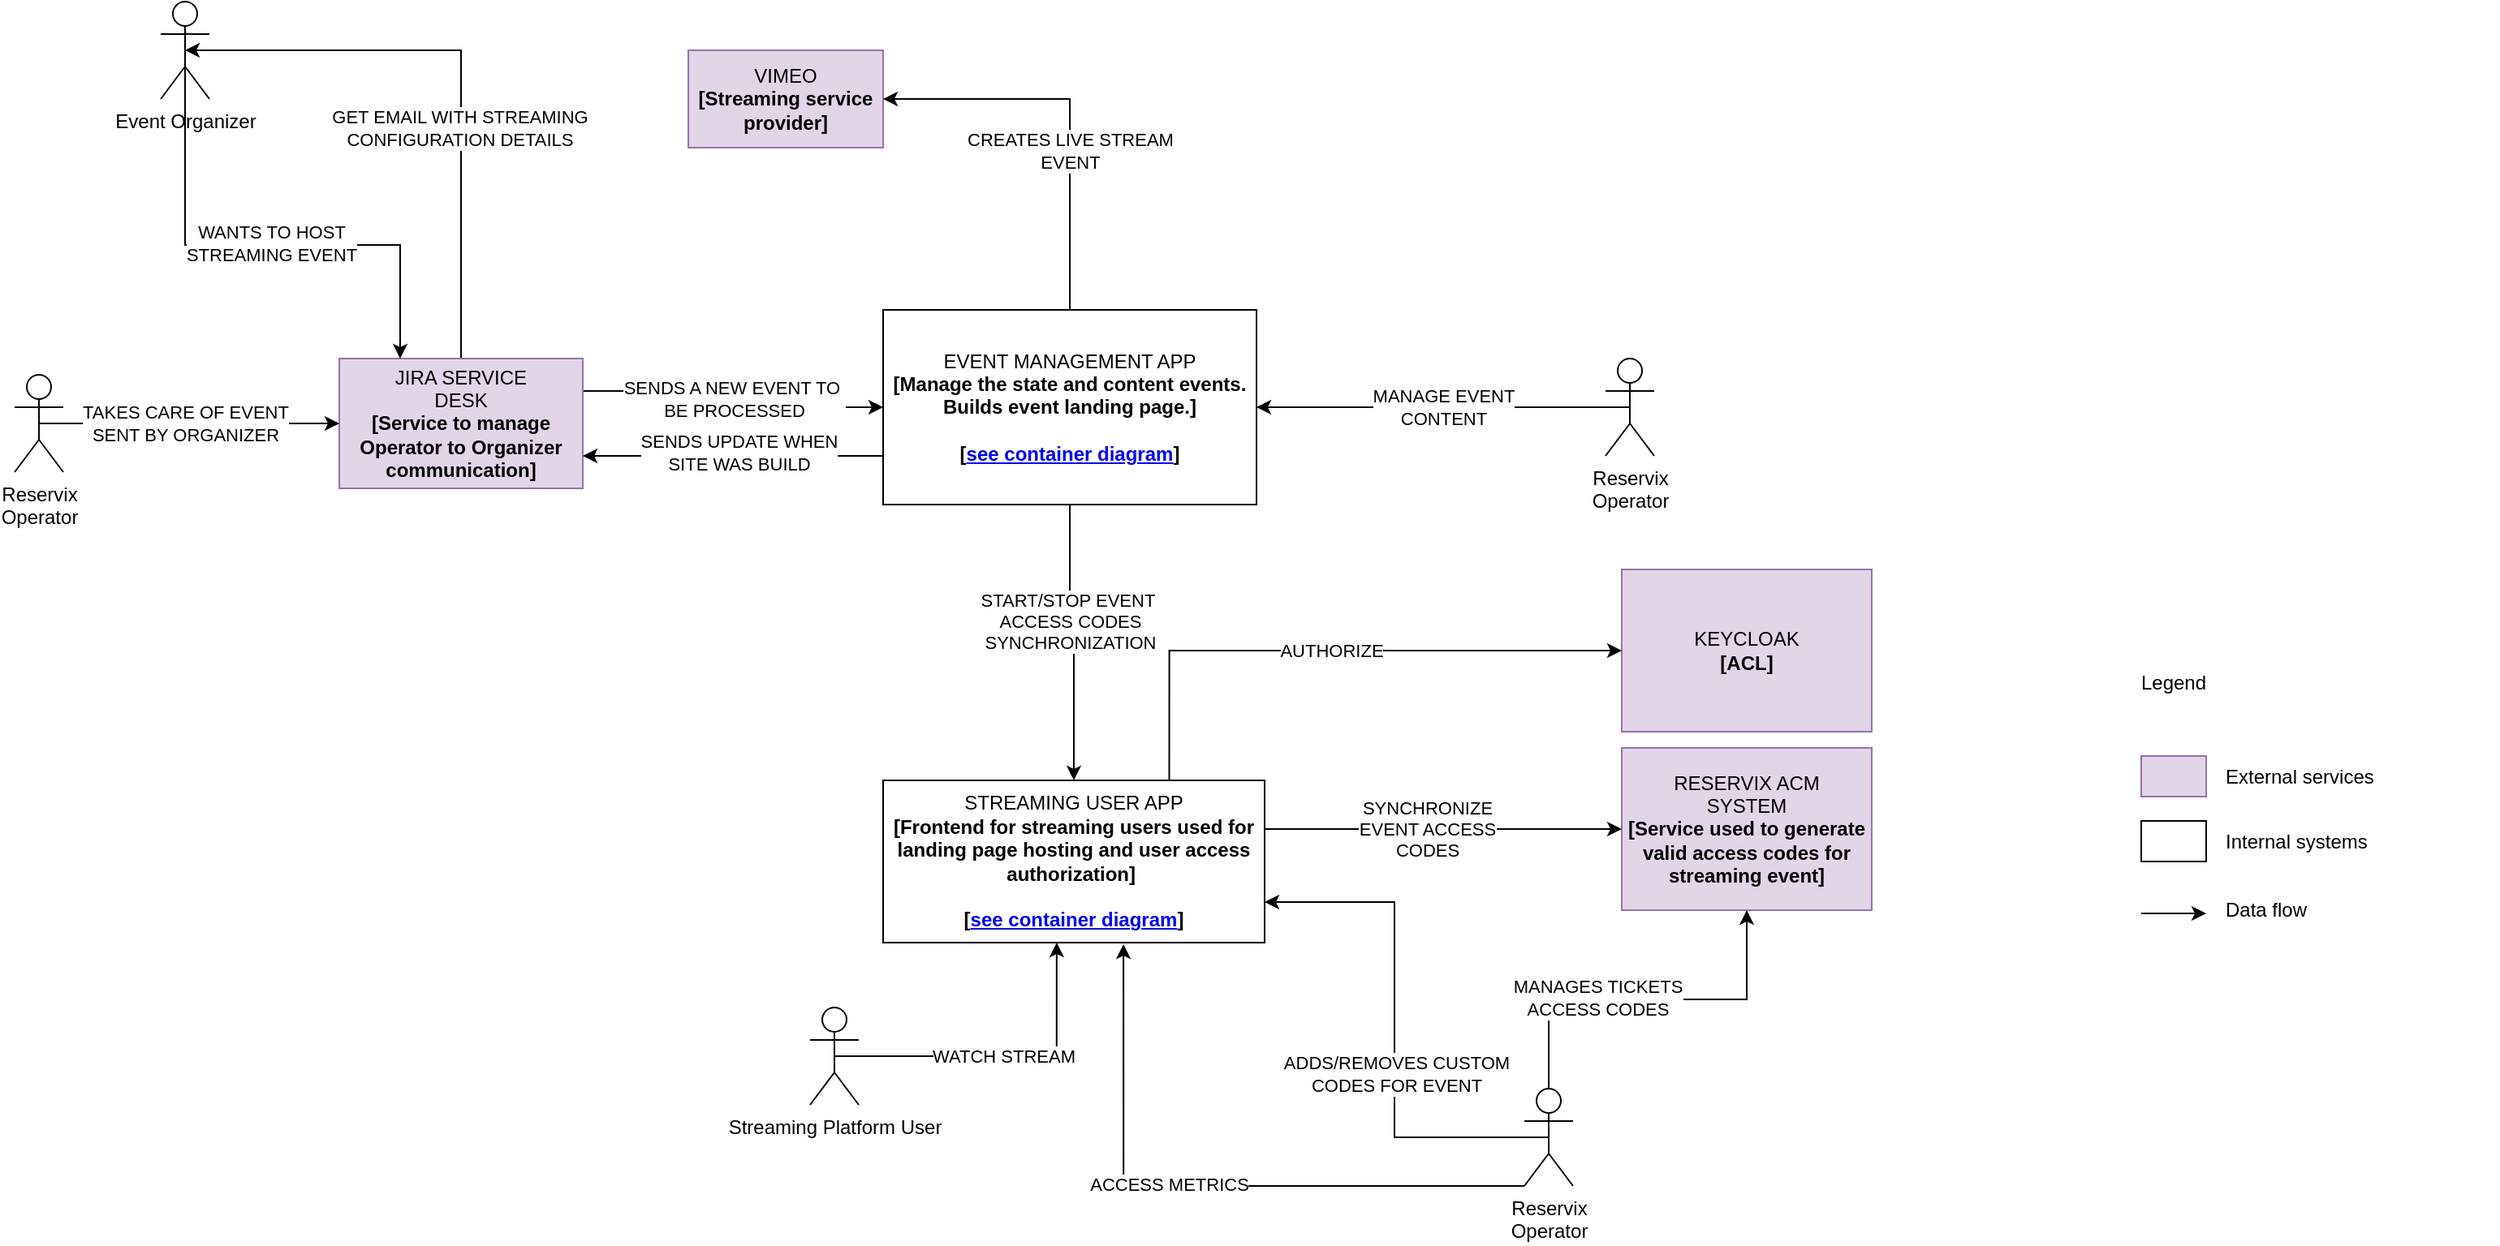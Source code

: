 <mxfile version="14.6.13" type="device" pages="7"><diagram id="jpeVz7IZ0-RSEhahI7Di" name="Context"><mxGraphModel dx="3522" dy="2368" grid="1" gridSize="10" guides="1" tooltips="1" connect="1" arrows="1" fold="1" page="1" pageScale="1" pageWidth="2336" pageHeight="1654" math="0" shadow="0"><root><mxCell id="0"/><mxCell id="1" parent="0"/><mxCell id="70QOIDe9kitV_3TTyIiD-1" value="VIMEO&lt;br&gt;&lt;b&gt;[Streaming service provider]&lt;/b&gt;" style="rounded=0;whiteSpace=wrap;html=1;fillColor=#e1d5e7;strokeColor=#9673a6;" parent="1" vertex="1"><mxGeometry x="-195" y="-30" width="120" height="60" as="geometry"/></mxCell><mxCell id="FMfWCIaEo-O1X97weSxX-12" style="edgeStyle=orthogonalEdgeStyle;rounded=0;orthogonalLoop=1;jettySize=auto;html=1;exitX=0.5;exitY=0;exitDx=0;exitDy=0;entryX=0.5;entryY=0.5;entryDx=0;entryDy=0;entryPerimeter=0;startArrow=none;startFill=0;endArrow=classic;endFill=1;" parent="1" source="70QOIDe9kitV_3TTyIiD-2" target="FMfWCIaEo-O1X97weSxX-8" edge="1"><mxGeometry relative="1" as="geometry"><Array as="points"><mxPoint x="-335" y="-30"/></Array></mxGeometry></mxCell><mxCell id="FMfWCIaEo-O1X97weSxX-13" value="GET EMAIL WITH STREAMING&lt;br&gt;CONFIGURATION DETAILS" style="edgeLabel;html=1;align=center;verticalAlign=middle;resizable=0;points=[];" parent="FMfWCIaEo-O1X97weSxX-12" vertex="1" connectable="0"><mxGeometry x="-0.211" y="1" relative="1" as="geometry"><mxPoint as="offset"/></mxGeometry></mxCell><mxCell id="270gFcxd3BZM2mdNLrM8-1" value="SENDS A NEW EVENT TO&amp;nbsp;&lt;br&gt;BE PROCESSED" style="edgeStyle=orthogonalEdgeStyle;rounded=0;orthogonalLoop=1;jettySize=auto;html=1;exitX=1;exitY=0.25;exitDx=0;exitDy=0;entryX=0;entryY=0.5;entryDx=0;entryDy=0;startArrow=none;startFill=0;endArrow=classic;endFill=1;" parent="1" source="70QOIDe9kitV_3TTyIiD-2" target="FMfWCIaEo-O1X97weSxX-20" edge="1"><mxGeometry relative="1" as="geometry"/></mxCell><mxCell id="70QOIDe9kitV_3TTyIiD-2" value="JIRA SERVICE&lt;br&gt;DESK&lt;br&gt;&lt;b&gt;[Service to manage Operator to Organizer communication]&lt;/b&gt;" style="rounded=0;whiteSpace=wrap;html=1;fillColor=#e1d5e7;strokeColor=#9673a6;" parent="1" vertex="1"><mxGeometry x="-410" y="160" width="150" height="80" as="geometry"/></mxCell><mxCell id="hGLekxPRRPDKIQt7Jg18-2" style="edgeStyle=orthogonalEdgeStyle;rounded=0;orthogonalLoop=1;jettySize=auto;html=1;exitX=1;exitY=0.5;exitDx=0;exitDy=0;entryX=0;entryY=0.5;entryDx=0;entryDy=0;" parent="1" edge="1"><mxGeometry relative="1" as="geometry"><mxPoint x="115" y="320" as="sourcePoint"/></mxGeometry></mxCell><mxCell id="7q0vSDm5UITmnSBINm7k-37" style="edgeStyle=orthogonalEdgeStyle;rounded=0;orthogonalLoop=1;jettySize=auto;html=1;exitX=1;exitY=0.5;exitDx=0;exitDy=0;entryX=0;entryY=0.5;entryDx=0;entryDy=0;" parent="1" edge="1"><mxGeometry relative="1" as="geometry"><mxPoint x="280" y="320" as="sourcePoint"/></mxGeometry></mxCell><mxCell id="7q0vSDm5UITmnSBINm7k-22" style="edgeStyle=orthogonalEdgeStyle;rounded=0;orthogonalLoop=1;jettySize=auto;html=1;exitX=1;exitY=0.5;exitDx=0;exitDy=0;entryX=0;entryY=0.5;entryDx=0;entryDy=0;" parent="1" edge="1"><mxGeometry relative="1" as="geometry"><mxPoint x="40" y="320" as="sourcePoint"/></mxGeometry></mxCell><mxCell id="7q0vSDm5UITmnSBINm7k-56" style="edgeStyle=orthogonalEdgeStyle;rounded=0;orthogonalLoop=1;jettySize=auto;html=1;exitX=0;exitY=0.5;exitDx=0;exitDy=0;entryX=1;entryY=0.5;entryDx=0;entryDy=0;startArrow=none;startFill=0;endArrow=classic;endFill=1;" parent="1" edge="1"><mxGeometry relative="1" as="geometry"><mxPoint x="140" y="495" as="targetPoint"/></mxGeometry></mxCell><mxCell id="7q0vSDm5UITmnSBINm7k-77" style="edgeStyle=orthogonalEdgeStyle;rounded=0;orthogonalLoop=1;jettySize=auto;html=1;exitX=0;exitY=0.5;exitDx=0;exitDy=0;startArrow=none;startFill=0;endArrow=classic;endFill=1;" parent="1" edge="1"><mxGeometry relative="1" as="geometry"><mxPoint x="-420" y="551.5" as="targetPoint"/></mxGeometry></mxCell><mxCell id="7q0vSDm5UITmnSBINm7k-124" style="edgeStyle=orthogonalEdgeStyle;rounded=0;orthogonalLoop=1;jettySize=auto;html=1;exitX=0.5;exitY=0.5;exitDx=0;exitDy=0;exitPerimeter=0;entryX=0;entryY=0.5;entryDx=0;entryDy=0;startArrow=none;startFill=0;endArrow=classic;endFill=1;" parent="1" source="7q0vSDm5UITmnSBINm7k-123" target="70QOIDe9kitV_3TTyIiD-2" edge="1"><mxGeometry relative="1" as="geometry"/></mxCell><mxCell id="FMfWCIaEo-O1X97weSxX-18" value="TAKES CARE OF EVENT&lt;br&gt;SENT BY ORGANIZER" style="edgeLabel;html=1;align=center;verticalAlign=middle;resizable=0;points=[];" parent="7q0vSDm5UITmnSBINm7k-124" vertex="1" connectable="0"><mxGeometry x="-0.178" relative="1" as="geometry"><mxPoint x="14" as="offset"/></mxGeometry></mxCell><mxCell id="7q0vSDm5UITmnSBINm7k-123" value="Reservix&lt;br&gt;Operator" style="shape=umlActor;verticalLabelPosition=bottom;verticalAlign=top;html=1;outlineConnect=0;" parent="1" vertex="1"><mxGeometry x="-610" y="170" width="30" height="60" as="geometry"/></mxCell><mxCell id="hGLekxPRRPDKIQt7Jg18-3" style="edgeStyle=orthogonalEdgeStyle;rounded=0;orthogonalLoop=1;jettySize=auto;html=1;exitX=1;exitY=0.5;exitDx=0;exitDy=0;entryX=0;entryY=0.5;entryDx=0;entryDy=0;" parent="1" edge="1"><mxGeometry relative="1" as="geometry"><mxPoint x="190" y="320" as="sourcePoint"/></mxGeometry></mxCell><mxCell id="hGLekxPRRPDKIQt7Jg18-5" value="" style="rounded=0;whiteSpace=wrap;html=1;fillColor=#e1d5e7;strokeColor=#9673a6;" parent="1" vertex="1"><mxGeometry x="700" y="405" width="40" height="25" as="geometry"/></mxCell><mxCell id="hGLekxPRRPDKIQt7Jg18-6" value="Legend" style="text;html=1;strokeColor=none;fillColor=none;align=center;verticalAlign=middle;whiteSpace=wrap;rounded=0;" parent="1" vertex="1"><mxGeometry x="700" y="350" width="40" height="20" as="geometry"/></mxCell><mxCell id="hGLekxPRRPDKIQt7Jg18-7" value="External services" style="text;html=1;strokeColor=none;fillColor=none;align=left;verticalAlign=middle;whiteSpace=wrap;rounded=0;" parent="1" vertex="1"><mxGeometry x="750" y="407.5" width="130" height="20" as="geometry"/></mxCell><mxCell id="hGLekxPRRPDKIQt7Jg18-8" value="" style="rounded=0;whiteSpace=wrap;html=1;" parent="1" vertex="1"><mxGeometry x="700" y="445" width="40" height="25" as="geometry"/></mxCell><mxCell id="hGLekxPRRPDKIQt7Jg18-9" value="Internal systems" style="text;html=1;strokeColor=none;fillColor=none;align=left;verticalAlign=middle;whiteSpace=wrap;rounded=0;" parent="1" vertex="1"><mxGeometry x="750" y="447.5" width="130" height="20" as="geometry"/></mxCell><mxCell id="hGLekxPRRPDKIQt7Jg18-20" value="" style="endArrow=classic;html=1;" parent="1" edge="1"><mxGeometry width="50" height="50" relative="1" as="geometry"><mxPoint x="700" y="502" as="sourcePoint"/><mxPoint x="740" y="502" as="targetPoint"/></mxGeometry></mxCell><mxCell id="hGLekxPRRPDKIQt7Jg18-21" value="Data flow" style="text;html=1;strokeColor=none;fillColor=none;align=left;verticalAlign=middle;whiteSpace=wrap;rounded=0;" parent="1" vertex="1"><mxGeometry x="750" y="490" width="170" height="20" as="geometry"/></mxCell><mxCell id="8IyrjvDinqML87TZicgZ-3" value="WATCH STREAM" style="edgeStyle=orthogonalEdgeStyle;rounded=0;orthogonalLoop=1;jettySize=auto;html=1;exitX=0.5;exitY=0.5;exitDx=0;exitDy=0;exitPerimeter=0;entryX=0.455;entryY=1;entryDx=0;entryDy=0;entryPerimeter=0;" parent="1" source="54lmPBU31TADRZGhsN9O-29" target="FMfWCIaEo-O1X97weSxX-25" edge="1"><mxGeometry relative="1" as="geometry"/></mxCell><mxCell id="54lmPBU31TADRZGhsN9O-29" value="Streaming Platform User" style="shape=umlActor;verticalLabelPosition=bottom;verticalAlign=top;html=1;outlineConnect=0;" parent="1" vertex="1"><mxGeometry x="-120" y="560" width="30" height="60" as="geometry"/></mxCell><mxCell id="54lmPBU31TADRZGhsN9O-36" value="RESERVIX ACM&lt;br&gt;SYSTEM&lt;br&gt;&lt;b&gt;[Service used to generate valid access codes for streaming event]&lt;/b&gt;" style="rounded=0;whiteSpace=wrap;html=1;fillColor=#e1d5e7;strokeColor=#9673a6;" parent="1" vertex="1"><mxGeometry x="380" y="400" width="154" height="100" as="geometry"/></mxCell><mxCell id="54lmPBU31TADRZGhsN9O-37" style="edgeStyle=orthogonalEdgeStyle;rounded=0;orthogonalLoop=1;jettySize=auto;html=1;exitX=0.5;exitY=0;exitDx=0;exitDy=0;exitPerimeter=0;entryX=0.5;entryY=1;entryDx=0;entryDy=0;startArrow=none;startFill=0;endArrow=classic;endFill=1;" parent="1" source="54lmPBU31TADRZGhsN9O-38" target="54lmPBU31TADRZGhsN9O-36" edge="1"><mxGeometry relative="1" as="geometry"><mxPoint x="670" y="240" as="targetPoint"/></mxGeometry></mxCell><mxCell id="270gFcxd3BZM2mdNLrM8-10" value="MANAGES TICKETS&lt;br&gt;ACCESS CODES" style="edgeLabel;html=1;align=center;verticalAlign=middle;resizable=0;points=[];" parent="54lmPBU31TADRZGhsN9O-37" vertex="1" connectable="0"><mxGeometry x="-0.267" y="1" relative="1" as="geometry"><mxPoint as="offset"/></mxGeometry></mxCell><mxCell id="270gFcxd3BZM2mdNLrM8-14" style="edgeStyle=orthogonalEdgeStyle;rounded=0;orthogonalLoop=1;jettySize=auto;html=1;exitX=0.5;exitY=0.5;exitDx=0;exitDy=0;exitPerimeter=0;entryX=1;entryY=0.75;entryDx=0;entryDy=0;startArrow=none;startFill=0;endArrow=classic;endFill=1;" parent="1" source="54lmPBU31TADRZGhsN9O-38" target="FMfWCIaEo-O1X97weSxX-25" edge="1"><mxGeometry relative="1" as="geometry"/></mxCell><mxCell id="270gFcxd3BZM2mdNLrM8-15" value="ADDS/REMOVES CUSTOM &lt;br&gt;CODES FOR EVENT" style="edgeLabel;html=1;align=center;verticalAlign=middle;resizable=0;points=[];" parent="270gFcxd3BZM2mdNLrM8-14" vertex="1" connectable="0"><mxGeometry x="-0.162" y="-1" relative="1" as="geometry"><mxPoint as="offset"/></mxGeometry></mxCell><mxCell id="8IyrjvDinqML87TZicgZ-4" style="edgeStyle=orthogonalEdgeStyle;rounded=0;orthogonalLoop=1;jettySize=auto;html=1;exitX=0;exitY=1;exitDx=0;exitDy=0;exitPerimeter=0;entryX=0.63;entryY=1.01;entryDx=0;entryDy=0;entryPerimeter=0;" parent="1" source="54lmPBU31TADRZGhsN9O-38" target="FMfWCIaEo-O1X97weSxX-25" edge="1"><mxGeometry relative="1" as="geometry"><Array as="points"><mxPoint x="73" y="670"/></Array></mxGeometry></mxCell><mxCell id="8IyrjvDinqML87TZicgZ-5" value="ACCESS METRICS" style="edgeLabel;html=1;align=center;verticalAlign=middle;resizable=0;points=[];" parent="8IyrjvDinqML87TZicgZ-4" vertex="1" connectable="0"><mxGeometry x="0.108" y="-1" relative="1" as="geometry"><mxPoint as="offset"/></mxGeometry></mxCell><mxCell id="54lmPBU31TADRZGhsN9O-38" value="Reservix&lt;br&gt;Operator" style="shape=umlActor;verticalLabelPosition=bottom;verticalAlign=top;html=1;outlineConnect=0;" parent="1" vertex="1"><mxGeometry x="320" y="610" width="30" height="60" as="geometry"/></mxCell><mxCell id="FMfWCIaEo-O1X97weSxX-14" style="edgeStyle=orthogonalEdgeStyle;rounded=0;orthogonalLoop=1;jettySize=auto;html=1;exitX=0.5;exitY=0.5;exitDx=0;exitDy=0;exitPerimeter=0;entryX=0.25;entryY=0;entryDx=0;entryDy=0;startArrow=none;startFill=0;endArrow=classic;endFill=1;" parent="1" source="FMfWCIaEo-O1X97weSxX-8" target="70QOIDe9kitV_3TTyIiD-2" edge="1"><mxGeometry relative="1" as="geometry"><Array as="points"><mxPoint x="-505" y="90"/><mxPoint x="-372" y="90"/></Array></mxGeometry></mxCell><mxCell id="FMfWCIaEo-O1X97weSxX-15" value="WANTS TO HOST&lt;br&gt;STREAMING EVENT" style="edgeLabel;html=1;align=center;verticalAlign=middle;resizable=0;points=[];" parent="FMfWCIaEo-O1X97weSxX-14" vertex="1" connectable="0"><mxGeometry x="0.073" y="1" relative="1" as="geometry"><mxPoint as="offset"/></mxGeometry></mxCell><mxCell id="FMfWCIaEo-O1X97weSxX-8" value="Event Organizer&lt;br&gt;" style="shape=umlActor;verticalLabelPosition=bottom;verticalAlign=top;html=1;outlineConnect=0;" parent="1" vertex="1"><mxGeometry x="-520" y="-60" width="30" height="60" as="geometry"/></mxCell><mxCell id="270gFcxd3BZM2mdNLrM8-2" style="edgeStyle=orthogonalEdgeStyle;rounded=0;orthogonalLoop=1;jettySize=auto;html=1;exitX=0;exitY=0.75;exitDx=0;exitDy=0;entryX=1;entryY=0.75;entryDx=0;entryDy=0;startArrow=none;startFill=0;endArrow=classic;endFill=1;" parent="1" source="FMfWCIaEo-O1X97weSxX-20" target="70QOIDe9kitV_3TTyIiD-2" edge="1"><mxGeometry relative="1" as="geometry"/></mxCell><mxCell id="270gFcxd3BZM2mdNLrM8-3" value="SENDS UPDATE WHEN&lt;br&gt;SITE WAS BUILD" style="edgeLabel;html=1;align=center;verticalAlign=middle;resizable=0;points=[];" parent="270gFcxd3BZM2mdNLrM8-2" vertex="1" connectable="0"><mxGeometry x="0.247" y="-2" relative="1" as="geometry"><mxPoint x="26" as="offset"/></mxGeometry></mxCell><mxCell id="270gFcxd3BZM2mdNLrM8-4" style="edgeStyle=orthogonalEdgeStyle;rounded=0;orthogonalLoop=1;jettySize=auto;html=1;exitX=0.5;exitY=0;exitDx=0;exitDy=0;entryX=1;entryY=0.5;entryDx=0;entryDy=0;startArrow=none;startFill=0;endArrow=classic;endFill=1;" parent="1" source="FMfWCIaEo-O1X97weSxX-20" target="70QOIDe9kitV_3TTyIiD-1" edge="1"><mxGeometry relative="1" as="geometry"/></mxCell><mxCell id="270gFcxd3BZM2mdNLrM8-5" value="CREATES LIVE STREAM&lt;br&gt;EVENT" style="edgeLabel;html=1;align=center;verticalAlign=middle;resizable=0;points=[];" parent="270gFcxd3BZM2mdNLrM8-4" vertex="1" connectable="0"><mxGeometry x="-0.2" relative="1" as="geometry"><mxPoint as="offset"/></mxGeometry></mxCell><mxCell id="270gFcxd3BZM2mdNLrM8-12" style="edgeStyle=orthogonalEdgeStyle;rounded=0;orthogonalLoop=1;jettySize=auto;html=1;exitX=0.5;exitY=1;exitDx=0;exitDy=0;startArrow=none;startFill=0;endArrow=classic;endFill=1;" parent="1" source="FMfWCIaEo-O1X97weSxX-20" target="FMfWCIaEo-O1X97weSxX-25" edge="1"><mxGeometry relative="1" as="geometry"/></mxCell><mxCell id="270gFcxd3BZM2mdNLrM8-13" value="START/STOP EVENT&amp;nbsp;&lt;br&gt;ACCESS CODES&lt;br&gt;SYNCHRONIZATION" style="edgeLabel;html=1;align=center;verticalAlign=middle;resizable=0;points=[];" parent="270gFcxd3BZM2mdNLrM8-12" vertex="1" connectable="0"><mxGeometry x="-0.164" relative="1" as="geometry"><mxPoint as="offset"/></mxGeometry></mxCell><UserObject label="EVENT MANAGEMENT APP&lt;br&gt;&lt;b&gt;[Manage the state and content events. Builds event landing page.]&lt;/b&gt;&lt;br&gt;&lt;br&gt;&lt;b&gt;[&lt;a href=&quot;data:page/id,Qj8-MPo5n4jPNF6UlmRL&quot;&gt;see container diagram&lt;/a&gt;]&lt;/b&gt;" id="FMfWCIaEo-O1X97weSxX-20"><mxCell style="rounded=0;whiteSpace=wrap;html=1;" parent="1" vertex="1"><mxGeometry x="-75" y="130" width="230" height="120" as="geometry"/></mxCell></UserObject><mxCell id="270gFcxd3BZM2mdNLrM8-11" value="SYNCHRONIZE&lt;br&gt;EVENT ACCESS&lt;br&gt;CODES" style="edgeStyle=orthogonalEdgeStyle;rounded=0;orthogonalLoop=1;jettySize=auto;html=1;exitX=1;exitY=0.5;exitDx=0;exitDy=0;entryX=0;entryY=0.5;entryDx=0;entryDy=0;startArrow=none;startFill=0;endArrow=classic;endFill=1;" parent="1" source="FMfWCIaEo-O1X97weSxX-25" target="54lmPBU31TADRZGhsN9O-36" edge="1"><mxGeometry relative="1" as="geometry"><Array as="points"><mxPoint x="160" y="450"/><mxPoint x="380" y="450"/></Array></mxGeometry></mxCell><mxCell id="xQQyFHRmMdicBS8kp7iR-2" value="AUTHORIZE" style="edgeStyle=orthogonalEdgeStyle;rounded=0;jumpStyle=arc;orthogonalLoop=1;jettySize=auto;html=1;exitX=0.75;exitY=0;exitDx=0;exitDy=0;entryX=0;entryY=0.5;entryDx=0;entryDy=0;" parent="1" source="FMfWCIaEo-O1X97weSxX-25" target="xQQyFHRmMdicBS8kp7iR-1" edge="1"><mxGeometry relative="1" as="geometry"/></mxCell><UserObject label="STREAMING USER APP&lt;br&gt;&lt;b&gt;[Frontend for streaming users used for landing page hosting and user access authorization]&amp;nbsp;&lt;br&gt;&lt;br&gt;[&lt;a href=&quot;data:page/id,gBEZWTjPwZGYMqeBQ6Ir&quot;&gt;see container diagram&lt;/a&gt;]&lt;br&gt;&lt;/b&gt;" id="FMfWCIaEo-O1X97weSxX-25"><mxCell style="rounded=0;whiteSpace=wrap;html=1;" parent="1" vertex="1"><mxGeometry x="-75" y="420" width="235" height="100" as="geometry"/></mxCell></UserObject><mxCell id="270gFcxd3BZM2mdNLrM8-31" value="MANAGE EVENT&lt;br&gt;CONTENT" style="edgeStyle=orthogonalEdgeStyle;rounded=0;orthogonalLoop=1;jettySize=auto;html=1;exitX=0.5;exitY=0.5;exitDx=0;exitDy=0;exitPerimeter=0;startArrow=none;startFill=0;endArrow=classic;endFill=1;entryX=1;entryY=0.5;entryDx=0;entryDy=0;" parent="1" source="270gFcxd3BZM2mdNLrM8-30" target="FMfWCIaEo-O1X97weSxX-20" edge="1"><mxGeometry relative="1" as="geometry"><mxPoint x="530" y="190" as="targetPoint"/></mxGeometry></mxCell><mxCell id="270gFcxd3BZM2mdNLrM8-30" value="Reservix&lt;br&gt;Operator" style="shape=umlActor;verticalLabelPosition=bottom;verticalAlign=top;html=1;outlineConnect=0;" parent="1" vertex="1"><mxGeometry x="370" y="160" width="30" height="60" as="geometry"/></mxCell><mxCell id="xQQyFHRmMdicBS8kp7iR-1" value="KEYCLOAK&lt;br&gt;&lt;b&gt;[ACL]&lt;/b&gt;" style="rounded=0;whiteSpace=wrap;html=1;fillColor=#e1d5e7;strokeColor=#9673a6;" parent="1" vertex="1"><mxGeometry x="380" y="290" width="154" height="100" as="geometry"/></mxCell></root></mxGraphModel></diagram><diagram id="Qj8-MPo5n4jPNF6UlmRL" name="Container - Event Management"><mxGraphModel dx="3080" dy="1995" grid="1" gridSize="10" guides="1" tooltips="1" connect="1" arrows="1" fold="1" page="1" pageScale="1" pageWidth="827" pageHeight="1169" math="0" shadow="0"><root><mxCell id="86_rzySDXm8tVRTjx6wG-0"/><mxCell id="86_rzySDXm8tVRTjx6wG-1" parent="86_rzySDXm8tVRTjx6wG-0"/><mxCell id="VxxZ9c7A_QkvOk5Blzc8-0" value="" style="group" parent="86_rzySDXm8tVRTjx6wG-1" vertex="1" connectable="0"><mxGeometry x="-413" width="1123" height="790" as="geometry"/></mxCell><mxCell id="Up-tYrBHfbQ8yHaKC2HO-0" value="" style="rounded=0;whiteSpace=wrap;html=1;dashed=1;fillColor=none;strokeWidth=3;" parent="VxxZ9c7A_QkvOk5Blzc8-0" vertex="1"><mxGeometry x="10" y="30" width="1113" height="760" as="geometry"/></mxCell><mxCell id="Up-tYrBHfbQ8yHaKC2HO-60" value="EVENT MANAGEMENT APP" style="text;html=1;align=center;verticalAlign=middle;resizable=0;points=[];autosize=1;fontStyle=1" parent="VxxZ9c7A_QkvOk5Blzc8-0" vertex="1"><mxGeometry width="170" height="20" as="geometry"/></mxCell><UserObject label="&lt;a href=&quot;data:page/id,jpeVz7IZ0-RSEhahI7Di&quot;&gt;[see context diagram]&lt;/a&gt;" id="Up-tYrBHfbQ8yHaKC2HO-61"><mxCell style="text;html=1;align=center;verticalAlign=middle;resizable=0;points=[];autosize=1;" parent="VxxZ9c7A_QkvOk5Blzc8-0" vertex="1"><mxGeometry x="170" width="130" height="20" as="geometry"/></mxCell></UserObject><mxCell id="Up-tYrBHfbQ8yHaKC2HO-1" value="VIMEO&lt;br&gt;&lt;b&gt;[Streaming service provider]&lt;/b&gt;" style="rounded=0;whiteSpace=wrap;html=1;fillColor=#e1d5e7;strokeColor=#9673a6;" parent="86_rzySDXm8tVRTjx6wG-1" vertex="1"><mxGeometry x="-210" y="-150" width="120" height="60" as="geometry"/></mxCell><mxCell id="Up-tYrBHfbQ8yHaKC2HO-2" style="edgeStyle=orthogonalEdgeStyle;rounded=0;orthogonalLoop=1;jettySize=auto;html=1;exitX=0.5;exitY=0;exitDx=0;exitDy=0;entryX=0.5;entryY=0.5;entryDx=0;entryDy=0;entryPerimeter=0;startArrow=none;startFill=0;endArrow=classic;endFill=1;" parent="86_rzySDXm8tVRTjx6wG-1" source="Up-tYrBHfbQ8yHaKC2HO-5" target="Up-tYrBHfbQ8yHaKC2HO-18" edge="1"><mxGeometry relative="1" as="geometry"><Array as="points"><mxPoint x="-565" y="-35"/></Array></mxGeometry></mxCell><mxCell id="Up-tYrBHfbQ8yHaKC2HO-3" value="GET EMAIL WITH STREAMING&lt;br&gt;CONFIGURATION DETAILS" style="edgeLabel;html=1;align=center;verticalAlign=middle;resizable=0;points=[];" parent="Up-tYrBHfbQ8yHaKC2HO-2" vertex="1" connectable="0"><mxGeometry x="-0.211" y="1" relative="1" as="geometry"><mxPoint as="offset"/></mxGeometry></mxCell><mxCell id="Up-tYrBHfbQ8yHaKC2HO-4" value="SEND A NEW EVENT&amp;nbsp;" style="edgeStyle=orthogonalEdgeStyle;rounded=0;orthogonalLoop=1;jettySize=auto;html=1;exitX=1;exitY=0.25;exitDx=0;exitDy=0;entryX=0.25;entryY=1;entryDx=0;entryDy=0;startArrow=none;startFill=0;endArrow=classic;endFill=1;" parent="86_rzySDXm8tVRTjx6wG-1" source="Up-tYrBHfbQ8yHaKC2HO-5" target="Up-tYrBHfbQ8yHaKC2HO-52" edge="1"><mxGeometry relative="1" as="geometry"><mxPoint x="-75" y="190" as="targetPoint"/></mxGeometry></mxCell><mxCell id="Up-tYrBHfbQ8yHaKC2HO-5" value="JIRA SERVICE&lt;br&gt;DESK&lt;br&gt;&lt;b&gt;[Service to manage Operator to Organizer communication]&lt;/b&gt;" style="rounded=0;whiteSpace=wrap;html=1;fillColor=#e1d5e7;strokeColor=#9673a6;" parent="86_rzySDXm8tVRTjx6wG-1" vertex="1"><mxGeometry x="-640" y="165" width="150" height="80" as="geometry"/></mxCell><mxCell id="Up-tYrBHfbQ8yHaKC2HO-6" style="edgeStyle=orthogonalEdgeStyle;rounded=0;orthogonalLoop=1;jettySize=auto;html=1;exitX=0.5;exitY=0.5;exitDx=0;exitDy=0;exitPerimeter=0;entryX=0;entryY=0.5;entryDx=0;entryDy=0;startArrow=none;startFill=0;endArrow=classic;endFill=1;" parent="86_rzySDXm8tVRTjx6wG-1" source="Up-tYrBHfbQ8yHaKC2HO-8" target="Up-tYrBHfbQ8yHaKC2HO-5" edge="1"><mxGeometry relative="1" as="geometry"/></mxCell><mxCell id="Up-tYrBHfbQ8yHaKC2HO-7" value="TAKES CARE OF EVENT&lt;br&gt;SENT BY ORGANIZER" style="edgeLabel;html=1;align=center;verticalAlign=middle;resizable=0;points=[];" parent="Up-tYrBHfbQ8yHaKC2HO-6" vertex="1" connectable="0"><mxGeometry x="-0.178" relative="1" as="geometry"><mxPoint x="14" as="offset"/></mxGeometry></mxCell><mxCell id="Up-tYrBHfbQ8yHaKC2HO-8" value="Reservix&lt;br&gt;Operator" style="shape=umlActor;verticalLabelPosition=bottom;verticalAlign=top;html=1;outlineConnect=0;" parent="86_rzySDXm8tVRTjx6wG-1" vertex="1"><mxGeometry x="-840" y="173" width="30" height="60" as="geometry"/></mxCell><mxCell id="Up-tYrBHfbQ8yHaKC2HO-16" style="edgeStyle=orthogonalEdgeStyle;rounded=0;orthogonalLoop=1;jettySize=auto;html=1;exitX=0.5;exitY=0.5;exitDx=0;exitDy=0;exitPerimeter=0;entryX=0.25;entryY=0;entryDx=0;entryDy=0;startArrow=none;startFill=0;endArrow=classic;endFill=1;" parent="86_rzySDXm8tVRTjx6wG-1" source="Up-tYrBHfbQ8yHaKC2HO-18" target="Up-tYrBHfbQ8yHaKC2HO-5" edge="1"><mxGeometry relative="1" as="geometry"><Array as="points"><mxPoint x="-735" y="85"/><mxPoint x="-602" y="85"/></Array></mxGeometry></mxCell><mxCell id="Up-tYrBHfbQ8yHaKC2HO-17" value="WANTS TO HOST&lt;br&gt;STREAMING EVENT" style="edgeLabel;html=1;align=center;verticalAlign=middle;resizable=0;points=[];" parent="Up-tYrBHfbQ8yHaKC2HO-16" vertex="1" connectable="0"><mxGeometry x="0.073" y="1" relative="1" as="geometry"><mxPoint as="offset"/></mxGeometry></mxCell><mxCell id="Up-tYrBHfbQ8yHaKC2HO-18" value="Event Organizer&lt;br&gt;" style="shape=umlActor;verticalLabelPosition=bottom;verticalAlign=top;html=1;outlineConnect=0;" parent="86_rzySDXm8tVRTjx6wG-1" vertex="1"><mxGeometry x="-750" y="-65" width="30" height="60" as="geometry"/></mxCell><mxCell id="Up-tYrBHfbQ8yHaKC2HO-19" style="edgeStyle=orthogonalEdgeStyle;rounded=0;orthogonalLoop=1;jettySize=auto;html=1;exitX=-0.007;exitY=0.854;exitDx=0;exitDy=0;entryX=1;entryY=0.75;entryDx=0;entryDy=0;startArrow=none;startFill=0;endArrow=classic;endFill=1;exitPerimeter=0;" parent="86_rzySDXm8tVRTjx6wG-1" source="Up-tYrBHfbQ8yHaKC2HO-50" target="Up-tYrBHfbQ8yHaKC2HO-5" edge="1"><mxGeometry relative="1" as="geometry"><mxPoint x="-75" y="220" as="sourcePoint"/></mxGeometry></mxCell><mxCell id="Up-tYrBHfbQ8yHaKC2HO-20" value="UPDATE&amp;nbsp; ITEM STATUS&lt;br&gt;" style="edgeLabel;html=1;align=center;verticalAlign=middle;resizable=0;points=[];" parent="Up-tYrBHfbQ8yHaKC2HO-19" vertex="1" connectable="0"><mxGeometry x="0.247" y="-2" relative="1" as="geometry"><mxPoint x="24.1" y="12" as="offset"/></mxGeometry></mxCell><mxCell id="Up-tYrBHfbQ8yHaKC2HO-21" style="edgeStyle=orthogonalEdgeStyle;rounded=0;orthogonalLoop=1;jettySize=auto;html=1;exitX=0.5;exitY=0;exitDx=0;exitDy=0;entryX=1;entryY=0.5;entryDx=0;entryDy=0;startArrow=none;startFill=0;endArrow=classic;endFill=1;" parent="86_rzySDXm8tVRTjx6wG-1" source="Up-tYrBHfbQ8yHaKC2HO-50" target="Up-tYrBHfbQ8yHaKC2HO-1" edge="1"><mxGeometry relative="1" as="geometry"><mxPoint x="40" y="130" as="sourcePoint"/></mxGeometry></mxCell><mxCell id="Up-tYrBHfbQ8yHaKC2HO-22" value="CREATE LIVE STREAM&lt;br&gt;EVENT" style="edgeLabel;html=1;align=center;verticalAlign=middle;resizable=0;points=[];" parent="Up-tYrBHfbQ8yHaKC2HO-21" vertex="1" connectable="0"><mxGeometry x="-0.2" relative="1" as="geometry"><mxPoint as="offset"/></mxGeometry></mxCell><mxCell id="Up-tYrBHfbQ8yHaKC2HO-23" style="edgeStyle=orthogonalEdgeStyle;rounded=0;orthogonalLoop=1;jettySize=auto;html=1;startArrow=none;startFill=0;endArrow=classic;endFill=1;exitX=0.75;exitY=1;exitDx=0;exitDy=0;" parent="86_rzySDXm8tVRTjx6wG-1" source="Up-tYrBHfbQ8yHaKC2HO-50" target="Up-tYrBHfbQ8yHaKC2HO-25" edge="1"><mxGeometry relative="1" as="geometry"><mxPoint x="230" y="293" as="sourcePoint"/><Array as="points"><mxPoint x="195" y="553"/><mxPoint x="90" y="553"/></Array></mxGeometry></mxCell><mxCell id="Up-tYrBHfbQ8yHaKC2HO-24" value="START/STOP EVENT&amp;nbsp;&lt;br&gt;ACCESS CODES&lt;br&gt;SYNCHRONIZATION" style="edgeLabel;html=1;align=center;verticalAlign=middle;resizable=0;points=[];" parent="Up-tYrBHfbQ8yHaKC2HO-23" vertex="1" connectable="0"><mxGeometry x="-0.164" relative="1" as="geometry"><mxPoint as="offset"/></mxGeometry></mxCell><UserObject label="STREAMING USER APP&lt;br&gt;&lt;b&gt;[Frontend for streaming users used for landing page hosting and user access authorization]&amp;nbsp;&lt;br&gt;&lt;br&gt;&lt;/b&gt;&lt;b&gt;[&lt;a href=&quot;data:page/id,gBEZWTjPwZGYMqeBQ6Ir&quot;&gt;see container diagram&lt;/a&gt;]&lt;/b&gt;&lt;b&gt;&lt;br&gt;&lt;/b&gt;" id="Up-tYrBHfbQ8yHaKC2HO-25"><mxCell style="rounded=0;whiteSpace=wrap;html=1;fillColor=#e1d5e7;strokeColor=#9673a6;" parent="86_rzySDXm8tVRTjx6wG-1" vertex="1"><mxGeometry x="-78" y="830" width="235" height="100" as="geometry"/></mxCell></UserObject><mxCell id="Up-tYrBHfbQ8yHaKC2HO-26" value="MANAGE EVENT&lt;br&gt;CONTENT" style="edgeStyle=orthogonalEdgeStyle;rounded=0;orthogonalLoop=1;jettySize=auto;html=1;exitX=0.5;exitY=0.5;exitDx=0;exitDy=0;exitPerimeter=0;startArrow=none;startFill=0;endArrow=classic;endFill=1;entryX=1;entryY=0.5;entryDx=0;entryDy=0;" parent="86_rzySDXm8tVRTjx6wG-1" source="Up-tYrBHfbQ8yHaKC2HO-27" target="Up-tYrBHfbQ8yHaKC2HO-32" edge="1"><mxGeometry relative="1" as="geometry"><mxPoint x="670" y="185" as="targetPoint"/></mxGeometry></mxCell><mxCell id="Up-tYrBHfbQ8yHaKC2HO-27" value="Reservix&lt;br&gt;Operator" style="shape=umlActor;verticalLabelPosition=bottom;verticalAlign=top;html=1;outlineConnect=0;" parent="86_rzySDXm8tVRTjx6wG-1" vertex="1"><mxGeometry x="840" y="180" width="30" height="60" as="geometry"/></mxCell><mxCell id="Up-tYrBHfbQ8yHaKC2HO-28" style="edgeStyle=orthogonalEdgeStyle;rounded=0;orthogonalLoop=1;jettySize=auto;html=1;exitX=0;exitY=0.5;exitDx=0;exitDy=0;entryX=0.5;entryY=0;entryDx=0;entryDy=0;" parent="86_rzySDXm8tVRTjx6wG-1" source="Up-tYrBHfbQ8yHaKC2HO-32" target="Up-tYrBHfbQ8yHaKC2HO-51" edge="1"><mxGeometry relative="1" as="geometry"/></mxCell><mxCell id="Up-tYrBHfbQ8yHaKC2HO-29" value="PUBLISH SITE&lt;br&gt;CHANGES" style="edgeLabel;html=1;align=center;verticalAlign=middle;resizable=0;points=[];" parent="Up-tYrBHfbQ8yHaKC2HO-28" vertex="1" connectable="0"><mxGeometry x="0.178" y="3" relative="1" as="geometry"><mxPoint x="12" y="-3" as="offset"/></mxGeometry></mxCell><mxCell id="Up-tYrBHfbQ8yHaKC2HO-30" style="edgeStyle=orthogonalEdgeStyle;rounded=0;orthogonalLoop=1;jettySize=auto;html=1;exitX=0.25;exitY=1;exitDx=0;exitDy=0;entryX=0.5;entryY=0;entryDx=0;entryDy=0;entryPerimeter=0;" parent="86_rzySDXm8tVRTjx6wG-1" source="Up-tYrBHfbQ8yHaKC2HO-32" target="Up-tYrBHfbQ8yHaKC2HO-62" edge="1"><mxGeometry relative="1" as="geometry"/></mxCell><mxCell id="Up-tYrBHfbQ8yHaKC2HO-31" style="edgeStyle=orthogonalEdgeStyle;rounded=0;orthogonalLoop=1;jettySize=auto;html=1;exitX=0.75;exitY=1;exitDx=0;exitDy=0;entryX=0.5;entryY=0;entryDx=0;entryDy=0;entryPerimeter=0;startArrow=classic;startFill=1;" parent="86_rzySDXm8tVRTjx6wG-1" source="Up-tYrBHfbQ8yHaKC2HO-32" target="Up-tYrBHfbQ8yHaKC2HO-34" edge="1"><mxGeometry relative="1" as="geometry"/></mxCell><mxCell id="Up-tYrBHfbQ8yHaKC2HO-32" value="&lt;b&gt;CMS&lt;/b&gt;&lt;br&gt;[Strapi, docker container]" style="rounded=1;whiteSpace=wrap;html=1;" parent="86_rzySDXm8tVRTjx6wG-1" vertex="1"><mxGeometry x="414" y="165" width="260" height="90" as="geometry"/></mxCell><mxCell id="Up-tYrBHfbQ8yHaKC2HO-33" value="HTTP API" style="rounded=0;whiteSpace=wrap;html=1;rotation=0;fillColor=#dae8fc;strokeColor=#6c8ebf;" parent="86_rzySDXm8tVRTjx6wG-1" vertex="1"><mxGeometry x="434" y="155" width="70" height="20" as="geometry"/></mxCell><mxCell id="Up-tYrBHfbQ8yHaKC2HO-34" value="POSTGRESQL" style="shape=cylinder3;whiteSpace=wrap;html=1;boundedLbl=1;backgroundOutline=1;size=15;fillColor=#d5e8d4;strokeColor=#82b366;" parent="86_rzySDXm8tVRTjx6wG-1" vertex="1"><mxGeometry x="550" y="322.5" width="146" height="60" as="geometry"/></mxCell><mxCell id="Up-tYrBHfbQ8yHaKC2HO-35" value="PUSH EVENT SITE TO DIRECTORY&lt;br&gt;IN BUCKET" style="edgeStyle=orthogonalEdgeStyle;rounded=0;orthogonalLoop=1;jettySize=auto;html=1;exitX=0.5;exitY=1;exitDx=0;exitDy=0;entryX=0.5;entryY=0;entryDx=0;entryDy=0;entryPerimeter=0;" parent="86_rzySDXm8tVRTjx6wG-1" source="Up-tYrBHfbQ8yHaKC2HO-38" target="Up-tYrBHfbQ8yHaKC2HO-40" edge="1"><mxGeometry relative="1" as="geometry"/></mxCell><mxCell id="Up-tYrBHfbQ8yHaKC2HO-36" style="edgeStyle=orthogonalEdgeStyle;rounded=0;orthogonalLoop=1;jettySize=auto;html=1;exitX=0.75;exitY=0;exitDx=0;exitDy=0;entryX=0.25;entryY=1;entryDx=0;entryDy=0;" parent="86_rzySDXm8tVRTjx6wG-1" source="Up-tYrBHfbQ8yHaKC2HO-38" target="Up-tYrBHfbQ8yHaKC2HO-50" edge="1"><mxGeometry relative="1" as="geometry"/></mxCell><mxCell id="Up-tYrBHfbQ8yHaKC2HO-37" value="UPDATE EVENT SITE BUILD STATUS" style="edgeLabel;html=1;align=center;verticalAlign=middle;resizable=0;points=[];" parent="Up-tYrBHfbQ8yHaKC2HO-36" vertex="1" connectable="0"><mxGeometry x="-0.099" relative="1" as="geometry"><mxPoint y="1" as="offset"/></mxGeometry></mxCell><mxCell id="Up-tYrBHfbQ8yHaKC2HO-38" value="&lt;b&gt;SITE BUILDER&lt;/b&gt;&lt;br&gt;&lt;br&gt;[ECS Task, docker container]&lt;br&gt;&lt;br&gt;[&lt;a href=&quot;data:page/id,ZcSIdAqPEyhgUkqMH9n9&quot;&gt;see component diagram&lt;/a&gt;]" style="rounded=1;whiteSpace=wrap;html=1;" parent="86_rzySDXm8tVRTjx6wG-1" vertex="1"><mxGeometry x="-283" y="382.5" width="230" height="140" as="geometry"/></mxCell><mxCell id="Up-tYrBHfbQ8yHaKC2HO-39" value="ECS TASK AGENT" style="rounded=0;whiteSpace=wrap;html=1;rotation=90;fillColor=#dae8fc;strokeColor=#6c8ebf;" parent="86_rzySDXm8tVRTjx6wG-1" vertex="1"><mxGeometry x="-106.37" y="440.37" width="106.5" height="24.25" as="geometry"/></mxCell><mxCell id="Up-tYrBHfbQ8yHaKC2HO-40" value="S3" style="shape=cylinder3;whiteSpace=wrap;html=1;boundedLbl=1;backgroundOutline=1;size=15;fillColor=#d5e8d4;strokeColor=#82b366;" parent="86_rzySDXm8tVRTjx6wG-1" vertex="1"><mxGeometry x="-221.37" y="650" width="115" height="60" as="geometry"/></mxCell><mxCell id="Up-tYrBHfbQ8yHaKC2HO-41" style="edgeStyle=orthogonalEdgeStyle;rounded=0;orthogonalLoop=1;jettySize=auto;html=1;exitX=0.5;exitY=1;exitDx=0;exitDy=0;exitPerimeter=0;entryX=0.25;entryY=0;entryDx=0;entryDy=0;endArrow=classic;endFill=1;startArrow=none;startFill=0;" parent="86_rzySDXm8tVRTjx6wG-1" source="Up-tYrBHfbQ8yHaKC2HO-40" target="Up-tYrBHfbQ8yHaKC2HO-25" edge="1"><mxGeometry relative="1" as="geometry"><mxPoint x="-20.0" y="697.0" as="sourcePoint"/></mxGeometry></mxCell><mxCell id="Up-tYrBHfbQ8yHaKC2HO-42" value="PROVIDE SITE&amp;nbsp;&lt;br&gt;DATA" style="edgeLabel;html=1;align=center;verticalAlign=middle;resizable=0;points=[];" parent="Up-tYrBHfbQ8yHaKC2HO-41" vertex="1" connectable="0"><mxGeometry x="-0.356" y="-2" relative="1" as="geometry"><mxPoint as="offset"/></mxGeometry></mxCell><mxCell id="Up-tYrBHfbQ8yHaKC2HO-43" style="edgeStyle=orthogonalEdgeStyle;rounded=0;orthogonalLoop=1;jettySize=auto;html=1;exitX=0.5;exitY=0;exitDx=0;exitDy=0;exitPerimeter=0;" parent="86_rzySDXm8tVRTjx6wG-1" source="Up-tYrBHfbQ8yHaKC2HO-45" target="Up-tYrBHfbQ8yHaKC2HO-25" edge="1"><mxGeometry relative="1" as="geometry"/></mxCell><mxCell id="Up-tYrBHfbQ8yHaKC2HO-44" value="WATCH STREAM" style="edgeLabel;html=1;align=center;verticalAlign=middle;resizable=0;points=[];" parent="Up-tYrBHfbQ8yHaKC2HO-43" vertex="1" connectable="0"><mxGeometry x="0.05" y="2" relative="1" as="geometry"><mxPoint x="1" as="offset"/></mxGeometry></mxCell><mxCell id="Up-tYrBHfbQ8yHaKC2HO-45" value="Streaming User" style="shape=umlActor;verticalLabelPosition=bottom;verticalAlign=top;html=1;outlineConnect=0;" parent="86_rzySDXm8tVRTjx6wG-1" vertex="1"><mxGeometry x="24.5" y="1010" width="30" height="60" as="geometry"/></mxCell><mxCell id="Up-tYrBHfbQ8yHaKC2HO-46" value="TRIGGER EVENT SITE BUILD" style="edgeStyle=orthogonalEdgeStyle;rounded=0;orthogonalLoop=1;jettySize=auto;html=1;exitX=0.5;exitY=1;exitDx=0;exitDy=0;entryX=0.5;entryY=0;entryDx=0;entryDy=0;" parent="86_rzySDXm8tVRTjx6wG-1" source="Up-tYrBHfbQ8yHaKC2HO-50" target="Up-tYrBHfbQ8yHaKC2HO-39" edge="1"><mxGeometry relative="1" as="geometry"/></mxCell><mxCell id="Up-tYrBHfbQ8yHaKC2HO-47" style="edgeStyle=orthogonalEdgeStyle;rounded=0;orthogonalLoop=1;jettySize=auto;html=1;exitX=0.75;exitY=0;exitDx=0;exitDy=0;entryX=0.5;entryY=0;entryDx=0;entryDy=0;" parent="86_rzySDXm8tVRTjx6wG-1" source="Up-tYrBHfbQ8yHaKC2HO-50" target="Up-tYrBHfbQ8yHaKC2HO-33" edge="1"><mxGeometry relative="1" as="geometry"/></mxCell><mxCell id="Up-tYrBHfbQ8yHaKC2HO-48" value="CREATE EVENT ENTRY&lt;br&gt;IN CMS" style="edgeLabel;html=1;align=center;verticalAlign=middle;resizable=0;points=[];" parent="Up-tYrBHfbQ8yHaKC2HO-47" vertex="1" connectable="0"><mxGeometry x="-0.091" y="3" relative="1" as="geometry"><mxPoint as="offset"/></mxGeometry></mxCell><mxCell id="Up-tYrBHfbQ8yHaKC2HO-49" style="edgeStyle=orthogonalEdgeStyle;rounded=0;orthogonalLoop=1;jettySize=auto;html=1;exitX=0.25;exitY=0;exitDx=0;exitDy=0;entryX=1;entryY=0.5;entryDx=0;entryDy=0;entryPerimeter=0;startArrow=classic;startFill=1;" parent="86_rzySDXm8tVRTjx6wG-1" source="Up-tYrBHfbQ8yHaKC2HO-50" target="Up-tYrBHfbQ8yHaKC2HO-59" edge="1"><mxGeometry relative="1" as="geometry"/></mxCell><mxCell id="_HrleNP_1RqGy8-Vp0kg-1" style="edgeStyle=orthogonalEdgeStyle;rounded=0;orthogonalLoop=1;jettySize=auto;html=1;exitX=0.883;exitY=0.992;exitDx=0;exitDy=0;entryX=1;entryY=0.5;entryDx=0;entryDy=0;entryPerimeter=0;exitPerimeter=0;jumpStyle=arc;" parent="86_rzySDXm8tVRTjx6wG-1" source="Up-tYrBHfbQ8yHaKC2HO-50" target="Up-tYrBHfbQ8yHaKC2HO-40" edge="1"><mxGeometry relative="1" as="geometry"><mxPoint x="297.5" y="430" as="targetPoint"/><Array as="points"><mxPoint x="235" y="680"/></Array></mxGeometry></mxCell><mxCell id="_HrleNP_1RqGy8-Vp0kg-2" value="CHANGE STORAGE&lt;br&gt;CLASS" style="edgeLabel;html=1;align=center;verticalAlign=middle;resizable=0;points=[];" parent="_HrleNP_1RqGy8-Vp0kg-1" vertex="1" connectable="0"><mxGeometry x="0.014" relative="1" as="geometry"><mxPoint as="offset"/></mxGeometry></mxCell><mxCell id="Up-tYrBHfbQ8yHaKC2HO-59" value="POSTGRESQL" style="shape=cylinder3;whiteSpace=wrap;html=1;boundedLbl=1;backgroundOutline=1;size=15;fillColor=#d5e8d4;strokeColor=#82b366;" parent="86_rzySDXm8tVRTjx6wG-1" vertex="1"><mxGeometry x="-121.5" y="60" width="146" height="60" as="geometry"/></mxCell><mxCell id="Up-tYrBHfbQ8yHaKC2HO-62" value="S3" style="shape=cylinder3;whiteSpace=wrap;html=1;boundedLbl=1;backgroundOutline=1;size=15;fillColor=#d5e8d4;strokeColor=#82b366;" parent="86_rzySDXm8tVRTjx6wG-1" vertex="1"><mxGeometry x="411.5" y="322.5" width="115" height="60" as="geometry"/></mxCell><mxCell id="VxxZ9c7A_QkvOk5Blzc8-1" value="" style="group" parent="86_rzySDXm8tVRTjx6wG-1" vertex="1" connectable="0"><mxGeometry x="-35" y="145" width="320" height="130" as="geometry"/></mxCell><mxCell id="Up-tYrBHfbQ8yHaKC2HO-50" value="&lt;b&gt;EVENT SYNCHRONIZER&lt;/b&gt;&lt;br&gt;[Node.js, TSH Express Boilerplate, &lt;br&gt;docker container]&lt;br&gt;&lt;br&gt;&lt;a href=&quot;data:page/id,zvRei9Lhu4mjOhuGpW0g&quot;&gt;[see component diagram]&lt;/a&gt;" style="rounded=1;whiteSpace=wrap;html=1;" parent="VxxZ9c7A_QkvOk5Blzc8-1" vertex="1"><mxGeometry x="5" width="300" height="130" as="geometry"/></mxCell><mxCell id="Up-tYrBHfbQ8yHaKC2HO-51" value="HTTP API" style="rounded=0;whiteSpace=wrap;html=1;rotation=90;fillColor=#dae8fc;strokeColor=#6c8ebf;" parent="VxxZ9c7A_QkvOk5Blzc8-1" vertex="1"><mxGeometry x="275" y="55" width="70" height="20" as="geometry"/></mxCell><mxCell id="Up-tYrBHfbQ8yHaKC2HO-52" value="HTTP API" style="rounded=0;whiteSpace=wrap;html=1;rotation=90;fillColor=#dae8fc;strokeColor=#6c8ebf;" parent="VxxZ9c7A_QkvOk5Blzc8-1" vertex="1"><mxGeometry x="-25" y="55" width="70" height="20" as="geometry"/></mxCell><mxCell id="VxxZ9c7A_QkvOk5Blzc8-4" value="" style="group" parent="86_rzySDXm8tVRTjx6wG-1" vertex="1" connectable="0"><mxGeometry x="760" y="350" width="220" height="260" as="geometry"/></mxCell><mxCell id="Up-tYrBHfbQ8yHaKC2HO-9" value="" style="rounded=0;whiteSpace=wrap;html=1;fillColor=#e1d5e7;strokeColor=#9673a6;" parent="VxxZ9c7A_QkvOk5Blzc8-4" vertex="1"><mxGeometry y="55" width="40" height="25" as="geometry"/></mxCell><mxCell id="Up-tYrBHfbQ8yHaKC2HO-10" value="Legend" style="text;html=1;strokeColor=none;fillColor=none;align=center;verticalAlign=middle;whiteSpace=wrap;rounded=0;" parent="VxxZ9c7A_QkvOk5Blzc8-4" vertex="1"><mxGeometry width="40" height="20" as="geometry"/></mxCell><mxCell id="Up-tYrBHfbQ8yHaKC2HO-11" value="External services" style="text;html=1;strokeColor=none;fillColor=none;align=left;verticalAlign=middle;whiteSpace=wrap;rounded=0;" parent="VxxZ9c7A_QkvOk5Blzc8-4" vertex="1"><mxGeometry x="50" y="57.5" width="130" height="20" as="geometry"/></mxCell><mxCell id="Up-tYrBHfbQ8yHaKC2HO-12" value="" style="rounded=0;whiteSpace=wrap;html=1;" parent="VxxZ9c7A_QkvOk5Blzc8-4" vertex="1"><mxGeometry y="95" width="40" height="25" as="geometry"/></mxCell><mxCell id="Up-tYrBHfbQ8yHaKC2HO-13" value="Internal systems" style="text;html=1;strokeColor=none;fillColor=none;align=left;verticalAlign=middle;whiteSpace=wrap;rounded=0;" parent="VxxZ9c7A_QkvOk5Blzc8-4" vertex="1"><mxGeometry x="50" y="97.5" width="130" height="20" as="geometry"/></mxCell><mxCell id="Up-tYrBHfbQ8yHaKC2HO-14" value="" style="endArrow=classic;html=1;" parent="VxxZ9c7A_QkvOk5Blzc8-4" edge="1"><mxGeometry width="50" height="50" as="geometry"><mxPoint y="252" as="sourcePoint"/><mxPoint x="40" y="252" as="targetPoint"/></mxGeometry></mxCell><mxCell id="Up-tYrBHfbQ8yHaKC2HO-15" value="Data flow" style="text;html=1;strokeColor=none;fillColor=none;align=left;verticalAlign=middle;whiteSpace=wrap;rounded=0;" parent="VxxZ9c7A_QkvOk5Blzc8-4" vertex="1"><mxGeometry x="50" y="240" width="170" height="20" as="geometry"/></mxCell><mxCell id="Up-tYrBHfbQ8yHaKC2HO-53" value="" style="rounded=0;whiteSpace=wrap;html=1;fillColor=#d5e8d4;strokeColor=#82b366;" parent="VxxZ9c7A_QkvOk5Blzc8-4" vertex="1"><mxGeometry y="132.12" width="40" height="25" as="geometry"/></mxCell><mxCell id="Up-tYrBHfbQ8yHaKC2HO-54" value="Database/Storage" style="text;html=1;strokeColor=none;fillColor=none;align=left;verticalAlign=middle;whiteSpace=wrap;rounded=0;" parent="VxxZ9c7A_QkvOk5Blzc8-4" vertex="1"><mxGeometry x="50" y="134.62" width="130" height="20" as="geometry"/></mxCell><mxCell id="Up-tYrBHfbQ8yHaKC2HO-55" value="" style="rounded=0;whiteSpace=wrap;html=1;fillColor=#dae8fc;strokeColor=#6c8ebf;" parent="VxxZ9c7A_QkvOk5Blzc8-4" vertex="1"><mxGeometry y="170" width="40" height="25" as="geometry"/></mxCell><mxCell id="Up-tYrBHfbQ8yHaKC2HO-56" value="Communication port" style="text;html=1;strokeColor=none;fillColor=none;align=left;verticalAlign=middle;whiteSpace=wrap;rounded=0;" parent="VxxZ9c7A_QkvOk5Blzc8-4" vertex="1"><mxGeometry x="50" y="172.5" width="130" height="20" as="geometry"/></mxCell><mxCell id="Up-tYrBHfbQ8yHaKC2HO-57" value="" style="rounded=0;whiteSpace=wrap;html=1;fillColor=#fff2cc;strokeColor=#d6b656;" parent="VxxZ9c7A_QkvOk5Blzc8-4" vertex="1"><mxGeometry y="210" width="40" height="25" as="geometry"/></mxCell><mxCell id="Up-tYrBHfbQ8yHaKC2HO-58" value="Other" style="text;html=1;strokeColor=none;fillColor=none;align=left;verticalAlign=middle;whiteSpace=wrap;rounded=0;" parent="VxxZ9c7A_QkvOk5Blzc8-4" vertex="1"><mxGeometry x="50" y="212.5" width="130" height="20" as="geometry"/></mxCell></root></mxGraphModel></diagram><diagram id="gBEZWTjPwZGYMqeBQ6Ir" name="Container - Streaming App"><mxGraphModel dx="2253" dy="826" grid="1" gridSize="10" guides="1" tooltips="1" connect="1" arrows="1" fold="1" page="1" pageScale="1" pageWidth="827" pageHeight="1169" math="0" shadow="0"><root><mxCell id="zdmnsXcyzFsJV90ZjPAB-0"/><mxCell id="zdmnsXcyzFsJV90ZjPAB-1" parent="zdmnsXcyzFsJV90ZjPAB-0"/><mxCell id="Rc7lUPti63an2sKWA6Tt-0" value="" style="rounded=0;whiteSpace=wrap;html=1;fillColor=none;strokeWidth=3;dashed=1;" parent="zdmnsXcyzFsJV90ZjPAB-1" vertex="1"><mxGeometry x="-370" y="370.12" width="1040" height="579.88" as="geometry"/></mxCell><mxCell id="Rc7lUPti63an2sKWA6Tt-1" value="" style="rounded=0;whiteSpace=wrap;html=1;fillColor=#e1d5e7;strokeColor=#9673a6;" parent="zdmnsXcyzFsJV90ZjPAB-1" vertex="1"><mxGeometry x="860" y="293" width="40" height="25" as="geometry"/></mxCell><mxCell id="Rc7lUPti63an2sKWA6Tt-2" value="Legend" style="text;html=1;strokeColor=none;fillColor=none;align=center;verticalAlign=middle;whiteSpace=wrap;rounded=0;" parent="zdmnsXcyzFsJV90ZjPAB-1" vertex="1"><mxGeometry x="860" y="238" width="40" height="20" as="geometry"/></mxCell><mxCell id="Rc7lUPti63an2sKWA6Tt-3" value="External services" style="text;html=1;strokeColor=none;fillColor=none;align=left;verticalAlign=middle;whiteSpace=wrap;rounded=0;" parent="zdmnsXcyzFsJV90ZjPAB-1" vertex="1"><mxGeometry x="910" y="295.5" width="130" height="20" as="geometry"/></mxCell><mxCell id="Rc7lUPti63an2sKWA6Tt-4" value="" style="rounded=0;whiteSpace=wrap;html=1;" parent="zdmnsXcyzFsJV90ZjPAB-1" vertex="1"><mxGeometry x="860" y="333" width="40" height="25" as="geometry"/></mxCell><mxCell id="Rc7lUPti63an2sKWA6Tt-5" value="Internal systems" style="text;html=1;strokeColor=none;fillColor=none;align=left;verticalAlign=middle;whiteSpace=wrap;rounded=0;" parent="zdmnsXcyzFsJV90ZjPAB-1" vertex="1"><mxGeometry x="910" y="335.5" width="130" height="20" as="geometry"/></mxCell><mxCell id="Rc7lUPti63an2sKWA6Tt-6" value="" style="endArrow=classic;html=1;" parent="zdmnsXcyzFsJV90ZjPAB-1" edge="1"><mxGeometry width="50" height="50" relative="1" as="geometry"><mxPoint x="860" y="490" as="sourcePoint"/><mxPoint x="900" y="490" as="targetPoint"/></mxGeometry></mxCell><mxCell id="Rc7lUPti63an2sKWA6Tt-7" value="Data flow" style="text;html=1;strokeColor=none;fillColor=none;align=left;verticalAlign=middle;whiteSpace=wrap;rounded=0;" parent="zdmnsXcyzFsJV90ZjPAB-1" vertex="1"><mxGeometry x="910" y="478" width="170" height="20" as="geometry"/></mxCell><mxCell id="Rc7lUPti63an2sKWA6Tt-8" style="edgeStyle=orthogonalEdgeStyle;rounded=0;orthogonalLoop=1;jettySize=auto;html=1;startArrow=none;startFill=0;endArrow=classic;endFill=1;exitX=0.75;exitY=1;exitDx=0;exitDy=0;entryX=0.5;entryY=0;entryDx=0;entryDy=0;" parent="zdmnsXcyzFsJV90ZjPAB-1" source="Rc7lUPti63an2sKWA6Tt-25" target="Rc7lUPti63an2sKWA6Tt-30" edge="1"><mxGeometry relative="1" as="geometry"><mxPoint x="237.9" y="276.04" as="sourcePoint"/><mxPoint x="440" y="330" as="targetPoint"/><Array as="points"><mxPoint x="183" y="400"/><mxPoint x="414" y="400"/></Array></mxGeometry></mxCell><mxCell id="Rc7lUPti63an2sKWA6Tt-9" value="START/STOP EVENT&amp;nbsp;&lt;br&gt;ACCESS CODES&lt;br&gt;SYNCHRONIAZTION" style="edgeLabel;html=1;align=center;verticalAlign=middle;resizable=0;points=[];" parent="Rc7lUPti63an2sKWA6Tt-8" vertex="1" connectable="0"><mxGeometry x="-0.164" relative="1" as="geometry"><mxPoint as="offset"/></mxGeometry></mxCell><mxCell id="Rc7lUPti63an2sKWA6Tt-10" value="MANAGE EVENT&lt;br&gt;CONTENT" style="edgeStyle=orthogonalEdgeStyle;rounded=0;orthogonalLoop=1;jettySize=auto;html=1;exitX=0.5;exitY=0.5;exitDx=0;exitDy=0;exitPerimeter=0;startArrow=none;startFill=0;endArrow=classic;endFill=1;entryX=1;entryY=0.5;entryDx=0;entryDy=0;" parent="zdmnsXcyzFsJV90ZjPAB-1" source="Rc7lUPti63an2sKWA6Tt-11" target="Rc7lUPti63an2sKWA6Tt-25" edge="1"><mxGeometry relative="1" as="geometry"><mxPoint x="674" y="210" as="targetPoint"/></mxGeometry></mxCell><mxCell id="Rc7lUPti63an2sKWA6Tt-11" value="Reservix&lt;br&gt;Operator" style="shape=umlActor;verticalLabelPosition=bottom;verticalAlign=top;html=1;outlineConnect=0;" parent="zdmnsXcyzFsJV90ZjPAB-1" vertex="1"><mxGeometry x="360" y="178" width="30" height="60" as="geometry"/></mxCell><mxCell id="Rc7lUPti63an2sKWA6Tt-12" value="CHECK ACCESS CODE" style="edgeStyle=orthogonalEdgeStyle;rounded=0;orthogonalLoop=1;jettySize=auto;html=1;exitX=0.875;exitY=0.5;exitDx=0;exitDy=0;exitPerimeter=0;" parent="zdmnsXcyzFsJV90ZjPAB-1" source="Rc7lUPti63an2sKWA6Tt-14" target="Rc7lUPti63an2sKWA6Tt-34" edge="1"><mxGeometry relative="1" as="geometry"/></mxCell><mxCell id="Rc7lUPti63an2sKWA6Tt-13" value="TRACK MAX&lt;br&gt;ACTIVE SESSIONS PER CODE" style="edgeStyle=orthogonalEdgeStyle;rounded=0;orthogonalLoop=1;jettySize=auto;html=1;exitX=0.8;exitY=0.8;exitDx=0;exitDy=0;exitPerimeter=0;entryX=0.5;entryY=0;entryDx=0;entryDy=0;endArrow=classic;endFill=1;startArrow=classic;startFill=1;" parent="zdmnsXcyzFsJV90ZjPAB-1" source="Rc7lUPti63an2sKWA6Tt-14" target="Rc7lUPti63an2sKWA6Tt-35" edge="1"><mxGeometry x="0.327" y="-7" relative="1" as="geometry"><Array as="points"><mxPoint x="-258" y="863"/></Array><mxPoint y="1" as="offset"/></mxGeometry></mxCell><mxCell id="Rc7lUPti63an2sKWA6Tt-14" value="CLOUD FRONT" style="ellipse;shape=cloud;whiteSpace=wrap;html=1;fillColor=#fff2cc;strokeColor=#d6b656;" parent="zdmnsXcyzFsJV90ZjPAB-1" vertex="1"><mxGeometry x="-370" y="680" width="140" height="80" as="geometry"/></mxCell><mxCell id="Rc7lUPti63an2sKWA6Tt-15" style="edgeStyle=orthogonalEdgeStyle;rounded=0;orthogonalLoop=1;jettySize=auto;html=1;exitX=0.5;exitY=0;exitDx=0;exitDy=0;exitPerimeter=0;entryX=0.55;entryY=0.95;entryDx=0;entryDy=0;entryPerimeter=0;" parent="zdmnsXcyzFsJV90ZjPAB-1" source="Rc7lUPti63an2sKWA6Tt-17" target="Rc7lUPti63an2sKWA6Tt-14" edge="1"><mxGeometry relative="1" as="geometry"><mxPoint x="-190.5" y="930" as="targetPoint"/></mxGeometry></mxCell><mxCell id="Rc7lUPti63an2sKWA6Tt-16" value="WATCH STREAM" style="edgeLabel;html=1;align=center;verticalAlign=middle;resizable=0;points=[];" parent="Rc7lUPti63an2sKWA6Tt-15" vertex="1" connectable="0"><mxGeometry x="0.05" y="2" relative="1" as="geometry"><mxPoint x="1" as="offset"/></mxGeometry></mxCell><mxCell id="Rc7lUPti63an2sKWA6Tt-17" value="Streaming User" style="shape=umlActor;verticalLabelPosition=bottom;verticalAlign=top;html=1;outlineConnect=0;" parent="zdmnsXcyzFsJV90ZjPAB-1" vertex="1"><mxGeometry x="-310" y="1020" width="30" height="60" as="geometry"/></mxCell><mxCell id="Rc7lUPti63an2sKWA6Tt-18" value="" style="rounded=0;whiteSpace=wrap;html=1;fillColor=#d5e8d4;strokeColor=#82b366;" parent="zdmnsXcyzFsJV90ZjPAB-1" vertex="1"><mxGeometry x="860" y="370.12" width="40" height="25" as="geometry"/></mxCell><mxCell id="Rc7lUPti63an2sKWA6Tt-19" value="Database/Storage" style="text;html=1;strokeColor=none;fillColor=none;align=left;verticalAlign=middle;whiteSpace=wrap;rounded=0;" parent="zdmnsXcyzFsJV90ZjPAB-1" vertex="1"><mxGeometry x="910" y="372.62" width="130" height="20" as="geometry"/></mxCell><mxCell id="Rc7lUPti63an2sKWA6Tt-20" value="" style="rounded=0;whiteSpace=wrap;html=1;fillColor=#dae8fc;strokeColor=#6c8ebf;" parent="zdmnsXcyzFsJV90ZjPAB-1" vertex="1"><mxGeometry x="860" y="408" width="40" height="25" as="geometry"/></mxCell><mxCell id="Rc7lUPti63an2sKWA6Tt-21" value="Communication port" style="text;html=1;strokeColor=none;fillColor=none;align=left;verticalAlign=middle;whiteSpace=wrap;rounded=0;" parent="zdmnsXcyzFsJV90ZjPAB-1" vertex="1"><mxGeometry x="910" y="410.5" width="130" height="20" as="geometry"/></mxCell><mxCell id="Rc7lUPti63an2sKWA6Tt-22" value="" style="rounded=0;whiteSpace=wrap;html=1;fillColor=#fff2cc;strokeColor=#d6b656;" parent="zdmnsXcyzFsJV90ZjPAB-1" vertex="1"><mxGeometry x="860" y="448" width="40" height="25" as="geometry"/></mxCell><mxCell id="Rc7lUPti63an2sKWA6Tt-23" value="Other" style="text;html=1;strokeColor=none;fillColor=none;align=left;verticalAlign=middle;whiteSpace=wrap;rounded=0;" parent="zdmnsXcyzFsJV90ZjPAB-1" vertex="1"><mxGeometry x="910" y="450.5" width="130" height="20" as="geometry"/></mxCell><mxCell id="Rc7lUPti63an2sKWA6Tt-24" value="LOAD FROM BUCKET" style="edgeStyle=orthogonalEdgeStyle;rounded=0;orthogonalLoop=1;jettySize=auto;html=1;exitX=0.25;exitY=1;exitDx=0;exitDy=0;entryX=0.5;entryY=0;entryDx=0;entryDy=0;startArrow=classic;startFill=1;endArrow=none;endFill=0;" parent="zdmnsXcyzFsJV90ZjPAB-1" source="Rc7lUPti63an2sKWA6Tt-25" target="Rc7lUPti63an2sKWA6Tt-46" edge="1"><mxGeometry relative="1" as="geometry"><mxPoint x="-300" y="498" as="targetPoint"/><Array as="points"><mxPoint x="68" y="420"/><mxPoint x="-230" y="420"/></Array></mxGeometry></mxCell><UserObject label="EVENT MANAGEMENT APP&lt;br&gt;&lt;b&gt;[Manage the state and content events. Builds event landing page.]&lt;/b&gt;&lt;br&gt;&lt;br&gt;&lt;b&gt;[&lt;a href=&quot;data:page/id,Qj8-MPo5n4jPNF6UlmRL&quot;&gt;see container diagram&lt;/a&gt;]&lt;/b&gt;" id="Rc7lUPti63an2sKWA6Tt-25"><mxCell style="rounded=0;whiteSpace=wrap;html=1;fillColor=#e1d5e7;strokeColor=#9673a6;" parent="zdmnsXcyzFsJV90ZjPAB-1" vertex="1"><mxGeometry x="10" y="150" width="230" height="120" as="geometry"/></mxCell></UserObject><mxCell id="Rc7lUPti63an2sKWA6Tt-26" style="edgeStyle=orthogonalEdgeStyle;rounded=0;orthogonalLoop=1;jettySize=auto;html=1;exitX=0;exitY=0.5;exitDx=0;exitDy=0;entryX=1;entryY=0.5;entryDx=0;entryDy=0;entryPerimeter=0;startArrow=classic;startFill=1;" parent="zdmnsXcyzFsJV90ZjPAB-1" source="Rc7lUPti63an2sKWA6Tt-29" target="Rc7lUPti63an2sKWA6Tt-31" edge="1"><mxGeometry relative="1" as="geometry"/></mxCell><mxCell id="Rc7lUPti63an2sKWA6Tt-27" style="edgeStyle=orthogonalEdgeStyle;rounded=0;orthogonalLoop=1;jettySize=auto;html=1;exitX=1;exitY=0.5;exitDx=0;exitDy=0;entryX=0;entryY=0.5;entryDx=0;entryDy=0;startArrow=none;startFill=0;endArrow=classic;endFill=1;" parent="zdmnsXcyzFsJV90ZjPAB-1" source="Rc7lUPti63an2sKWA6Tt-29" target="Rc7lUPti63an2sKWA6Tt-36" edge="1"><mxGeometry relative="1" as="geometry"/></mxCell><mxCell id="Rc7lUPti63an2sKWA6Tt-28" value="SYNCHRONIZER&lt;br&gt;ACCESS CODES" style="edgeLabel;html=1;align=center;verticalAlign=middle;resizable=0;points=[];" parent="Rc7lUPti63an2sKWA6Tt-27" vertex="1" connectable="0"><mxGeometry x="-0.152" y="-3" relative="1" as="geometry"><mxPoint as="offset"/></mxGeometry></mxCell><mxCell id="O45kjsXeLNoe8HUqBOZh-2" style="edgeStyle=orthogonalEdgeStyle;rounded=0;jumpStyle=arc;orthogonalLoop=1;jettySize=auto;html=1;exitX=0.75;exitY=0;exitDx=0;exitDy=0;" parent="zdmnsXcyzFsJV90ZjPAB-1" source="Rc7lUPti63an2sKWA6Tt-29" target="O45kjsXeLNoe8HUqBOZh-0" edge="1"><mxGeometry relative="1" as="geometry"/></mxCell><mxCell id="O45kjsXeLNoe8HUqBOZh-3" value="AUTHORIZE" style="edgeLabel;html=1;align=center;verticalAlign=middle;resizable=0;points=[];" parent="O45kjsXeLNoe8HUqBOZh-2" vertex="1" connectable="0"><mxGeometry x="0.055" relative="1" as="geometry"><mxPoint as="offset"/></mxGeometry></mxCell><mxCell id="Rc7lUPti63an2sKWA6Tt-29" value="&lt;b&gt;ACCESS CODES SYNCHRONIZER&lt;/b&gt;&lt;br&gt;[Node.js, TSH Express Boilerplate, &lt;br&gt;docker container]&lt;br&gt;&lt;br&gt;[&lt;a href=&quot;data:page/id,B-h2wwF36P0sYaeglYkv&quot;&gt;see component diagram]&lt;/a&gt;" style="rounded=1;whiteSpace=wrap;html=1;" parent="zdmnsXcyzFsJV90ZjPAB-1" vertex="1"><mxGeometry x="360" y="560" width="300" height="130" as="geometry"/></mxCell><mxCell id="Rc7lUPti63an2sKWA6Tt-30" value="HTTP API" style="rounded=0;whiteSpace=wrap;html=1;rotation=0;fillColor=#dae8fc;strokeColor=#6c8ebf;" parent="zdmnsXcyzFsJV90ZjPAB-1" vertex="1"><mxGeometry x="379" y="550" width="70" height="20" as="geometry"/></mxCell><mxCell id="Rc7lUPti63an2sKWA6Tt-31" value="POSTGRESQL" style="shape=cylinder3;whiteSpace=wrap;html=1;boundedLbl=1;backgroundOutline=1;size=15;fillColor=#d5e8d4;strokeColor=#82b366;" parent="zdmnsXcyzFsJV90ZjPAB-1" vertex="1"><mxGeometry x="180" y="525" width="146" height="60" as="geometry"/></mxCell><mxCell id="Rc7lUPti63an2sKWA6Tt-32" style="edgeStyle=orthogonalEdgeStyle;rounded=0;orthogonalLoop=1;jettySize=auto;html=1;exitX=0.4;exitY=-0.005;exitDx=0;exitDy=0;entryX=0;entryY=0.5;entryDx=0;entryDy=0;entryPerimeter=0;startArrow=classic;startFill=1;endArrow=classic;endFill=1;exitPerimeter=0;" parent="zdmnsXcyzFsJV90ZjPAB-1" source="Rc7lUPti63an2sKWA6Tt-33" target="Rc7lUPti63an2sKWA6Tt-31" edge="1"><mxGeometry relative="1" as="geometry"><Array as="points"><mxPoint x="140" y="555"/></Array></mxGeometry></mxCell><mxCell id="Rc7lUPti63an2sKWA6Tt-33" value="&lt;b&gt;AUTHORIZER&lt;/b&gt;&lt;br&gt;[Node.js, TSH Express Boilerplate, &lt;br&gt;docker container]&lt;br&gt;&lt;br&gt;[&lt;a href=&quot;data:page/id,oS6vGGluLttdZcNJL8Jm&quot;&gt;see component diagram&lt;/a&gt;]" style="rounded=1;whiteSpace=wrap;html=1;" parent="zdmnsXcyzFsJV90ZjPAB-1" vertex="1"><mxGeometry x="20" y="720" width="300" height="210" as="geometry"/></mxCell><mxCell id="Rc7lUPti63an2sKWA6Tt-34" value="HTTP API" style="rounded=0;whiteSpace=wrap;html=1;rotation=-90;fillColor=#dae8fc;strokeColor=#6c8ebf;" parent="zdmnsXcyzFsJV90ZjPAB-1" vertex="1"><mxGeometry x="-15" y="766" width="70" height="20" as="geometry"/></mxCell><mxCell id="Rc7lUPti63an2sKWA6Tt-35" value="WEBSOCKET" style="rounded=0;whiteSpace=wrap;html=1;rotation=-90;fillColor=#dae8fc;strokeColor=#6c8ebf;" parent="zdmnsXcyzFsJV90ZjPAB-1" vertex="1"><mxGeometry x="-22.5" y="852.5" width="85" height="20" as="geometry"/></mxCell><mxCell id="Rc7lUPti63an2sKWA6Tt-36" value="RESERVIX ACM&lt;br&gt;SYSTEM&lt;br&gt;&lt;b&gt;[Service used to generate valid access codes for streaming event]&lt;/b&gt;" style="rounded=0;whiteSpace=wrap;html=1;fillColor=#e1d5e7;strokeColor=#9673a6;" parent="zdmnsXcyzFsJV90ZjPAB-1" vertex="1"><mxGeometry x="803" y="575" width="154" height="100" as="geometry"/></mxCell><mxCell id="Rc7lUPti63an2sKWA6Tt-37" value="MANAGE&lt;br&gt;CODES" style="edgeStyle=orthogonalEdgeStyle;rounded=0;orthogonalLoop=1;jettySize=auto;html=1;exitX=0.5;exitY=0.5;exitDx=0;exitDy=0;exitPerimeter=0;entryX=0.5;entryY=1;entryDx=0;entryDy=0;startArrow=none;startFill=0;endArrow=classic;endFill=1;" parent="zdmnsXcyzFsJV90ZjPAB-1" source="Rc7lUPti63an2sKWA6Tt-38" target="Rc7lUPti63an2sKWA6Tt-36" edge="1"><mxGeometry relative="1" as="geometry"/></mxCell><mxCell id="Rc7lUPti63an2sKWA6Tt-38" value="Reservix&lt;br&gt;Operator" style="shape=umlActor;verticalLabelPosition=bottom;verticalAlign=top;html=1;outlineConnect=0;" parent="zdmnsXcyzFsJV90ZjPAB-1" vertex="1"><mxGeometry x="865" y="726" width="30" height="60" as="geometry"/></mxCell><mxCell id="Rc7lUPti63an2sKWA6Tt-39" style="edgeStyle=orthogonalEdgeStyle;rounded=0;orthogonalLoop=1;jettySize=auto;html=1;exitX=0.5;exitY=0.5;exitDx=0;exitDy=0;exitPerimeter=0;entryX=0.5;entryY=1;entryDx=0;entryDy=0;startArrow=none;startFill=0;endArrow=classic;endFill=1;" parent="zdmnsXcyzFsJV90ZjPAB-1" source="Rc7lUPti63an2sKWA6Tt-42" target="Rc7lUPti63an2sKWA6Tt-29" edge="1"><mxGeometry relative="1" as="geometry"/></mxCell><mxCell id="Rc7lUPti63an2sKWA6Tt-40" value="CHECK METRICS" style="edgeLabel;html=1;align=center;verticalAlign=middle;resizable=0;points=[];" parent="Rc7lUPti63an2sKWA6Tt-39" vertex="1" connectable="0"><mxGeometry x="0.178" relative="1" as="geometry"><mxPoint as="offset"/></mxGeometry></mxCell><mxCell id="Rc7lUPti63an2sKWA6Tt-41" value="MANAGE CUSTOM&lt;br&gt;CODES" style="edgeStyle=orthogonalEdgeStyle;rounded=0;orthogonalLoop=1;jettySize=auto;html=1;exitX=0.5;exitY=0.5;exitDx=0;exitDy=0;exitPerimeter=0;entryX=0.837;entryY=1;entryDx=0;entryDy=0;entryPerimeter=0;startArrow=none;startFill=0;endArrow=classic;endFill=1;" parent="zdmnsXcyzFsJV90ZjPAB-1" source="Rc7lUPti63an2sKWA6Tt-42" target="Rc7lUPti63an2sKWA6Tt-29" edge="1"><mxGeometry x="0.512" y="11" relative="1" as="geometry"><Array as="points"><mxPoint x="611" y="1040"/></Array><mxPoint as="offset"/></mxGeometry></mxCell><mxCell id="Rc7lUPti63an2sKWA6Tt-42" value="Reservix&lt;br&gt;Operator" style="shape=umlActor;verticalLabelPosition=bottom;verticalAlign=top;html=1;outlineConnect=0;" parent="zdmnsXcyzFsJV90ZjPAB-1" vertex="1"><mxGeometry x="495" y="1010" width="30" height="60" as="geometry"/></mxCell><mxCell id="Rc7lUPti63an2sKWA6Tt-43" value="STREAMING USER APP" style="text;html=1;align=center;verticalAlign=middle;resizable=0;points=[];autosize=1;fontStyle=1" parent="zdmnsXcyzFsJV90ZjPAB-1" vertex="1"><mxGeometry x="-375" y="338" width="150" height="20" as="geometry"/></mxCell><UserObject label="&lt;a href=&quot;data:page/id,jpeVz7IZ0-RSEhahI7Di&quot;&gt;[see context diagram]&lt;/a&gt;" id="Rc7lUPti63an2sKWA6Tt-44"><mxCell style="text;html=1;align=center;verticalAlign=middle;resizable=0;points=[];autosize=1;" parent="zdmnsXcyzFsJV90ZjPAB-1" vertex="1"><mxGeometry x="-230" y="338" width="130" height="20" as="geometry"/></mxCell></UserObject><mxCell id="Rc7lUPti63an2sKWA6Tt-45" value="LOAD FROM&amp;nbsp;&lt;br&gt;ORIGIN" style="edgeStyle=orthogonalEdgeStyle;rounded=0;orthogonalLoop=1;jettySize=auto;html=1;exitX=0.5;exitY=1;exitDx=0;exitDy=0;entryX=0.625;entryY=0.2;entryDx=0;entryDy=0;entryPerimeter=0;startArrow=classic;startFill=1;endArrow=none;endFill=0;" parent="zdmnsXcyzFsJV90ZjPAB-1" source="Rc7lUPti63an2sKWA6Tt-46" target="Rc7lUPti63an2sKWA6Tt-14" edge="1"><mxGeometry relative="1" as="geometry"/></mxCell><mxCell id="Rc7lUPti63an2sKWA6Tt-46" value="&lt;b&gt;BUCKET REDIRECTOR&lt;br&gt;&lt;/b&gt;&lt;br&gt;Redirects traffic from /:eventId and /:eventId/ to /:eventId/index.html&lt;br&gt;&lt;br&gt;[Node.js, Lambda@Edge, Origin Request]" style="rounded=1;whiteSpace=wrap;html=1;" parent="zdmnsXcyzFsJV90ZjPAB-1" vertex="1"><mxGeometry x="-330" y="480" width="200" height="130" as="geometry"/></mxCell><mxCell id="O45kjsXeLNoe8HUqBOZh-0" value="KEYCLOAK&lt;br&gt;&lt;b&gt;[ACL]&lt;/b&gt;" style="rounded=0;whiteSpace=wrap;html=1;fillColor=#e1d5e7;strokeColor=#9673a6;" parent="zdmnsXcyzFsJV90ZjPAB-1" vertex="1"><mxGeometry x="509" y="235.5" width="154" height="100" as="geometry"/></mxCell></root></mxGraphModel></diagram><diagram id="zvRei9Lhu4mjOhuGpW0g" name="Component - Event Synchronizer"><mxGraphModel dx="3080" dy="1995" grid="1" gridSize="10" guides="1" tooltips="1" connect="1" arrows="1" fold="1" page="1" pageScale="1" pageWidth="827" pageHeight="1169" math="0" shadow="0"><root><mxCell id="mqdvaz1wL98wvtzK0_4i-0"/><mxCell id="mqdvaz1wL98wvtzK0_4i-1" parent="mqdvaz1wL98wvtzK0_4i-0"/><mxCell id="mqdvaz1wL98wvtzK0_4i-2" value="" style="rounded=0;whiteSpace=wrap;html=1;dashed=1;fillColor=none;strokeWidth=3;" parent="mqdvaz1wL98wvtzK0_4i-1" vertex="1"><mxGeometry x="-560" y="-20" width="1330" height="812.13" as="geometry"/></mxCell><mxCell id="mqdvaz1wL98wvtzK0_4i-3" value="VIMEO&lt;br&gt;&lt;b&gt;[Streaming service provider]&lt;/b&gt;" style="rounded=0;whiteSpace=wrap;html=1;fillColor=#e1d5e7;strokeColor=#9673a6;" parent="mqdvaz1wL98wvtzK0_4i-1" vertex="1"><mxGeometry x="-210" y="-150" width="120" height="60" as="geometry"/></mxCell><mxCell id="mqdvaz1wL98wvtzK0_4i-4" value="CREATE EVENT&lt;br&gt;TRIGGER&amp;nbsp;" style="edgeStyle=orthogonalEdgeStyle;rounded=0;orthogonalLoop=1;jettySize=auto;html=1;exitX=1;exitY=0.25;exitDx=0;exitDy=0;startArrow=none;startFill=0;endArrow=classic;endFill=1;entryX=0;entryY=0.5;entryDx=0;entryDy=0;" parent="mqdvaz1wL98wvtzK0_4i-1" source="mqdvaz1wL98wvtzK0_4i-5" target="mqdvaz1wL98wvtzK0_4i-58" edge="1"><mxGeometry relative="1" as="geometry"><mxPoint x="-480" y="90" as="targetPoint"/></mxGeometry></mxCell><mxCell id="femD0KxYF3DzPE0qvbek-3" value="DELETE EVENT&lt;br&gt;TRIGGER" style="edgeStyle=orthogonalEdgeStyle;rounded=0;orthogonalLoop=1;jettySize=auto;html=1;exitX=1;exitY=0.75;exitDx=0;exitDy=0;" parent="mqdvaz1wL98wvtzK0_4i-1" source="mqdvaz1wL98wvtzK0_4i-5" target="femD0KxYF3DzPE0qvbek-1" edge="1"><mxGeometry relative="1" as="geometry"/></mxCell><mxCell id="mqdvaz1wL98wvtzK0_4i-5" value="JIRA SERVICE&lt;br&gt;DESK&lt;br&gt;&lt;b&gt;[Service to manage Operator to Organizer communication]&lt;/b&gt;" style="rounded=0;whiteSpace=wrap;html=1;fillColor=#e1d5e7;strokeColor=#9673a6;" parent="mqdvaz1wL98wvtzK0_4i-1" vertex="1"><mxGeometry x="-790" y="120" width="150" height="80" as="geometry"/></mxCell><mxCell id="mqdvaz1wL98wvtzK0_4i-6" value="" style="rounded=0;whiteSpace=wrap;html=1;fillColor=#e1d5e7;strokeColor=#9673a6;" parent="mqdvaz1wL98wvtzK0_4i-1" vertex="1"><mxGeometry x="970" y="399.63" width="40" height="25" as="geometry"/></mxCell><mxCell id="mqdvaz1wL98wvtzK0_4i-7" value="Legend" style="text;html=1;strokeColor=none;fillColor=none;align=center;verticalAlign=middle;whiteSpace=wrap;rounded=0;" parent="mqdvaz1wL98wvtzK0_4i-1" vertex="1"><mxGeometry x="970" y="344.63" width="40" height="20" as="geometry"/></mxCell><mxCell id="mqdvaz1wL98wvtzK0_4i-8" value="External services" style="text;html=1;strokeColor=none;fillColor=none;align=left;verticalAlign=middle;whiteSpace=wrap;rounded=0;" parent="mqdvaz1wL98wvtzK0_4i-1" vertex="1"><mxGeometry x="1020" y="402.13" width="130" height="20" as="geometry"/></mxCell><mxCell id="mqdvaz1wL98wvtzK0_4i-9" value="" style="rounded=0;whiteSpace=wrap;html=1;" parent="mqdvaz1wL98wvtzK0_4i-1" vertex="1"><mxGeometry x="970" y="439.63" width="40" height="25" as="geometry"/></mxCell><mxCell id="mqdvaz1wL98wvtzK0_4i-10" value="Internal systems" style="text;html=1;strokeColor=none;fillColor=none;align=left;verticalAlign=middle;whiteSpace=wrap;rounded=0;" parent="mqdvaz1wL98wvtzK0_4i-1" vertex="1"><mxGeometry x="1020" y="442.13" width="130" height="20" as="geometry"/></mxCell><mxCell id="mqdvaz1wL98wvtzK0_4i-11" value="" style="endArrow=classic;html=1;" parent="mqdvaz1wL98wvtzK0_4i-1" edge="1"><mxGeometry width="50" height="50" relative="1" as="geometry"><mxPoint x="970" y="639" as="sourcePoint"/><mxPoint x="1010" y="639" as="targetPoint"/></mxGeometry></mxCell><mxCell id="mqdvaz1wL98wvtzK0_4i-12" value="Data flow" style="text;html=1;strokeColor=none;fillColor=none;align=left;verticalAlign=middle;whiteSpace=wrap;rounded=0;" parent="mqdvaz1wL98wvtzK0_4i-1" vertex="1"><mxGeometry x="1020" y="627" width="170" height="20" as="geometry"/></mxCell><mxCell id="mqdvaz1wL98wvtzK0_4i-13" style="edgeStyle=orthogonalEdgeStyle;rounded=0;orthogonalLoop=1;jettySize=auto;html=1;entryX=1;entryY=0.5;entryDx=0;entryDy=0;startArrow=none;startFill=0;endArrow=classic;endFill=1;exitX=0.5;exitY=0;exitDx=0;exitDy=0;" parent="mqdvaz1wL98wvtzK0_4i-1" source="mqdvaz1wL98wvtzK0_4i-31" target="mqdvaz1wL98wvtzK0_4i-3" edge="1"><mxGeometry relative="1" as="geometry"><mxPoint x="250" y="-40" as="sourcePoint"/><Array as="points"><mxPoint x="-40" y="-120"/></Array></mxGeometry></mxCell><mxCell id="mqdvaz1wL98wvtzK0_4i-14" value="CALL VIMEO" style="edgeLabel;html=1;align=center;verticalAlign=middle;resizable=0;points=[];" parent="mqdvaz1wL98wvtzK0_4i-13" vertex="1" connectable="0"><mxGeometry x="-0.2" relative="1" as="geometry"><mxPoint as="offset"/></mxGeometry></mxCell><mxCell id="mqdvaz1wL98wvtzK0_4i-15" value="" style="rounded=0;whiteSpace=wrap;html=1;fillColor=#d5e8d4;strokeColor=#82b366;" parent="mqdvaz1wL98wvtzK0_4i-1" vertex="1"><mxGeometry x="970" y="476.75" width="40" height="25" as="geometry"/></mxCell><mxCell id="mqdvaz1wL98wvtzK0_4i-16" value="Database/Repositories" style="text;html=1;strokeColor=none;fillColor=none;align=left;verticalAlign=middle;whiteSpace=wrap;rounded=0;" parent="mqdvaz1wL98wvtzK0_4i-1" vertex="1"><mxGeometry x="1020" y="479.25" width="130" height="20" as="geometry"/></mxCell><mxCell id="mqdvaz1wL98wvtzK0_4i-17" value="" style="rounded=0;whiteSpace=wrap;html=1;fillColor=#dae8fc;strokeColor=#6c8ebf;" parent="mqdvaz1wL98wvtzK0_4i-1" vertex="1"><mxGeometry x="970" y="514.63" width="40" height="25" as="geometry"/></mxCell><mxCell id="mqdvaz1wL98wvtzK0_4i-18" value="Communication port" style="text;html=1;strokeColor=none;fillColor=none;align=left;verticalAlign=middle;whiteSpace=wrap;rounded=0;" parent="mqdvaz1wL98wvtzK0_4i-1" vertex="1"><mxGeometry x="1020" y="517.13" width="130" height="20" as="geometry"/></mxCell><mxCell id="mqdvaz1wL98wvtzK0_4i-19" value="" style="rounded=0;whiteSpace=wrap;html=1;fillColor=#ffe6cc;strokeColor=#d79b00;" parent="mqdvaz1wL98wvtzK0_4i-1" vertex="1"><mxGeometry x="970" y="554.63" width="40" height="25" as="geometry"/></mxCell><mxCell id="mqdvaz1wL98wvtzK0_4i-20" value="Clients" style="text;html=1;strokeColor=none;fillColor=none;align=left;verticalAlign=middle;whiteSpace=wrap;rounded=0;" parent="mqdvaz1wL98wvtzK0_4i-1" vertex="1"><mxGeometry x="1020" y="557.13" width="130" height="20" as="geometry"/></mxCell><mxCell id="mqdvaz1wL98wvtzK0_4i-21" value="POSTGRESQL" style="shape=cylinder3;whiteSpace=wrap;html=1;boundedLbl=1;backgroundOutline=1;size=15;fillColor=#d5e8d4;strokeColor=#82b366;" parent="mqdvaz1wL98wvtzK0_4i-1" vertex="1"><mxGeometry x="400" y="430" width="146" height="60" as="geometry"/></mxCell><mxCell id="mqdvaz1wL98wvtzK0_4i-24" style="edgeStyle=orthogonalEdgeStyle;rounded=0;orthogonalLoop=1;jettySize=auto;html=1;exitX=1;exitY=0.5;exitDx=0;exitDy=0;entryX=0;entryY=0.5;entryDx=0;entryDy=0;" parent="mqdvaz1wL98wvtzK0_4i-1" source="mqdvaz1wL98wvtzK0_4i-26" target="mqdvaz1wL98wvtzK0_4i-74" edge="1"><mxGeometry relative="1" as="geometry"/></mxCell><mxCell id="mqdvaz1wL98wvtzK0_4i-25" value="UPDATE EVENT&lt;br&gt;STATUS" style="edgeLabel;html=1;align=center;verticalAlign=middle;resizable=0;points=[];" parent="mqdvaz1wL98wvtzK0_4i-24" vertex="1" connectable="0"><mxGeometry x="0.11" relative="1" as="geometry"><mxPoint as="offset"/></mxGeometry></mxCell><mxCell id="mqdvaz1wL98wvtzK0_4i-26" value="SITE BUILDER&lt;br&gt;&lt;b&gt;[Builds event landing page]&lt;br&gt;&lt;br&gt;[&lt;a href=&quot;data:page/id,ZcSIdAqPEyhgUkqMH9n9&quot;&gt;see component diagram&lt;/a&gt;]&lt;br&gt;&lt;/b&gt;" style="rounded=0;whiteSpace=wrap;html=1;" parent="mqdvaz1wL98wvtzK0_4i-1" vertex="1"><mxGeometry x="-850" y="434.63" width="150" height="80" as="geometry"/></mxCell><mxCell id="mqdvaz1wL98wvtzK0_4i-27" value="PUBLISH LANDING&lt;br&gt;PAGE" style="edgeStyle=orthogonalEdgeStyle;rounded=0;orthogonalLoop=1;jettySize=auto;html=1;exitX=0.5;exitY=1;exitDx=0;exitDy=0;entryX=1;entryY=0.5;entryDx=0;entryDy=0;" parent="mqdvaz1wL98wvtzK0_4i-1" source="mqdvaz1wL98wvtzK0_4i-28" target="mqdvaz1wL98wvtzK0_4i-71" edge="1"><mxGeometry relative="1" as="geometry"/></mxCell><mxCell id="mqdvaz1wL98wvtzK0_4i-28" value="STRAPI CMS&lt;br&gt;&lt;b&gt;[Manages event landing page content]&lt;/b&gt;" style="rounded=0;whiteSpace=wrap;html=1;" parent="mqdvaz1wL98wvtzK0_4i-1" vertex="1"><mxGeometry x="820" y="250" width="150" height="80" as="geometry"/></mxCell><mxCell id="mqdvaz1wL98wvtzK0_4i-29" value="CALL STRAPI" style="edgeStyle=orthogonalEdgeStyle;rounded=0;orthogonalLoop=1;jettySize=auto;html=1;exitX=1;exitY=0.25;exitDx=0;exitDy=0;entryX=0.5;entryY=0;entryDx=0;entryDy=0;" parent="mqdvaz1wL98wvtzK0_4i-1" source="mqdvaz1wL98wvtzK0_4i-30" target="mqdvaz1wL98wvtzK0_4i-28" edge="1"><mxGeometry relative="1" as="geometry"/></mxCell><mxCell id="mqdvaz1wL98wvtzK0_4i-30" value="CMS CLIENT&lt;br&gt;(HTTP)" style="rounded=1;whiteSpace=wrap;html=1;rotation=0;fillColor=#ffe6cc;strokeColor=#d79b00;" parent="mqdvaz1wL98wvtzK0_4i-1" vertex="1"><mxGeometry x="610" y="210" width="120" height="50" as="geometry"/></mxCell><mxCell id="mqdvaz1wL98wvtzK0_4i-31" value="VIMEO API&lt;br&gt;(HTTP)" style="rounded=1;whiteSpace=wrap;html=1;rotation=0;fillColor=#ffe6cc;strokeColor=#d79b00;" parent="mqdvaz1wL98wvtzK0_4i-1" vertex="1"><mxGeometry x="-100" y="-20" width="120" height="50" as="geometry"/></mxCell><mxCell id="mqdvaz1wL98wvtzK0_4i-32" style="edgeStyle=orthogonalEdgeStyle;rounded=0;orthogonalLoop=1;jettySize=auto;html=1;exitX=0;exitY=0.5;exitDx=0;exitDy=0;entryX=0.5;entryY=1;entryDx=0;entryDy=0;" parent="mqdvaz1wL98wvtzK0_4i-1" source="mqdvaz1wL98wvtzK0_4i-34" target="mqdvaz1wL98wvtzK0_4i-5" edge="1"><mxGeometry relative="1" as="geometry"><mxPoint x="-740" y="240" as="targetPoint"/><Array as="points"><mxPoint x="-715" y="300"/></Array></mxGeometry></mxCell><mxCell id="mqdvaz1wL98wvtzK0_4i-33" value="UPDATE ISSUE STATUS" style="edgeLabel;html=1;align=center;verticalAlign=middle;resizable=0;points=[];" parent="mqdvaz1wL98wvtzK0_4i-32" vertex="1" connectable="0"><mxGeometry x="-0.163" y="1" relative="1" as="geometry"><mxPoint as="offset"/></mxGeometry></mxCell><mxCell id="mqdvaz1wL98wvtzK0_4i-34" value="JIRA SERVICE DESK CLIENT&lt;br&gt;(HTTP)" style="rounded=1;whiteSpace=wrap;html=1;rotation=0;fillColor=#ffe6cc;strokeColor=#d79b00;" parent="mqdvaz1wL98wvtzK0_4i-1" vertex="1"><mxGeometry x="-467.16" y="275" width="120" height="50" as="geometry"/></mxCell><mxCell id="mqdvaz1wL98wvtzK0_4i-37" style="edgeStyle=orthogonalEdgeStyle;rounded=0;orthogonalLoop=1;jettySize=auto;html=1;exitX=0.5;exitY=0;exitDx=0;exitDy=0;entryX=0.5;entryY=1;entryDx=0;entryDy=0;" parent="mqdvaz1wL98wvtzK0_4i-1" source="DidVDKakpWjT6ATuIucz-2" target="mqdvaz1wL98wvtzK0_4i-31" edge="1"><mxGeometry relative="1" as="geometry"/></mxCell><mxCell id="mqdvaz1wL98wvtzK0_4i-38" value="CREATE/DELETE LIVE STREAM&lt;br&gt;EVENT" style="edgeLabel;html=1;align=center;verticalAlign=middle;resizable=0;points=[];" parent="mqdvaz1wL98wvtzK0_4i-37" vertex="1" connectable="0"><mxGeometry x="0.052" y="-4" relative="1" as="geometry"><mxPoint as="offset"/></mxGeometry></mxCell><mxCell id="mqdvaz1wL98wvtzK0_4i-39" style="edgeStyle=orthogonalEdgeStyle;rounded=0;orthogonalLoop=1;jettySize=auto;html=1;exitX=0.674;exitY=-0.004;exitDx=0;exitDy=0;entryX=0;entryY=0.75;entryDx=0;entryDy=0;jumpStyle=none;exitPerimeter=0;" parent="mqdvaz1wL98wvtzK0_4i-1" source="mqdvaz1wL98wvtzK0_4i-52" target="mqdvaz1wL98wvtzK0_4i-54" edge="1"><mxGeometry relative="1" as="geometry"><Array as="points"><mxPoint x="-29" y="545"/><mxPoint x="-30" y="545"/><mxPoint x="-30" y="250"/><mxPoint x="130" y="250"/><mxPoint x="130" y="44"/></Array></mxGeometry></mxCell><mxCell id="mqdvaz1wL98wvtzK0_4i-40" value="START CODES&lt;br&gt;SYNCHRONIZATION" style="edgeLabel;html=1;align=center;verticalAlign=middle;resizable=0;points=[];" parent="mqdvaz1wL98wvtzK0_4i-39" vertex="1" connectable="0"><mxGeometry x="-0.109" relative="1" as="geometry"><mxPoint x="172.0" y="-160" as="offset"/></mxGeometry></mxCell><mxCell id="DidVDKakpWjT6ATuIucz-4" value="CREATE&lt;br&gt;NEW EVENT" style="edgeStyle=orthogonalEdgeStyle;rounded=0;orthogonalLoop=1;jettySize=auto;html=1;exitX=1;exitY=0.5;exitDx=0;exitDy=0;entryX=0;entryY=0.5;entryDx=0;entryDy=0;" parent="mqdvaz1wL98wvtzK0_4i-1" source="mqdvaz1wL98wvtzK0_4i-43" target="DidVDKakpWjT6ATuIucz-2" edge="1"><mxGeometry relative="1" as="geometry"/></mxCell><mxCell id="mqdvaz1wL98wvtzK0_4i-43" value="CREATE EVENT HANDLER" style="rounded=1;whiteSpace=wrap;html=1;rotation=0;" parent="mqdvaz1wL98wvtzK0_4i-1" vertex="1"><mxGeometry x="-290" y="19" width="120" height="50" as="geometry"/></mxCell><mxCell id="mqdvaz1wL98wvtzK0_4i-46" value="SITE BUILDER CLIENT&lt;br&gt;(HTTP)" style="rounded=1;whiteSpace=wrap;html=1;rotation=0;fillColor=#ffe6cc;strokeColor=#d79b00;" parent="mqdvaz1wL98wvtzK0_4i-1" vertex="1"><mxGeometry x="-490.0" y="656.87" width="120" height="50" as="geometry"/></mxCell><mxCell id="mqdvaz1wL98wvtzK0_4i-47" value="PUBLISH LANDING&lt;br&gt;PAGE" style="edgeStyle=orthogonalEdgeStyle;rounded=0;orthogonalLoop=1;jettySize=auto;html=1;exitX=0;exitY=0.5;exitDx=0;exitDy=0;entryX=1;entryY=0.5;entryDx=0;entryDy=0;" parent="mqdvaz1wL98wvtzK0_4i-1" source="mqdvaz1wL98wvtzK0_4i-49" target="mqdvaz1wL98wvtzK0_4i-46" edge="1"><mxGeometry x="0.0" relative="1" as="geometry"><mxPoint as="offset"/></mxGeometry></mxCell><mxCell id="mqdvaz1wL98wvtzK0_4i-48" value="FETCH EVENT" style="edgeStyle=orthogonalEdgeStyle;rounded=0;orthogonalLoop=1;jettySize=auto;html=1;exitX=0.75;exitY=1;exitDx=0;exitDy=0;entryX=0.5;entryY=1;entryDx=0;entryDy=0;startArrow=classic;startFill=1;endArrow=none;endFill=0;" parent="mqdvaz1wL98wvtzK0_4i-1" source="mqdvaz1wL98wvtzK0_4i-49" target="mqdvaz1wL98wvtzK0_4i-56" edge="1"><mxGeometry relative="1" as="geometry"/></mxCell><mxCell id="mqdvaz1wL98wvtzK0_4i-49" value="PUBLISH EVENT HANDLER" style="rounded=1;whiteSpace=wrap;html=1;rotation=0;" parent="mqdvaz1wL98wvtzK0_4i-1" vertex="1"><mxGeometry x="-190" y="663.43" width="120" height="50" as="geometry"/></mxCell><mxCell id="mqdvaz1wL98wvtzK0_4i-50" value="UPDATE EVENT STATUS" style="edgeStyle=orthogonalEdgeStyle;rounded=0;orthogonalLoop=1;jettySize=auto;html=1;exitX=1;exitY=0.75;exitDx=0;exitDy=0;entryX=0;entryY=0.75;entryDx=0;entryDy=0;" parent="mqdvaz1wL98wvtzK0_4i-1" source="mqdvaz1wL98wvtzK0_4i-52" target="mqdvaz1wL98wvtzK0_4i-56" edge="1"><mxGeometry relative="1" as="geometry"/></mxCell><mxCell id="mqdvaz1wL98wvtzK0_4i-51" value="UPDATE STATUS IN JIRA" style="edgeStyle=orthogonalEdgeStyle;rounded=0;orthogonalLoop=1;jettySize=auto;html=1;exitX=0.25;exitY=0;exitDx=0;exitDy=0;entryX=0.25;entryY=1;entryDx=0;entryDy=0;" parent="mqdvaz1wL98wvtzK0_4i-1" source="mqdvaz1wL98wvtzK0_4i-52" target="mqdvaz1wL98wvtzK0_4i-34" edge="1"><mxGeometry x="0.045" relative="1" as="geometry"><Array as="points"><mxPoint x="-80" y="420"/><mxPoint x="-437" y="420"/></Array><mxPoint as="offset"/></mxGeometry></mxCell><mxCell id="mqdvaz1wL98wvtzK0_4i-52" value="UPDATE STATUS HANDLER" style="rounded=1;whiteSpace=wrap;html=1;rotation=0;" parent="mqdvaz1wL98wvtzK0_4i-1" vertex="1"><mxGeometry x="-110" y="579.63" width="120" height="50" as="geometry"/></mxCell><mxCell id="mqdvaz1wL98wvtzK0_4i-53" value="CALL ACCES CODES&lt;br&gt;SYNCHRONIZER" style="edgeStyle=orthogonalEdgeStyle;rounded=0;orthogonalLoop=1;jettySize=auto;html=1;exitX=0.5;exitY=0;exitDx=0;exitDy=0;" parent="mqdvaz1wL98wvtzK0_4i-1" source="mqdvaz1wL98wvtzK0_4i-54" target="mqdvaz1wL98wvtzK0_4i-76" edge="1"><mxGeometry relative="1" as="geometry"/></mxCell><mxCell id="mqdvaz1wL98wvtzK0_4i-54" value="ACCESS CODES SYNCHRONIZER CLIENT&lt;br&gt;(HTTP)" style="rounded=1;whiteSpace=wrap;html=1;rotation=0;fillColor=#ffe6cc;strokeColor=#d79b00;" parent="mqdvaz1wL98wvtzK0_4i-1" vertex="1"><mxGeometry x="250" y="-13.75" width="140" height="77.5" as="geometry"/></mxCell><mxCell id="mqdvaz1wL98wvtzK0_4i-55" style="edgeStyle=orthogonalEdgeStyle;rounded=0;orthogonalLoop=1;jettySize=auto;html=1;exitX=0.5;exitY=0;exitDx=0;exitDy=0;entryX=0;entryY=0.5;entryDx=0;entryDy=0;entryPerimeter=0;startArrow=classic;startFill=1;" parent="mqdvaz1wL98wvtzK0_4i-1" source="mqdvaz1wL98wvtzK0_4i-56" target="mqdvaz1wL98wvtzK0_4i-21" edge="1"><mxGeometry relative="1" as="geometry"/></mxCell><mxCell id="mqdvaz1wL98wvtzK0_4i-56" value="EVENT REPOSITORY" style="rounded=1;whiteSpace=wrap;html=1;rotation=0;fillColor=#d5e8d4;strokeColor=#82b366;" parent="mqdvaz1wL98wvtzK0_4i-1" vertex="1"><mxGeometry x="200" y="499.25" width="120" height="50" as="geometry"/></mxCell><mxCell id="mqdvaz1wL98wvtzK0_4i-57" value="HANDLE NEW EVENT&lt;br&gt;REQUEST" style="edgeStyle=orthogonalEdgeStyle;rounded=0;orthogonalLoop=1;jettySize=auto;html=1;exitX=0.25;exitY=0;exitDx=0;exitDy=0;entryX=0;entryY=0.5;entryDx=0;entryDy=0;" parent="mqdvaz1wL98wvtzK0_4i-1" source="mqdvaz1wL98wvtzK0_4i-58" target="mqdvaz1wL98wvtzK0_4i-43" edge="1"><mxGeometry relative="1" as="geometry"><mxPoint x="-160" y="181.82" as="targetPoint"/></mxGeometry></mxCell><mxCell id="mqdvaz1wL98wvtzK0_4i-60" style="edgeStyle=orthogonalEdgeStyle;rounded=0;orthogonalLoop=1;jettySize=auto;html=1;exitX=0.545;exitY=1.018;exitDx=0;exitDy=0;entryX=0.325;entryY=-0.005;entryDx=0;entryDy=0;exitPerimeter=0;entryPerimeter=0;" parent="mqdvaz1wL98wvtzK0_4i-1" source="mqdvaz1wL98wvtzK0_4i-68" target="mqdvaz1wL98wvtzK0_4i-56" edge="1"><mxGeometry relative="1" as="geometry"/></mxCell><mxCell id="mqdvaz1wL98wvtzK0_4i-61" value="FETCH OLD&lt;br&gt;EVENTS" style="edgeLabel;html=1;align=center;verticalAlign=middle;resizable=0;points=[];" parent="mqdvaz1wL98wvtzK0_4i-60" vertex="1" connectable="0"><mxGeometry x="-0.091" y="-1" relative="1" as="geometry"><mxPoint as="offset"/></mxGeometry></mxCell><mxCell id="mqdvaz1wL98wvtzK0_4i-66" style="edgeStyle=orthogonalEdgeStyle;rounded=0;orthogonalLoop=1;jettySize=auto;html=1;exitX=1;exitY=0.25;exitDx=0;exitDy=0;entryX=0.5;entryY=1;entryDx=0;entryDy=0;" parent="mqdvaz1wL98wvtzK0_4i-1" source="DidVDKakpWjT6ATuIucz-2" target="mqdvaz1wL98wvtzK0_4i-54" edge="1"><mxGeometry relative="1" as="geometry"/></mxCell><mxCell id="mqdvaz1wL98wvtzK0_4i-67" value="STOP CODES&lt;br&gt;SYNCHRONIZATION" style="edgeLabel;html=1;align=center;verticalAlign=middle;resizable=0;points=[];" parent="mqdvaz1wL98wvtzK0_4i-66" vertex="1" connectable="0"><mxGeometry x="0.713" y="-2" relative="1" as="geometry"><mxPoint x="-2" y="-20.56" as="offset"/></mxGeometry></mxCell><mxCell id="DidVDKakpWjT6ATuIucz-11" style="edgeStyle=orthogonalEdgeStyle;rounded=0;orthogonalLoop=1;jettySize=auto;html=1;exitX=1;exitY=0.75;exitDx=0;exitDy=0;entryX=0.936;entryY=0.99;entryDx=0;entryDy=0;entryPerimeter=0;" parent="mqdvaz1wL98wvtzK0_4i-1" source="DidVDKakpWjT6ATuIucz-2" target="mqdvaz1wL98wvtzK0_4i-54" edge="1"><mxGeometry relative="1" as="geometry"/></mxCell><mxCell id="DidVDKakpWjT6ATuIucz-12" value="REMOVE&lt;br&gt;EVENT CODES" style="edgeLabel;html=1;align=center;verticalAlign=middle;resizable=0;points=[];" parent="DidVDKakpWjT6ATuIucz-11" vertex="1" connectable="0"><mxGeometry x="0.357" y="3" relative="1" as="geometry"><mxPoint as="offset"/></mxGeometry></mxCell><mxCell id="DidVDKakpWjT6ATuIucz-15" style="edgeStyle=orthogonalEdgeStyle;rounded=0;orthogonalLoop=1;jettySize=auto;html=1;exitX=0;exitY=0.5;exitDx=0;exitDy=0;entryX=0.697;entryY=1;entryDx=0;entryDy=0;entryPerimeter=0;" parent="mqdvaz1wL98wvtzK0_4i-1" source="mqdvaz1wL98wvtzK0_4i-68" target="DidVDKakpWjT6ATuIucz-2" edge="1"><mxGeometry relative="1" as="geometry"/></mxCell><mxCell id="DidVDKakpWjT6ATuIucz-16" value="ARCHIVE&lt;br&gt;EVENT" style="edgeLabel;html=1;align=center;verticalAlign=middle;resizable=0;points=[];" parent="DidVDKakpWjT6ATuIucz-15" vertex="1" connectable="0"><mxGeometry x="-0.339" y="1" relative="1" as="geometry"><mxPoint as="offset"/></mxGeometry></mxCell><mxCell id="mqdvaz1wL98wvtzK0_4i-68" value="EVENT CRON JOB" style="rounded=1;whiteSpace=wrap;html=1;rotation=0;fillColor=#f8cecc;strokeColor=#b85450;" parent="mqdvaz1wL98wvtzK0_4i-1" vertex="1"><mxGeometry x="10" y="402.13" width="120" height="50" as="geometry"/></mxCell><mxCell id="mqdvaz1wL98wvtzK0_4i-70" style="edgeStyle=orthogonalEdgeStyle;rounded=0;orthogonalLoop=1;jettySize=auto;html=1;exitX=0.5;exitY=1;exitDx=0;exitDy=0;entryX=0.5;entryY=1;entryDx=0;entryDy=0;" parent="mqdvaz1wL98wvtzK0_4i-1" source="mqdvaz1wL98wvtzK0_4i-71" target="mqdvaz1wL98wvtzK0_4i-49" edge="1"><mxGeometry relative="1" as="geometry"><Array as="points"><mxPoint x="617" y="760"/><mxPoint x="-130" y="760"/></Array></mxGeometry></mxCell><mxCell id="mqdvaz1wL98wvtzK0_4i-73" value="HANDLE STATUS UPDATE&lt;br&gt;REQUEST" style="edgeStyle=orthogonalEdgeStyle;rounded=0;orthogonalLoop=1;jettySize=auto;html=1;exitX=1;exitY=0.5;exitDx=0;exitDy=0;entryX=0;entryY=0.5;entryDx=0;entryDy=0;" parent="mqdvaz1wL98wvtzK0_4i-1" source="mqdvaz1wL98wvtzK0_4i-74" target="mqdvaz1wL98wvtzK0_4i-52" edge="1"><mxGeometry relative="1" as="geometry"/></mxCell><mxCell id="mqdvaz1wL98wvtzK0_4i-76" value="ACCESS CODE SYNCHRONIZER&lt;br&gt;&lt;b&gt;[Synchronize access codes with ACM]&lt;br&gt;&lt;br&gt;[&lt;a href=&quot;data:page/id,B-h2wwF36P0sYaeglYkv&quot;&gt;see component diagram&lt;/a&gt;]&lt;br&gt;&lt;br&gt;&lt;/b&gt;" style="rounded=0;whiteSpace=wrap;html=1;" parent="mqdvaz1wL98wvtzK0_4i-1" vertex="1"><mxGeometry x="200" y="-270" width="236" height="80" as="geometry"/></mxCell><mxCell id="mqdvaz1wL98wvtzK0_4i-77" value="CHECK FOR EVENTS&lt;br&gt;TO ARCHIVE" style="edgeStyle=orthogonalEdgeStyle;rounded=0;orthogonalLoop=1;jettySize=auto;html=1;entryX=0.75;entryY=0;entryDx=0;entryDy=0;exitX=0.998;exitY=0.16;exitDx=0;exitDy=0;exitPerimeter=0;" parent="mqdvaz1wL98wvtzK0_4i-1" source="mqdvaz1wL98wvtzK0_4i-68" target="mqdvaz1wL98wvtzK0_4i-68" edge="1"><mxGeometry relative="1" as="geometry"><mxPoint x="188" y="295" as="sourcePoint"/><Array as="points"><mxPoint x="238" y="410"/><mxPoint x="238" y="340"/><mxPoint x="100" y="340"/></Array></mxGeometry></mxCell><mxCell id="mqdvaz1wL98wvtzK0_4i-78" value="" style="rounded=0;whiteSpace=wrap;html=1;fillColor=#f8cecc;strokeColor=#b85450;" parent="mqdvaz1wL98wvtzK0_4i-1" vertex="1"><mxGeometry x="970" y="595" width="40" height="25" as="geometry"/></mxCell><mxCell id="mqdvaz1wL98wvtzK0_4i-79" value="Crons" style="text;html=1;strokeColor=none;fillColor=none;align=left;verticalAlign=middle;whiteSpace=wrap;rounded=0;" parent="mqdvaz1wL98wvtzK0_4i-1" vertex="1"><mxGeometry x="1020" y="597.5" width="130" height="20" as="geometry"/></mxCell><mxCell id="EhMEal685Yz381iNBBqF-1" value="S3" style="shape=cylinder3;whiteSpace=wrap;html=1;boundedLbl=1;backgroundOutline=1;size=15;fillColor=#d5e8d4;strokeColor=#82b366;" parent="mqdvaz1wL98wvtzK0_4i-1" vertex="1"><mxGeometry x="827" y="457.13" width="60" height="80" as="geometry"/></mxCell><mxCell id="EhMEal685Yz381iNBBqF-7" value="MOVE&lt;br&gt;TO GLACIER" style="edgeStyle=orthogonalEdgeStyle;rounded=0;orthogonalLoop=1;jettySize=auto;html=1;exitX=1;exitY=0.5;exitDx=0;exitDy=0;entryX=0.5;entryY=0;entryDx=0;entryDy=0;entryPerimeter=0;" parent="mqdvaz1wL98wvtzK0_4i-1" source="EhMEal685Yz381iNBBqF-2" target="EhMEal685Yz381iNBBqF-1" edge="1"><mxGeometry relative="1" as="geometry"/></mxCell><mxCell id="DidVDKakpWjT6ATuIucz-6" style="edgeStyle=orthogonalEdgeStyle;rounded=0;orthogonalLoop=1;jettySize=auto;html=1;exitX=0.5;exitY=1;exitDx=0;exitDy=0;entryX=0;entryY=0.5;entryDx=0;entryDy=0;entryPerimeter=0;" parent="mqdvaz1wL98wvtzK0_4i-1" source="EhMEal685Yz381iNBBqF-2" target="EhMEal685Yz381iNBBqF-1" edge="1"><mxGeometry relative="1" as="geometry"/></mxCell><mxCell id="DidVDKakpWjT6ATuIucz-7" value="REMOVE&lt;br&gt;PATH" style="edgeLabel;html=1;align=center;verticalAlign=middle;resizable=0;points=[];" parent="DidVDKakpWjT6ATuIucz-6" vertex="1" connectable="0"><mxGeometry x="0.08" y="1" relative="1" as="geometry"><mxPoint as="offset"/></mxGeometry></mxCell><mxCell id="EhMEal685Yz381iNBBqF-2" value="AWS S3 CLIENT&lt;br&gt;(HTTP)" style="rounded=1;whiteSpace=wrap;html=1;rotation=0;fillColor=#ffe6cc;strokeColor=#d79b00;" parent="mqdvaz1wL98wvtzK0_4i-1" vertex="1"><mxGeometry x="610" y="349.63" width="120" height="50" as="geometry"/></mxCell><mxCell id="mqdvaz1wL98wvtzK0_4i-41" style="edgeStyle=orthogonalEdgeStyle;rounded=0;orthogonalLoop=1;jettySize=auto;html=1;exitX=0.5;exitY=1;exitDx=0;exitDy=0;entryX=0;entryY=0.25;entryDx=0;entryDy=0;jumpStyle=arc;" parent="mqdvaz1wL98wvtzK0_4i-1" source="DidVDKakpWjT6ATuIucz-2" target="mqdvaz1wL98wvtzK0_4i-56" edge="1"><mxGeometry relative="1" as="geometry"><Array as="points"><mxPoint x="-70" y="156"/><mxPoint x="-70" y="512"/></Array></mxGeometry></mxCell><mxCell id="mqdvaz1wL98wvtzK0_4i-42" value="SAVE/REMOVE EVENT" style="edgeLabel;html=1;align=center;verticalAlign=middle;resizable=0;points=[];" parent="mqdvaz1wL98wvtzK0_4i-41" vertex="1" connectable="0"><mxGeometry x="0.175" y="-1" relative="1" as="geometry"><mxPoint x="111.7" y="1.83" as="offset"/></mxGeometry></mxCell><mxCell id="mqdvaz1wL98wvtzK0_4i-35" style="edgeStyle=orthogonalEdgeStyle;rounded=0;orthogonalLoop=1;jettySize=auto;html=1;exitX=0.75;exitY=1;exitDx=0;exitDy=0;entryX=0;entryY=0.25;entryDx=0;entryDy=0;jumpStyle=arc;" parent="mqdvaz1wL98wvtzK0_4i-1" source="DidVDKakpWjT6ATuIucz-2" target="mqdvaz1wL98wvtzK0_4i-30" edge="1"><mxGeometry relative="1" as="geometry"><Array as="points"><mxPoint x="-10" y="170"/><mxPoint x="300" y="170"/><mxPoint x="300" y="223"/></Array></mxGeometry></mxCell><mxCell id="mqdvaz1wL98wvtzK0_4i-36" value="CREATE/REMOVE CMS ENTRY" style="edgeLabel;html=1;align=center;verticalAlign=middle;resizable=0;points=[];" parent="mqdvaz1wL98wvtzK0_4i-35" vertex="1" connectable="0"><mxGeometry x="-0.171" y="2" relative="1" as="geometry"><mxPoint x="-85" y="2.04" as="offset"/></mxGeometry></mxCell><mxCell id="C2MgkxaH_aUDn3MDX_LW-0" style="edgeStyle=orthogonalEdgeStyle;rounded=0;orthogonalLoop=1;jettySize=auto;html=1;exitX=0;exitY=0.5;exitDx=0;exitDy=0;entryX=0.5;entryY=1;entryDx=0;entryDy=0;" parent="mqdvaz1wL98wvtzK0_4i-1" source="mqdvaz1wL98wvtzK0_4i-46" target="mqdvaz1wL98wvtzK0_4i-26" edge="1"><mxGeometry relative="1" as="geometry"><mxPoint x="-400" y="663.44" as="sourcePoint"/><mxPoint x="-550" y="511.94" as="targetPoint"/><Array as="points"><mxPoint x="-775" y="682"/></Array></mxGeometry></mxCell><mxCell id="C2MgkxaH_aUDn3MDX_LW-1" value="TRIGGER&lt;br&gt;LANDING PAGE&lt;br&gt;BUILD" style="edgeLabel;html=1;align=center;verticalAlign=middle;resizable=0;points=[];" parent="C2MgkxaH_aUDn3MDX_LW-0" vertex="1" connectable="0"><mxGeometry x="0.137" y="4" relative="1" as="geometry"><mxPoint x="15.17" y="-3.77" as="offset"/></mxGeometry></mxCell><mxCell id="jsx8xxjznrlbkE5AJpdW-0" value="" style="group" parent="mqdvaz1wL98wvtzK0_4i-1" vertex="1" connectable="0"><mxGeometry x="-530" y="439.63" width="200" height="75.0" as="geometry"/></mxCell><mxCell id="mqdvaz1wL98wvtzK0_4i-74" value="UPDATE STATUS ACTION" style="rounded=1;whiteSpace=wrap;html=1;rotation=0;fillColor=#f5f5f5;strokeColor=#666666;fontColor=#333333;" parent="jsx8xxjznrlbkE5AJpdW-0" vertex="1"><mxGeometry width="200" height="63.13" as="geometry"/></mxCell><mxCell id="mqdvaz1wL98wvtzK0_4i-75" value="POST&amp;nbsp;/events/:id/update-status" style="rounded=0;whiteSpace=wrap;html=1;rotation=0;fillColor=#dae8fc;strokeColor=#6c8ebf;" parent="jsx8xxjznrlbkE5AJpdW-0" vertex="1"><mxGeometry x="10.54" y="53.12" width="175.84" height="21.88" as="geometry"/></mxCell><mxCell id="jsx8xxjznrlbkE5AJpdW-1" value="" style="group" parent="mqdvaz1wL98wvtzK0_4i-1" vertex="1" connectable="0"><mxGeometry x="-560" y="-50" width="294" height="20" as="geometry"/></mxCell><mxCell id="mqdvaz1wL98wvtzK0_4i-22" value="EVENT SYNCHRONIZER" style="text;html=1;align=center;verticalAlign=middle;resizable=0;points=[];autosize=1;fontStyle=1" parent="jsx8xxjznrlbkE5AJpdW-1" vertex="1"><mxGeometry width="150" height="20" as="geometry"/></mxCell><mxCell id="mqdvaz1wL98wvtzK0_4i-23" value="&lt;a href=&quot;data:page/id,Qj8-MPo5n4jPNF6UlmRL&quot;&gt;[see container diagram]&lt;/a&gt;" style="text;html=1;align=center;verticalAlign=middle;resizable=0;points=[];autosize=1;" parent="jsx8xxjznrlbkE5AJpdW-1" vertex="1"><mxGeometry x="154" width="140" height="20" as="geometry"/></mxCell><mxCell id="jsx8xxjznrlbkE5AJpdW-3" value="" style="group;rotation=-90;" parent="mqdvaz1wL98wvtzK0_4i-1" vertex="1" connectable="0"><mxGeometry x="579.995" y="557.135" width="75.57" height="177" as="geometry"/></mxCell><mxCell id="mqdvaz1wL98wvtzK0_4i-71" value="PUBLISH EVENT ACTION" style="rounded=1;whiteSpace=wrap;html=1;rotation=0;fillColor=#f5f5f5;strokeColor=#666666;fontColor=#333333;" parent="jsx8xxjznrlbkE5AJpdW-3" vertex="1"><mxGeometry x="-51" y="63" width="177" height="63.13" as="geometry"/></mxCell><mxCell id="mqdvaz1wL98wvtzK0_4i-72" value="POST /api/events/publish" style="rounded=0;whiteSpace=wrap;html=1;rotation=0;fillColor=#dae8fc;strokeColor=#6c8ebf;" parent="jsx8xxjznrlbkE5AJpdW-3" vertex="1"><mxGeometry x="-35" y="51" width="145.13" height="21.88" as="geometry"/></mxCell><mxCell id="jsx8xxjznrlbkE5AJpdW-5" value="" style="group" parent="mqdvaz1wL98wvtzK0_4i-1" vertex="1" connectable="0"><mxGeometry x="-521.08" y="63.75" width="192.16" height="71.88" as="geometry"/></mxCell><mxCell id="mqdvaz1wL98wvtzK0_4i-58" value="CREATE EVENT ACTION" style="rounded=1;whiteSpace=wrap;html=1;rotation=0;fillColor=#f5f5f5;strokeColor=#666666;fontColor=#333333;" parent="jsx8xxjznrlbkE5AJpdW-5" vertex="1"><mxGeometry width="192.16" height="63.13" as="geometry"/></mxCell><mxCell id="mqdvaz1wL98wvtzK0_4i-69" value="POST /api/webhooks/create" style="rounded=0;whiteSpace=wrap;html=1;rotation=0;fillColor=#dae8fc;strokeColor=#6c8ebf;" parent="jsx8xxjznrlbkE5AJpdW-5" vertex="1"><mxGeometry x="17.74" y="50" width="156.67" height="21.88" as="geometry"/></mxCell><mxCell id="DidVDKakpWjT6ATuIucz-5" value="DELETE EVENT" style="edgeStyle=orthogonalEdgeStyle;rounded=0;orthogonalLoop=1;jettySize=auto;html=1;exitX=1;exitY=0.5;exitDx=0;exitDy=0;entryX=0;entryY=0.75;entryDx=0;entryDy=0;" parent="mqdvaz1wL98wvtzK0_4i-1" source="DidVDKakpWjT6ATuIucz-0" target="DidVDKakpWjT6ATuIucz-2" edge="1"><mxGeometry relative="1" as="geometry"/></mxCell><mxCell id="DidVDKakpWjT6ATuIucz-0" value="DELETE EVENT HANDLER" style="rounded=1;whiteSpace=wrap;html=1;rotation=0;" parent="mqdvaz1wL98wvtzK0_4i-1" vertex="1"><mxGeometry x="-290" y="180" width="120" height="50" as="geometry"/></mxCell><mxCell id="DidVDKakpWjT6ATuIucz-17" style="edgeStyle=orthogonalEdgeStyle;rounded=0;orthogonalLoop=1;jettySize=auto;html=1;exitX=0.414;exitY=1.001;exitDx=0;exitDy=0;entryX=0;entryY=0.5;entryDx=0;entryDy=0;exitPerimeter=0;" parent="mqdvaz1wL98wvtzK0_4i-1" source="DidVDKakpWjT6ATuIucz-2" target="EhMEal685Yz381iNBBqF-2" edge="1"><mxGeometry relative="1" as="geometry"><Array as="points"><mxPoint x="-50" y="300"/><mxPoint x="480" y="300"/><mxPoint x="480" y="375"/></Array></mxGeometry></mxCell><mxCell id="DidVDKakpWjT6ATuIucz-18" value="REMOVE / ARCHIVE EVENT" style="edgeLabel;html=1;align=center;verticalAlign=middle;resizable=0;points=[];" parent="DidVDKakpWjT6ATuIucz-17" vertex="1" connectable="0"><mxGeometry x="0.366" y="3" relative="1" as="geometry"><mxPoint as="offset"/></mxGeometry></mxCell><mxCell id="DidVDKakpWjT6ATuIucz-19" style="edgeStyle=orthogonalEdgeStyle;rounded=0;orthogonalLoop=1;jettySize=auto;html=1;exitX=0.117;exitY=1.001;exitDx=0;exitDy=0;entryX=0.5;entryY=0;entryDx=0;entryDy=0;exitPerimeter=0;jumpStyle=arc;" parent="mqdvaz1wL98wvtzK0_4i-1" source="DidVDKakpWjT6ATuIucz-2" target="mqdvaz1wL98wvtzK0_4i-46" edge="1"><mxGeometry relative="1" as="geometry"><Array as="points"><mxPoint x="-86" y="250"/><mxPoint x="-130" y="250"/><mxPoint x="-130" y="580"/><mxPoint x="-430" y="580"/></Array></mxGeometry></mxCell><mxCell id="DidVDKakpWjT6ATuIucz-20" value="PUBLISH&lt;br&gt;LANDING PAGE" style="edgeLabel;html=1;align=center;verticalAlign=middle;resizable=0;points=[];" parent="DidVDKakpWjT6ATuIucz-19" vertex="1" connectable="0"><mxGeometry x="-0.418" y="-3" relative="1" as="geometry"><mxPoint as="offset"/></mxGeometry></mxCell><mxCell id="DidVDKakpWjT6ATuIucz-2" value="EVENT&lt;br&gt;SERVICE" style="rounded=1;whiteSpace=wrap;html=1;" parent="mqdvaz1wL98wvtzK0_4i-1" vertex="1"><mxGeometry x="-100" y="95.94" width="120" height="60" as="geometry"/></mxCell><mxCell id="femD0KxYF3DzPE0qvbek-0" value="" style="group" parent="mqdvaz1wL98wvtzK0_4i-1" vertex="1" connectable="0"><mxGeometry x="-520" y="170" width="210" height="71.88" as="geometry"/></mxCell><mxCell id="femD0KxYF3DzPE0qvbek-1" value="DELETE EVENT ACTION" style="rounded=1;whiteSpace=wrap;html=1;rotation=0;fillColor=#f5f5f5;strokeColor=#666666;fontColor=#333333;" parent="femD0KxYF3DzPE0qvbek-0" vertex="1"><mxGeometry width="190.0" height="63.13" as="geometry"/></mxCell><mxCell id="femD0KxYF3DzPE0qvbek-2" value="DELETE /api/webhooks/delete/:id" style="rounded=0;whiteSpace=wrap;html=1;rotation=0;fillColor=#dae8fc;strokeColor=#6c8ebf;" parent="femD0KxYF3DzPE0qvbek-0" vertex="1"><mxGeometry x="-2.87" y="50" width="195.75" height="21.88" as="geometry"/></mxCell><mxCell id="femD0KxYF3DzPE0qvbek-4" style="edgeStyle=orthogonalEdgeStyle;rounded=0;orthogonalLoop=1;jettySize=auto;html=1;exitX=0.5;exitY=0;exitDx=0;exitDy=0;entryX=0.5;entryY=0;entryDx=0;entryDy=0;" parent="mqdvaz1wL98wvtzK0_4i-1" source="femD0KxYF3DzPE0qvbek-1" target="DidVDKakpWjT6ATuIucz-0" edge="1"><mxGeometry relative="1" as="geometry"/></mxCell><mxCell id="femD0KxYF3DzPE0qvbek-5" value="HANDLE DELETE&lt;br&gt;EVENT REQUEST" style="edgeLabel;html=1;align=center;verticalAlign=middle;resizable=0;points=[];" parent="femD0KxYF3DzPE0qvbek-4" vertex="1" connectable="0"><mxGeometry x="-0.029" y="2" relative="1" as="geometry"><mxPoint y="3" as="offset"/></mxGeometry></mxCell></root></mxGraphModel></diagram><diagram id="ZcSIdAqPEyhgUkqMH9n9" name="Component - Site Builder"><mxGraphModel dx="1773" dy="621" grid="1" gridSize="10" guides="1" tooltips="1" connect="1" arrows="1" fold="1" page="1" pageScale="1" pageWidth="827" pageHeight="1169" math="0" shadow="0"><root><mxCell id="fmDm4Hmfg-NU8JO3utPG-0"/><mxCell id="fmDm4Hmfg-NU8JO3utPG-1" parent="fmDm4Hmfg-NU8JO3utPG-0"/><mxCell id="6megbG9GDsLJsf8qQY89-0" value="" style="rounded=0;whiteSpace=wrap;html=1;dashed=1;fillColor=none;strokeWidth=3;" parent="fmDm4Hmfg-NU8JO3utPG-1" vertex="1"><mxGeometry x="-403" y="40" width="743" height="750" as="geometry"/></mxCell><mxCell id="6megbG9GDsLJsf8qQY89-4" value="" style="rounded=0;whiteSpace=wrap;html=1;fillColor=#e1d5e7;strokeColor=#9673a6;" parent="fmDm4Hmfg-NU8JO3utPG-1" vertex="1"><mxGeometry x="510" y="318.81" width="40" height="25" as="geometry"/></mxCell><mxCell id="6megbG9GDsLJsf8qQY89-5" value="Legend" style="text;html=1;strokeColor=none;fillColor=none;align=center;verticalAlign=middle;whiteSpace=wrap;rounded=0;" parent="fmDm4Hmfg-NU8JO3utPG-1" vertex="1"><mxGeometry x="510" y="263.81" width="40" height="20" as="geometry"/></mxCell><mxCell id="6megbG9GDsLJsf8qQY89-6" value="External services" style="text;html=1;strokeColor=none;fillColor=none;align=left;verticalAlign=middle;whiteSpace=wrap;rounded=0;" parent="fmDm4Hmfg-NU8JO3utPG-1" vertex="1"><mxGeometry x="560" y="321.31" width="130" height="20" as="geometry"/></mxCell><mxCell id="6megbG9GDsLJsf8qQY89-7" value="" style="rounded=0;whiteSpace=wrap;html=1;" parent="fmDm4Hmfg-NU8JO3utPG-1" vertex="1"><mxGeometry x="510" y="358.81" width="40" height="25" as="geometry"/></mxCell><mxCell id="6megbG9GDsLJsf8qQY89-8" value="Internal systems" style="text;html=1;strokeColor=none;fillColor=none;align=left;verticalAlign=middle;whiteSpace=wrap;rounded=0;" parent="fmDm4Hmfg-NU8JO3utPG-1" vertex="1"><mxGeometry x="560" y="361.31" width="130" height="20" as="geometry"/></mxCell><mxCell id="6megbG9GDsLJsf8qQY89-9" value="" style="endArrow=classic;html=1;" parent="fmDm4Hmfg-NU8JO3utPG-1" edge="1"><mxGeometry width="50" height="50" relative="1" as="geometry"><mxPoint x="510" y="558.18" as="sourcePoint"/><mxPoint x="550" y="558.18" as="targetPoint"/></mxGeometry></mxCell><mxCell id="6megbG9GDsLJsf8qQY89-10" value="Data flow" style="text;html=1;strokeColor=none;fillColor=none;align=left;verticalAlign=middle;whiteSpace=wrap;rounded=0;" parent="fmDm4Hmfg-NU8JO3utPG-1" vertex="1"><mxGeometry x="560" y="546.18" width="170" height="20" as="geometry"/></mxCell><mxCell id="6megbG9GDsLJsf8qQY89-13" value="" style="rounded=0;whiteSpace=wrap;html=1;fillColor=#d5e8d4;strokeColor=#82b366;" parent="fmDm4Hmfg-NU8JO3utPG-1" vertex="1"><mxGeometry x="510" y="395.93" width="40" height="25" as="geometry"/></mxCell><mxCell id="6megbG9GDsLJsf8qQY89-14" value="Database/Repositories" style="text;html=1;strokeColor=none;fillColor=none;align=left;verticalAlign=middle;whiteSpace=wrap;rounded=0;" parent="fmDm4Hmfg-NU8JO3utPG-1" vertex="1"><mxGeometry x="560" y="398.43" width="130" height="20" as="geometry"/></mxCell><mxCell id="6megbG9GDsLJsf8qQY89-15" value="" style="rounded=0;whiteSpace=wrap;html=1;fillColor=#dae8fc;strokeColor=#6c8ebf;" parent="fmDm4Hmfg-NU8JO3utPG-1" vertex="1"><mxGeometry x="510" y="433.81" width="40" height="25" as="geometry"/></mxCell><mxCell id="6megbG9GDsLJsf8qQY89-16" value="Communication port" style="text;html=1;strokeColor=none;fillColor=none;align=left;verticalAlign=middle;whiteSpace=wrap;rounded=0;" parent="fmDm4Hmfg-NU8JO3utPG-1" vertex="1"><mxGeometry x="560" y="436.31" width="130" height="20" as="geometry"/></mxCell><mxCell id="6megbG9GDsLJsf8qQY89-17" value="" style="rounded=0;whiteSpace=wrap;html=1;fillColor=#ffe6cc;strokeColor=#d79b00;" parent="fmDm4Hmfg-NU8JO3utPG-1" vertex="1"><mxGeometry x="510" y="473.81" width="40" height="25" as="geometry"/></mxCell><mxCell id="6megbG9GDsLJsf8qQY89-18" value="Clients" style="text;html=1;strokeColor=none;fillColor=none;align=left;verticalAlign=middle;whiteSpace=wrap;rounded=0;" parent="fmDm4Hmfg-NU8JO3utPG-1" vertex="1"><mxGeometry x="560" y="476.31" width="130" height="20" as="geometry"/></mxCell><mxCell id="6megbG9GDsLJsf8qQY89-20" value="Site Builder" style="text;html=1;align=center;verticalAlign=middle;resizable=0;points=[];autosize=1;fontStyle=1" parent="fmDm4Hmfg-NU8JO3utPG-1" vertex="1"><mxGeometry x="-403" y="10" width="80" height="20" as="geometry"/></mxCell><mxCell id="6megbG9GDsLJsf8qQY89-21" value="&lt;a href=&quot;data:page/id,Qj8-MPo5n4jPNF6UlmRL&quot;&gt;[see container diagram]&lt;/a&gt;" style="text;html=1;align=center;verticalAlign=middle;resizable=0;points=[];autosize=1;" parent="fmDm4Hmfg-NU8JO3utPG-1" vertex="1"><mxGeometry x="-284" y="10" width="140" height="20" as="geometry"/></mxCell><mxCell id="6megbG9GDsLJsf8qQY89-30" style="edgeStyle=orthogonalEdgeStyle;rounded=0;orthogonalLoop=1;jettySize=auto;html=1;exitX=0;exitY=0.5;exitDx=0;exitDy=0;entryX=0.5;entryY=1;entryDx=0;entryDy=0;" parent="fmDm4Hmfg-NU8JO3utPG-1" source="6megbG9GDsLJsf8qQY89-32" target="6megbG9GDsLJsf8qQY89-83" edge="1"><mxGeometry relative="1" as="geometry"><mxPoint x="-740" y="240" as="targetPoint"/><Array as="points"><mxPoint x="-675" y="610"/></Array></mxGeometry></mxCell><mxCell id="6megbG9GDsLJsf8qQY89-31" value="CHANGE EVENT STATUS" style="edgeLabel;html=1;align=center;verticalAlign=middle;resizable=0;points=[];" parent="6megbG9GDsLJsf8qQY89-30" vertex="1" connectable="0"><mxGeometry x="-0.163" y="1" relative="1" as="geometry"><mxPoint as="offset"/></mxGeometry></mxCell><mxCell id="6megbG9GDsLJsf8qQY89-32" value="EVENT SYNCHRONIZER&lt;br&gt;CLIENT (HTTP)" style="rounded=1;whiteSpace=wrap;html=1;rotation=0;fillColor=#ffe6cc;strokeColor=#d79b00;" parent="fmDm4Hmfg-NU8JO3utPG-1" vertex="1"><mxGeometry x="-350" y="585" width="120" height="50" as="geometry"/></mxCell><mxCell id="TU6ZYXnpnXeMlzWHAxFj-6" value="CREATE LANDING&lt;br&gt;PAGE" style="edgeStyle=orthogonalEdgeStyle;rounded=0;orthogonalLoop=1;jettySize=auto;html=1;exitX=0.5;exitY=1;exitDx=0;exitDy=0;entryX=0;entryY=0.25;entryDx=0;entryDy=0;" parent="fmDm4Hmfg-NU8JO3utPG-1" source="6megbG9GDsLJsf8qQY89-69" target="TU6ZYXnpnXeMlzWHAxFj-5" edge="1"><mxGeometry relative="1" as="geometry"/></mxCell><mxCell id="6megbG9GDsLJsf8qQY89-78" value="" style="rounded=0;whiteSpace=wrap;html=1;fillColor=#f8cecc;strokeColor=#b85450;" parent="fmDm4Hmfg-NU8JO3utPG-1" vertex="1"><mxGeometry x="510" y="514.18" width="40" height="25" as="geometry"/></mxCell><mxCell id="6megbG9GDsLJsf8qQY89-79" value="Crons" style="text;html=1;strokeColor=none;fillColor=none;align=left;verticalAlign=middle;whiteSpace=wrap;rounded=0;" parent="fmDm4Hmfg-NU8JO3utPG-1" vertex="1"><mxGeometry x="560" y="516.68" width="130" height="20" as="geometry"/></mxCell><mxCell id="6megbG9GDsLJsf8qQY89-80" value="S3" style="shape=cylinder3;whiteSpace=wrap;html=1;boundedLbl=1;backgroundOutline=1;size=15;fillColor=#d5e8d4;strokeColor=#82b366;" parent="fmDm4Hmfg-NU8JO3utPG-1" vertex="1"><mxGeometry x="390" y="457.13" width="60" height="80" as="geometry"/></mxCell><mxCell id="6megbG9GDsLJsf8qQY89-81" value="PUSH TO&lt;br&gt;S3" style="edgeStyle=orthogonalEdgeStyle;rounded=0;orthogonalLoop=1;jettySize=auto;html=1;exitX=1;exitY=0.5;exitDx=0;exitDy=0;entryX=0.5;entryY=0;entryDx=0;entryDy=0;entryPerimeter=0;" parent="fmDm4Hmfg-NU8JO3utPG-1" source="6megbG9GDsLJsf8qQY89-82" target="6megbG9GDsLJsf8qQY89-80" edge="1"><mxGeometry relative="1" as="geometry"/></mxCell><mxCell id="TU6ZYXnpnXeMlzWHAxFj-17" value="UPDATE&amp;nbsp;&lt;br&gt;CACHE" style="edgeStyle=orthogonalEdgeStyle;rounded=0;orthogonalLoop=1;jettySize=auto;html=1;exitX=0.5;exitY=1;exitDx=0;exitDy=0;entryX=0.5;entryY=0;entryDx=0;entryDy=0;" parent="fmDm4Hmfg-NU8JO3utPG-1" source="6megbG9GDsLJsf8qQY89-82" target="TU6ZYXnpnXeMlzWHAxFj-16" edge="1"><mxGeometry relative="1" as="geometry"/></mxCell><mxCell id="6megbG9GDsLJsf8qQY89-82" value="AWS S3 CLIENT&lt;br&gt;(HTTP)" style="rounded=1;whiteSpace=wrap;html=1;rotation=0;fillColor=#ffe6cc;strokeColor=#d79b00;" parent="fmDm4Hmfg-NU8JO3utPG-1" vertex="1"><mxGeometry x="150" y="346.31" width="120" height="50" as="geometry"/></mxCell><mxCell id="TU6ZYXnpnXeMlzWHAxFj-7" style="edgeStyle=orthogonalEdgeStyle;rounded=0;orthogonalLoop=1;jettySize=auto;html=1;exitX=1;exitY=0.5;exitDx=0;exitDy=0;entryX=0;entryY=0.75;entryDx=0;entryDy=0;" parent="fmDm4Hmfg-NU8JO3utPG-1" source="6megbG9GDsLJsf8qQY89-83" target="TU6ZYXnpnXeMlzWHAxFj-5" edge="1"><mxGeometry relative="1" as="geometry"/></mxCell><mxCell id="TU6ZYXnpnXeMlzWHAxFj-8" value="CREATE&lt;br&gt;LANDING PAGE" style="edgeLabel;html=1;align=center;verticalAlign=middle;resizable=0;points=[];" parent="TU6ZYXnpnXeMlzWHAxFj-7" vertex="1" connectable="0"><mxGeometry x="0.251" y="1" relative="1" as="geometry"><mxPoint as="offset"/></mxGeometry></mxCell><mxCell id="6megbG9GDsLJsf8qQY89-83" value="EVENT SYNCHRONIZER&lt;br&gt;&lt;b&gt;[Manages event lifecycle]&lt;br&gt;&lt;br&gt;[&lt;a href=&quot;data:page/id,zvRei9Lhu4mjOhuGpW0g&quot;&gt;see component diagram&lt;/a&gt;]&lt;br&gt;&lt;/b&gt;" style="rounded=0;whiteSpace=wrap;html=1;" parent="fmDm4Hmfg-NU8JO3utPG-1" vertex="1"><mxGeometry x="-750" y="343.81" width="150" height="80" as="geometry"/></mxCell><mxCell id="TU6ZYXnpnXeMlzWHAxFj-4" value="TRIGGER BUILD&lt;br&gt;FOR LOCAL DEVELOPMENT" style="edgeStyle=orthogonalEdgeStyle;rounded=0;orthogonalLoop=1;jettySize=auto;html=1;exitX=0.5;exitY=0.5;exitDx=0;exitDy=0;exitPerimeter=0;entryX=0;entryY=0.5;entryDx=0;entryDy=0;" parent="fmDm4Hmfg-NU8JO3utPG-1" source="TU6ZYXnpnXeMlzWHAxFj-1" target="6megbG9GDsLJsf8qQY89-56" edge="1"><mxGeometry relative="1" as="geometry"/></mxCell><mxCell id="TU6ZYXnpnXeMlzWHAxFj-1" value="Developer" style="shape=umlActor;verticalLabelPosition=bottom;verticalAlign=top;html=1;outlineConnect=0;" parent="fmDm4Hmfg-NU8JO3utPG-1" vertex="1"><mxGeometry x="-720" y="130" width="30" height="60" as="geometry"/></mxCell><mxCell id="TU6ZYXnpnXeMlzWHAxFj-12" value="BUILD" style="edgeStyle=orthogonalEdgeStyle;rounded=0;orthogonalLoop=1;jettySize=auto;html=1;exitX=0.5;exitY=0;exitDx=0;exitDy=0;entryX=0.5;entryY=1;entryDx=0;entryDy=0;" parent="fmDm4Hmfg-NU8JO3utPG-1" source="TU6ZYXnpnXeMlzWHAxFj-5" target="TU6ZYXnpnXeMlzWHAxFj-9" edge="1"><mxGeometry relative="1" as="geometry"/></mxCell><mxCell id="TU6ZYXnpnXeMlzWHAxFj-13" style="edgeStyle=orthogonalEdgeStyle;rounded=0;orthogonalLoop=1;jettySize=auto;html=1;exitX=1;exitY=0.5;exitDx=0;exitDy=0;entryX=0;entryY=0.5;entryDx=0;entryDy=0;" parent="fmDm4Hmfg-NU8JO3utPG-1" source="TU6ZYXnpnXeMlzWHAxFj-5" target="6megbG9GDsLJsf8qQY89-82" edge="1"><mxGeometry relative="1" as="geometry"/></mxCell><mxCell id="TU6ZYXnpnXeMlzWHAxFj-14" value="DEPLOY" style="edgeLabel;html=1;align=center;verticalAlign=middle;resizable=0;points=[];" parent="TU6ZYXnpnXeMlzWHAxFj-13" vertex="1" connectable="0"><mxGeometry x="-0.05" y="2" relative="1" as="geometry"><mxPoint as="offset"/></mxGeometry></mxCell><mxCell id="TU6ZYXnpnXeMlzWHAxFj-15" value="UPDATE STATUS" style="edgeStyle=orthogonalEdgeStyle;rounded=0;orthogonalLoop=1;jettySize=auto;html=1;exitX=0.5;exitY=1;exitDx=0;exitDy=0;entryX=1;entryY=0.5;entryDx=0;entryDy=0;" parent="fmDm4Hmfg-NU8JO3utPG-1" source="TU6ZYXnpnXeMlzWHAxFj-5" target="6megbG9GDsLJsf8qQY89-32" edge="1"><mxGeometry relative="1" as="geometry"/></mxCell><mxCell id="TU6ZYXnpnXeMlzWHAxFj-5" value="SITE BUILDER" style="rounded=1;whiteSpace=wrap;html=1;rotation=0;" parent="fmDm4Hmfg-NU8JO3utPG-1" vertex="1"><mxGeometry x="-180" y="339.63" width="120" height="60" as="geometry"/></mxCell><mxCell id="TU6ZYXnpnXeMlzWHAxFj-9" value="GATSBY BUILDER" style="rounded=1;whiteSpace=wrap;html=1;rotation=0;" parent="fmDm4Hmfg-NU8JO3utPG-1" vertex="1"><mxGeometry x="-180" y="130" width="120" height="60" as="geometry"/></mxCell><mxCell id="TU6ZYXnpnXeMlzWHAxFj-20" style="edgeStyle=orthogonalEdgeStyle;rounded=0;orthogonalLoop=1;jettySize=auto;html=1;exitX=1;exitY=0.5;exitDx=0;exitDy=0;" parent="fmDm4Hmfg-NU8JO3utPG-1" source="TU6ZYXnpnXeMlzWHAxFj-16" target="TU6ZYXnpnXeMlzWHAxFj-18" edge="1"><mxGeometry relative="1" as="geometry"/></mxCell><mxCell id="TU6ZYXnpnXeMlzWHAxFj-21" value="INVALIDATE&lt;br&gt;CACHE" style="edgeLabel;html=1;align=center;verticalAlign=middle;resizable=0;points=[];" parent="TU6ZYXnpnXeMlzWHAxFj-20" vertex="1" connectable="0"><mxGeometry x="-0.203" relative="1" as="geometry"><mxPoint x="9" y="0.5" as="offset"/></mxGeometry></mxCell><mxCell id="TU6ZYXnpnXeMlzWHAxFj-16" value="AWS CLOUDFRONT CLIENT&lt;br&gt;(HTTP)" style="rounded=1;whiteSpace=wrap;html=1;rotation=0;fillColor=#ffe6cc;strokeColor=#d79b00;" parent="fmDm4Hmfg-NU8JO3utPG-1" vertex="1"><mxGeometry x="150" y="598" width="120" height="50" as="geometry"/></mxCell><mxCell id="TU6ZYXnpnXeMlzWHAxFj-18" value="CLOUDFRONT" style="ellipse;shape=cloud;whiteSpace=wrap;html=1;" parent="fmDm4Hmfg-NU8JO3utPG-1" vertex="1"><mxGeometry x="480" y="583" width="120" height="80" as="geometry"/></mxCell><mxCell id="ohCunn415NhZE6CDZZa6-0" value="" style="group;rotation=-90;" parent="fmDm4Hmfg-NU8JO3utPG-1" vertex="1" connectable="0"><mxGeometry x="-320" y="80.005" width="73.125" height="175" as="geometry"/></mxCell><mxCell id="6megbG9GDsLJsf8qQY89-56" value="HTTP DEBUG" style="rounded=1;whiteSpace=wrap;html=1;rotation=0;fillColor=#f5f5f5;strokeColor=#666666;fontColor=#333333;" parent="ohCunn415NhZE6CDZZa6-0" vertex="1"><mxGeometry x="-51" y="51" width="175" height="63.13" as="geometry"/></mxCell><mxCell id="6megbG9GDsLJsf8qQY89-69" value="POST /api/events" style="rounded=0;whiteSpace=wrap;html=1;rotation=0;fillColor=#dae8fc;strokeColor=#6c8ebf;" parent="ohCunn415NhZE6CDZZa6-0" vertex="1"><mxGeometry x="-29" y="102" width="132.5" height="21.88" as="geometry"/></mxCell></root></mxGraphModel></diagram><diagram id="oS6vGGluLttdZcNJL8Jm" name="Component - Event Authorizer"><mxGraphModel dx="3080" dy="826" grid="1" gridSize="10" guides="1" tooltips="1" connect="1" arrows="1" fold="1" page="1" pageScale="1" pageWidth="827" pageHeight="1169" math="0" shadow="0"><root><mxCell id="zTteX-a8Xm4JVnbF-I8n-0"/><mxCell id="zTteX-a8Xm4JVnbF-I8n-1" parent="zTteX-a8Xm4JVnbF-I8n-0"/><mxCell id="tCM8Kq-7tK07EnzdkllI-0" value="" style="rounded=0;whiteSpace=wrap;html=1;fillColor=none;strokeWidth=3;dashed=1;" parent="zTteX-a8Xm4JVnbF-I8n-1" vertex="1"><mxGeometry x="-570" y="369.99" width="1160" height="770" as="geometry"/></mxCell><mxCell id="-vHX6WTEXegUGobKiW6q-31" style="edgeStyle=orthogonalEdgeStyle;rounded=0;orthogonalLoop=1;jettySize=auto;html=1;exitX=0.75;exitY=1;exitDx=0;exitDy=0;entryX=0.5;entryY=1;entryDx=0;entryDy=0;startArrow=classic;startFill=1;endArrow=none;endFill=0;" parent="zTteX-a8Xm4JVnbF-I8n-1" source="-vHX6WTEXegUGobKiW6q-2" target="-vHX6WTEXegUGobKiW6q-3" edge="1"><mxGeometry relative="1" as="geometry"/></mxCell><mxCell id="-vHX6WTEXegUGobKiW6q-32" value="FIND MATCHING CODE" style="edgeLabel;html=1;align=center;verticalAlign=middle;resizable=0;points=[];" parent="-vHX6WTEXegUGobKiW6q-31" vertex="1" connectable="0"><mxGeometry x="-0.274" y="-4" relative="1" as="geometry"><mxPoint x="74" y="-4" as="offset"/></mxGeometry></mxCell><mxCell id="tCM8Kq-7tK07EnzdkllI-1" value="" style="rounded=0;whiteSpace=wrap;html=1;fillColor=#e1d5e7;strokeColor=#9673a6;" parent="zTteX-a8Xm4JVnbF-I8n-1" vertex="1"><mxGeometry x="710" y="680.06" width="40" height="25" as="geometry"/></mxCell><mxCell id="tCM8Kq-7tK07EnzdkllI-2" value="Legend" style="text;html=1;strokeColor=none;fillColor=none;align=center;verticalAlign=middle;whiteSpace=wrap;rounded=0;" parent="zTteX-a8Xm4JVnbF-I8n-1" vertex="1"><mxGeometry x="710" y="625.06" width="40" height="20" as="geometry"/></mxCell><mxCell id="tCM8Kq-7tK07EnzdkllI-3" value="External services" style="text;html=1;strokeColor=none;fillColor=none;align=left;verticalAlign=middle;whiteSpace=wrap;rounded=0;" parent="zTteX-a8Xm4JVnbF-I8n-1" vertex="1"><mxGeometry x="760" y="682.56" width="130" height="20" as="geometry"/></mxCell><mxCell id="tCM8Kq-7tK07EnzdkllI-4" value="" style="rounded=0;whiteSpace=wrap;html=1;" parent="zTteX-a8Xm4JVnbF-I8n-1" vertex="1"><mxGeometry x="710" y="720.06" width="40" height="25" as="geometry"/></mxCell><mxCell id="tCM8Kq-7tK07EnzdkllI-5" value="Internal systems" style="text;html=1;strokeColor=none;fillColor=none;align=left;verticalAlign=middle;whiteSpace=wrap;rounded=0;" parent="zTteX-a8Xm4JVnbF-I8n-1" vertex="1"><mxGeometry x="760" y="722.56" width="130" height="20" as="geometry"/></mxCell><mxCell id="tCM8Kq-7tK07EnzdkllI-6" value="" style="endArrow=classic;html=1;" parent="zTteX-a8Xm4JVnbF-I8n-1" edge="1"><mxGeometry width="50" height="50" relative="1" as="geometry"><mxPoint x="710" y="877.06" as="sourcePoint"/><mxPoint x="750" y="877.06" as="targetPoint"/></mxGeometry></mxCell><mxCell id="tCM8Kq-7tK07EnzdkllI-7" value="Data flow" style="text;html=1;strokeColor=none;fillColor=none;align=left;verticalAlign=middle;whiteSpace=wrap;rounded=0;" parent="zTteX-a8Xm4JVnbF-I8n-1" vertex="1"><mxGeometry x="760" y="865.06" width="170" height="20" as="geometry"/></mxCell><mxCell id="-vHX6WTEXegUGobKiW6q-13" style="edgeStyle=orthogonalEdgeStyle;rounded=0;orthogonalLoop=1;jettySize=auto;html=1;exitX=0.625;exitY=0.2;exitDx=0;exitDy=0;exitPerimeter=0;entryX=0.001;entryY=0.611;entryDx=0;entryDy=0;entryPerimeter=0;" parent="zTteX-a8Xm4JVnbF-I8n-1" source="tCM8Kq-7tK07EnzdkllI-14" target="RJU8bmNeYXYvbPZVU7iP-0" edge="1"><mxGeometry relative="1" as="geometry"><Array as="points"><mxPoint x="-853" y="460"/><mxPoint x="-456" y="460"/></Array></mxGeometry></mxCell><mxCell id="-vHX6WTEXegUGobKiW6q-14" value="AUTHORIZE USER&lt;br&gt;FOR&amp;nbsp; LIVE EVENT" style="edgeLabel;html=1;align=center;verticalAlign=middle;resizable=0;points=[];" parent="-vHX6WTEXegUGobKiW6q-13" vertex="1" connectable="0"><mxGeometry x="0.103" y="1" relative="1" as="geometry"><mxPoint as="offset"/></mxGeometry></mxCell><mxCell id="-vHX6WTEXegUGobKiW6q-15" style="edgeStyle=orthogonalEdgeStyle;rounded=0;orthogonalLoop=1;jettySize=auto;html=1;exitX=0.96;exitY=0.7;exitDx=0;exitDy=0;exitPerimeter=0;entryX=0.001;entryY=0.716;entryDx=0;entryDy=0;entryPerimeter=0;" parent="zTteX-a8Xm4JVnbF-I8n-1" source="tCM8Kq-7tK07EnzdkllI-14" target="RJU8bmNeYXYvbPZVU7iP-4" edge="1"><mxGeometry relative="1" as="geometry"><Array as="points"><mxPoint x="-806" y="666"/><mxPoint x="-480" y="666"/></Array></mxGeometry></mxCell><mxCell id="-vHX6WTEXegUGobKiW6q-16" value="CONNECT FOR LIVE&lt;br&gt;MESSAGES" style="edgeLabel;html=1;align=center;verticalAlign=middle;resizable=0;points=[];" parent="-vHX6WTEXegUGobKiW6q-15" vertex="1" connectable="0"><mxGeometry x="0.237" y="1" relative="1" as="geometry"><mxPoint x="-122.64" as="offset"/></mxGeometry></mxCell><mxCell id="-vHX6WTEXegUGobKiW6q-19" style="edgeStyle=orthogonalEdgeStyle;rounded=0;orthogonalLoop=1;jettySize=auto;html=1;entryX=0;entryY=0.5;entryDx=0;entryDy=0;exitX=0.55;exitY=0.95;exitDx=0;exitDy=0;exitPerimeter=0;" parent="zTteX-a8Xm4JVnbF-I8n-1" source="tCM8Kq-7tK07EnzdkllI-14" target="RJU8bmNeYXYvbPZVU7iP-2" edge="1"><mxGeometry relative="1" as="geometry"><mxPoint x="-640" y="720" as="sourcePoint"/><Array as="points"><mxPoint x="-863" y="898"/><mxPoint x="-540" y="898"/><mxPoint x="-540" y="897"/></Array></mxGeometry></mxCell><mxCell id="-vHX6WTEXegUGobKiW6q-20" value="CONFIRM DEVICE&lt;br&gt;GET VIMEO LINK" style="edgeLabel;html=1;align=center;verticalAlign=middle;resizable=0;points=[];" parent="-vHX6WTEXegUGobKiW6q-19" vertex="1" connectable="0"><mxGeometry x="-0.296" relative="1" as="geometry"><mxPoint as="offset"/></mxGeometry></mxCell><mxCell id="tCM8Kq-7tK07EnzdkllI-14" value="CLOUD FRONT" style="ellipse;shape=cloud;whiteSpace=wrap;html=1;fillColor=#fff2cc;strokeColor=#d6b656;" parent="zTteX-a8Xm4JVnbF-I8n-1" vertex="1"><mxGeometry x="-940" y="612.76" width="140" height="80" as="geometry"/></mxCell><mxCell id="tCM8Kq-7tK07EnzdkllI-18" value="" style="rounded=0;whiteSpace=wrap;html=1;fillColor=#d5e8d4;strokeColor=#82b366;" parent="zTteX-a8Xm4JVnbF-I8n-1" vertex="1"><mxGeometry x="710" y="757.18" width="40" height="25" as="geometry"/></mxCell><mxCell id="tCM8Kq-7tK07EnzdkllI-19" value="Database/Storage" style="text;html=1;strokeColor=none;fillColor=none;align=left;verticalAlign=middle;whiteSpace=wrap;rounded=0;" parent="zTteX-a8Xm4JVnbF-I8n-1" vertex="1"><mxGeometry x="760" y="759.68" width="130" height="20" as="geometry"/></mxCell><mxCell id="tCM8Kq-7tK07EnzdkllI-20" value="" style="rounded=0;whiteSpace=wrap;html=1;fillColor=#dae8fc;strokeColor=#6c8ebf;" parent="zTteX-a8Xm4JVnbF-I8n-1" vertex="1"><mxGeometry x="710" y="795.06" width="40" height="25" as="geometry"/></mxCell><mxCell id="tCM8Kq-7tK07EnzdkllI-21" value="Communication port" style="text;html=1;strokeColor=none;fillColor=none;align=left;verticalAlign=middle;whiteSpace=wrap;rounded=0;" parent="zTteX-a8Xm4JVnbF-I8n-1" vertex="1"><mxGeometry x="760" y="797.56" width="130" height="20" as="geometry"/></mxCell><mxCell id="tCM8Kq-7tK07EnzdkllI-22" value="" style="rounded=0;whiteSpace=wrap;html=1;fillColor=#fff2cc;strokeColor=#d6b656;" parent="zTteX-a8Xm4JVnbF-I8n-1" vertex="1"><mxGeometry x="710" y="835.06" width="40" height="25" as="geometry"/></mxCell><mxCell id="tCM8Kq-7tK07EnzdkllI-23" value="Other" style="text;html=1;strokeColor=none;fillColor=none;align=left;verticalAlign=middle;whiteSpace=wrap;rounded=0;" parent="zTteX-a8Xm4JVnbF-I8n-1" vertex="1"><mxGeometry x="760" y="837.56" width="130" height="20" as="geometry"/></mxCell><mxCell id="tCM8Kq-7tK07EnzdkllI-31" value="POSTGRESQL" style="shape=cylinder3;whiteSpace=wrap;html=1;boundedLbl=1;backgroundOutline=1;size=15;fillColor=#d5e8d4;strokeColor=#82b366;" parent="zTteX-a8Xm4JVnbF-I8n-1" vertex="1"><mxGeometry x="327" y="448" width="146" height="60" as="geometry"/></mxCell><mxCell id="tCM8Kq-7tK07EnzdkllI-43" value="EVENT AUTHORIZER" style="text;html=1;align=center;verticalAlign=middle;resizable=0;points=[];autosize=1;fontStyle=1" parent="zTteX-a8Xm4JVnbF-I8n-1" vertex="1"><mxGeometry x="-580" y="338" width="140" height="20" as="geometry"/></mxCell><UserObject label="[&lt;a href=&quot;data:page/id,gBEZWTjPwZGYMqeBQ6Ir&quot;&gt;see container diagram]&lt;/a&gt;" id="tCM8Kq-7tK07EnzdkllI-44"><mxCell style="text;html=1;align=center;verticalAlign=middle;resizable=0;points=[];autosize=1;" parent="zTteX-a8Xm4JVnbF-I8n-1" vertex="1"><mxGeometry x="-445" y="338" width="140" height="20" as="geometry"/></mxCell></UserObject><mxCell id="-vHX6WTEXegUGobKiW6q-11" style="edgeStyle=orthogonalEdgeStyle;rounded=0;orthogonalLoop=1;jettySize=auto;html=1;exitX=1;exitY=0.5;exitDx=0;exitDy=0;entryX=0;entryY=0.5;entryDx=0;entryDy=0;" parent="zTteX-a8Xm4JVnbF-I8n-1" source="RJU8bmNeYXYvbPZVU7iP-0" target="-vHX6WTEXegUGobKiW6q-0" edge="1"><mxGeometry relative="1" as="geometry"/></mxCell><mxCell id="-vHX6WTEXegUGobKiW6q-12" value="CHECK USER ACCESS" style="edgeLabel;html=1;align=center;verticalAlign=middle;resizable=0;points=[];" parent="-vHX6WTEXegUGobKiW6q-11" vertex="1" connectable="0"><mxGeometry x="-0.239" relative="1" as="geometry"><mxPoint x="18.99" as="offset"/></mxGeometry></mxCell><mxCell id="-vHX6WTEXegUGobKiW6q-28" style="edgeStyle=orthogonalEdgeStyle;rounded=0;orthogonalLoop=1;jettySize=auto;html=1;exitX=1;exitY=0.5;exitDx=0;exitDy=0;entryX=0;entryY=0.5;entryDx=0;entryDy=0;" parent="zTteX-a8Xm4JVnbF-I8n-1" source="RJU8bmNeYXYvbPZVU7iP-2" target="-vHX6WTEXegUGobKiW6q-2" edge="1"><mxGeometry relative="1" as="geometry"/></mxCell><mxCell id="-vHX6WTEXegUGobKiW6q-30" value="TRIGGER DEVICE&amp;nbsp;&lt;br&gt;CHANGE" style="edgeLabel;html=1;align=center;verticalAlign=middle;resizable=0;points=[];" parent="-vHX6WTEXegUGobKiW6q-28" vertex="1" connectable="0"><mxGeometry x="-0.156" y="-2" relative="1" as="geometry"><mxPoint x="14.42" y="-1.75" as="offset"/></mxGeometry></mxCell><mxCell id="-vHX6WTEXegUGobKiW6q-24" style="edgeStyle=orthogonalEdgeStyle;rounded=0;orthogonalLoop=1;jettySize=auto;html=1;exitX=1;exitY=0.871;exitDx=0;exitDy=0;entryX=0;entryY=0.75;entryDx=0;entryDy=0;exitPerimeter=0;" parent="zTteX-a8Xm4JVnbF-I8n-1" source="RJU8bmNeYXYvbPZVU7iP-4" target="-vHX6WTEXegUGobKiW6q-33" edge="1"><mxGeometry relative="1" as="geometry"><mxPoint x="-137.15" y="944.74" as="targetPoint"/></mxGeometry></mxCell><mxCell id="-vHX6WTEXegUGobKiW6q-25" value="CREATE DEVICE SESSION" style="edgeLabel;html=1;align=center;verticalAlign=middle;resizable=0;points=[];" parent="-vHX6WTEXegUGobKiW6q-24" vertex="1" connectable="0"><mxGeometry x="-0.252" y="-1" relative="1" as="geometry"><mxPoint x="29.42" y="-1" as="offset"/></mxGeometry></mxCell><mxCell id="-vHX6WTEXegUGobKiW6q-17" style="edgeStyle=orthogonalEdgeStyle;rounded=0;orthogonalLoop=1;jettySize=auto;html=1;exitX=0.001;exitY=0.138;exitDx=0;exitDy=0;entryX=0.807;entryY=0.216;entryDx=0;entryDy=0;entryPerimeter=0;exitPerimeter=0;" parent="zTteX-a8Xm4JVnbF-I8n-1" source="RJU8bmNeYXYvbPZVU7iP-4" target="tCM8Kq-7tK07EnzdkllI-14" edge="1"><mxGeometry relative="1" as="geometry"><mxPoint x="-630" y="800" as="targetPoint"/><Array as="points"><mxPoint x="-470" y="630"/></Array></mxGeometry></mxCell><mxCell id="-vHX6WTEXegUGobKiW6q-18" value="CLOSE CONNECTION&lt;br&gt;ON MULTIPLE SESSIONS" style="edgeLabel;html=1;align=center;verticalAlign=middle;resizable=0;points=[];" parent="-vHX6WTEXegUGobKiW6q-17" vertex="1" connectable="0"><mxGeometry x="-0.105" y="-4" relative="1" as="geometry"><mxPoint x="-93.74" y="-0.95" as="offset"/></mxGeometry></mxCell><mxCell id="-vHX6WTEXegUGobKiW6q-9" style="edgeStyle=orthogonalEdgeStyle;rounded=0;orthogonalLoop=1;jettySize=auto;html=1;exitX=1;exitY=0.25;exitDx=0;exitDy=0;entryX=0.5;entryY=0;entryDx=0;entryDy=0;startArrow=classic;startFill=1;" parent="zTteX-a8Xm4JVnbF-I8n-1" source="-vHX6WTEXegUGobKiW6q-0" target="hBq58bnMs4G-Hn6YW27i-0" edge="1"><mxGeometry relative="1" as="geometry"/></mxCell><mxCell id="-vHX6WTEXegUGobKiW6q-10" value="VALIDATE CODE" style="edgeLabel;html=1;align=center;verticalAlign=middle;resizable=0;points=[];" parent="-vHX6WTEXegUGobKiW6q-9" vertex="1" connectable="0"><mxGeometry x="0.172" y="-6" relative="1" as="geometry"><mxPoint y="-23.43" as="offset"/></mxGeometry></mxCell><mxCell id="-vHX6WTEXegUGobKiW6q-39" value="CHECK FOR OPEN CONNECTION" style="edgeStyle=orthogonalEdgeStyle;rounded=0;orthogonalLoop=1;jettySize=auto;html=1;exitX=0.25;exitY=0;exitDx=0;exitDy=0;entryX=0.5;entryY=1;entryDx=0;entryDy=0;" parent="zTteX-a8Xm4JVnbF-I8n-1" source="-vHX6WTEXegUGobKiW6q-33" target="-vHX6WTEXegUGobKiW6q-0" edge="1"><mxGeometry relative="1" as="geometry"/></mxCell><mxCell id="hBq58bnMs4G-Hn6YW27i-10" style="edgeStyle=orthogonalEdgeStyle;rounded=0;jumpStyle=arc;orthogonalLoop=1;jettySize=auto;html=1;exitX=1;exitY=0.75;exitDx=0;exitDy=0;entryX=0;entryY=0.5;entryDx=0;entryDy=0;startArrow=none;startFill=0;" parent="zTteX-a8Xm4JVnbF-I8n-1" source="-vHX6WTEXegUGobKiW6q-0" target="hBq58bnMs4G-Hn6YW27i-1" edge="1"><mxGeometry relative="1" as="geometry"><Array as="points"><mxPoint x="40" y="465"/><mxPoint x="40" y="775"/></Array></mxGeometry></mxCell><mxCell id="hBq58bnMs4G-Hn6YW27i-11" value="SAVE EVENT&amp;nbsp;&lt;br&gt;METRICS" style="edgeLabel;html=1;align=center;verticalAlign=middle;resizable=0;points=[];" parent="hBq58bnMs4G-Hn6YW27i-10" vertex="1" connectable="0"><mxGeometry x="-0.553" y="1" relative="1" as="geometry"><mxPoint as="offset"/></mxGeometry></mxCell><mxCell id="-vHX6WTEXegUGobKiW6q-0" value="HAS ACCESS HANDLER" style="rounded=1;whiteSpace=wrap;html=1;rotation=0;" parent="zTteX-a8Xm4JVnbF-I8n-1" vertex="1"><mxGeometry x="-110" y="427.56" width="120" height="50" as="geometry"/></mxCell><mxCell id="-vHX6WTEXegUGobKiW6q-5" style="edgeStyle=orthogonalEdgeStyle;rounded=0;orthogonalLoop=1;jettySize=auto;html=1;exitX=0.5;exitY=0;exitDx=0;exitDy=0;entryX=0.5;entryY=1;entryDx=0;entryDy=0;entryPerimeter=0;startArrow=classic;startFill=1;endArrow=none;endFill=0;" parent="zTteX-a8Xm4JVnbF-I8n-1" source="-vHX6WTEXegUGobKiW6q-1" target="tCM8Kq-7tK07EnzdkllI-31" edge="1"><mxGeometry relative="1" as="geometry"/></mxCell><mxCell id="-vHX6WTEXegUGobKiW6q-6" value="FETCH EVENT" style="edgeLabel;html=1;align=center;verticalAlign=middle;resizable=0;points=[];" parent="-vHX6WTEXegUGobKiW6q-5" vertex="1" connectable="0"><mxGeometry x="-0.182" y="4" relative="1" as="geometry"><mxPoint x="7" y="2" as="offset"/></mxGeometry></mxCell><mxCell id="hLAa_wd01fdQAb6UcMk4-4" style="edgeStyle=orthogonalEdgeStyle;rounded=0;jumpStyle=arc;orthogonalLoop=1;jettySize=auto;html=1;exitX=0.5;exitY=1;exitDx=0;exitDy=0;entryX=0.5;entryY=1;entryDx=0;entryDy=0;startArrow=none;startFill=0;endArrow=classic;endFill=1;" parent="zTteX-a8Xm4JVnbF-I8n-1" source="-vHX6WTEXegUGobKiW6q-1" target="-vHX6WTEXegUGobKiW6q-2" edge="1"><mxGeometry relative="1" as="geometry"/></mxCell><mxCell id="-vHX6WTEXegUGobKiW6q-1" value="STREAMING EVENT REPOSITORY" style="rounded=1;whiteSpace=wrap;html=1;rotation=0;fillColor=#d5e8d4;strokeColor=#82b366;" parent="zTteX-a8Xm4JVnbF-I8n-1" vertex="1"><mxGeometry x="340" y="885.06" width="120" height="50" as="geometry"/></mxCell><mxCell id="-vHX6WTEXegUGobKiW6q-36" value="CHECK FOR&lt;br&gt;OPEN CONNECTION" style="edgeStyle=orthogonalEdgeStyle;rounded=0;orthogonalLoop=1;jettySize=auto;html=1;exitX=0.75;exitY=0;exitDx=0;exitDy=0;entryX=0.5;entryY=1;entryDx=0;entryDy=0;startArrow=classic;startFill=1;endArrow=none;endFill=0;" parent="zTteX-a8Xm4JVnbF-I8n-1" source="-vHX6WTEXegUGobKiW6q-2" target="-vHX6WTEXegUGobKiW6q-33" edge="1"><mxGeometry relative="1" as="geometry"><Array as="points"><mxPoint x="-80" y="820"/><mxPoint x="-20" y="820"/></Array></mxGeometry></mxCell><mxCell id="-vHX6WTEXegUGobKiW6q-37" style="edgeStyle=orthogonalEdgeStyle;rounded=0;orthogonalLoop=1;jettySize=auto;html=1;entryX=0.25;entryY=1;entryDx=0;entryDy=0;exitX=0.25;exitY=0;exitDx=0;exitDy=0;" parent="zTteX-a8Xm4JVnbF-I8n-1" source="-vHX6WTEXegUGobKiW6q-2" target="-vHX6WTEXegUGobKiW6q-33" edge="1"><mxGeometry relative="1" as="geometry"/></mxCell><mxCell id="-vHX6WTEXegUGobKiW6q-38" value="CLOSE OPEN&lt;br&gt;CONNECTION" style="edgeLabel;html=1;align=center;verticalAlign=middle;resizable=0;points=[];" parent="-vHX6WTEXegUGobKiW6q-37" vertex="1" connectable="0"><mxGeometry x="-0.47" relative="1" as="geometry"><mxPoint as="offset"/></mxGeometry></mxCell><mxCell id="hBq58bnMs4G-Hn6YW27i-8" style="edgeStyle=orthogonalEdgeStyle;rounded=0;jumpStyle=arc;orthogonalLoop=1;jettySize=auto;html=1;exitX=1;exitY=0.75;exitDx=0;exitDy=0;entryX=0;entryY=0.5;entryDx=0;entryDy=0;startArrow=classic;startFill=1;" parent="zTteX-a8Xm4JVnbF-I8n-1" source="-vHX6WTEXegUGobKiW6q-2" target="hBq58bnMs4G-Hn6YW27i-0" edge="1"><mxGeometry relative="1" as="geometry"><Array as="points"><mxPoint x="60" y="910"/><mxPoint x="60" y="603"/></Array></mxGeometry></mxCell><mxCell id="hBq58bnMs4G-Hn6YW27i-9" value="VALIDATE&lt;br&gt;CODE" style="edgeLabel;html=1;align=center;verticalAlign=middle;resizable=0;points=[];" parent="hBq58bnMs4G-Hn6YW27i-8" vertex="1" connectable="0"><mxGeometry x="0.273" y="-2" relative="1" as="geometry"><mxPoint x="8" y="-21" as="offset"/></mxGeometry></mxCell><mxCell id="hBq58bnMs4G-Hn6YW27i-12" style="edgeStyle=orthogonalEdgeStyle;rounded=0;jumpStyle=arc;orthogonalLoop=1;jettySize=auto;html=1;exitX=1;exitY=0.25;exitDx=0;exitDy=0;entryX=0.25;entryY=1;entryDx=0;entryDy=0;startArrow=none;startFill=0;" parent="zTteX-a8Xm4JVnbF-I8n-1" source="-vHX6WTEXegUGobKiW6q-2" target="hBq58bnMs4G-Hn6YW27i-1" edge="1"><mxGeometry relative="1" as="geometry"/></mxCell><mxCell id="-vHX6WTEXegUGobKiW6q-2" value="CONFIRM DEVICE HANDLER" style="rounded=1;whiteSpace=wrap;html=1;rotation=0;" parent="zTteX-a8Xm4JVnbF-I8n-1" vertex="1"><mxGeometry x="-170" y="872.76" width="120" height="50" as="geometry"/></mxCell><mxCell id="-vHX6WTEXegUGobKiW6q-4" value="FETCH CODE" style="edgeStyle=orthogonalEdgeStyle;rounded=0;orthogonalLoop=1;jettySize=auto;html=1;exitX=0.5;exitY=0;exitDx=0;exitDy=0;entryX=0;entryY=0;entryDx=0;entryDy=37.5;entryPerimeter=0;startArrow=classic;startFill=1;endArrow=none;endFill=0;" parent="zTteX-a8Xm4JVnbF-I8n-1" source="-vHX6WTEXegUGobKiW6q-3" target="tCM8Kq-7tK07EnzdkllI-31" edge="1"><mxGeometry relative="1" as="geometry"/></mxCell><mxCell id="hBq58bnMs4G-Hn6YW27i-2" style="edgeStyle=orthogonalEdgeStyle;rounded=0;orthogonalLoop=1;jettySize=auto;html=1;exitX=0.25;exitY=0;exitDx=0;exitDy=0;entryX=1;entryY=0.5;entryDx=0;entryDy=0;" parent="zTteX-a8Xm4JVnbF-I8n-1" source="-vHX6WTEXegUGobKiW6q-3" target="hBq58bnMs4G-Hn6YW27i-0" edge="1"><mxGeometry relative="1" as="geometry"/></mxCell><mxCell id="hBq58bnMs4G-Hn6YW27i-3" value="GET CODE" style="edgeLabel;html=1;align=center;verticalAlign=middle;resizable=0;points=[];" parent="hBq58bnMs4G-Hn6YW27i-2" vertex="1" connectable="0"><mxGeometry x="0.088" y="-4" relative="1" as="geometry"><mxPoint as="offset"/></mxGeometry></mxCell><mxCell id="-vHX6WTEXegUGobKiW6q-3" value="ACCESS CODE REPOSITORY" style="rounded=1;whiteSpace=wrap;html=1;rotation=0;fillColor=#d5e8d4;strokeColor=#82b366;" parent="zTteX-a8Xm4JVnbF-I8n-1" vertex="1"><mxGeometry x="250" y="627.76" width="120" height="50" as="geometry"/></mxCell><mxCell id="-vHX6WTEXegUGobKiW6q-26" style="edgeStyle=orthogonalEdgeStyle;rounded=0;orthogonalLoop=1;jettySize=auto;html=1;exitX=0;exitY=0.25;exitDx=0;exitDy=0;entryX=1;entryY=0.25;entryDx=0;entryDy=0;" parent="zTteX-a8Xm4JVnbF-I8n-1" source="-vHX6WTEXegUGobKiW6q-33" target="RJU8bmNeYXYvbPZVU7iP-4" edge="1"><mxGeometry relative="1" as="geometry"><mxPoint x="-135" y="874.06" as="sourcePoint"/></mxGeometry></mxCell><mxCell id="-vHX6WTEXegUGobKiW6q-27" value="CLOSE DEVICE SESSION" style="edgeLabel;html=1;align=center;verticalAlign=middle;resizable=0;points=[];" parent="-vHX6WTEXegUGobKiW6q-26" vertex="1" connectable="0"><mxGeometry x="0.187" y="1" relative="1" as="geometry"><mxPoint x="27" y="0.22" as="offset"/></mxGeometry></mxCell><mxCell id="-vHX6WTEXegUGobKiW6q-33" value="WEBSOCKET REPOSITORY" style="rounded=1;whiteSpace=wrap;html=1;rotation=0;fillColor=#d5e8d4;strokeColor=#82b366;" parent="zTteX-a8Xm4JVnbF-I8n-1" vertex="1"><mxGeometry x="-100" y="634.2" width="120" height="50" as="geometry"/></mxCell><mxCell id="-vHX6WTEXegUGobKiW6q-47" value="SAVE METRICS" style="edgeStyle=orthogonalEdgeStyle;rounded=0;orthogonalLoop=1;jettySize=auto;html=1;exitX=1;exitY=0.5;exitDx=0;exitDy=0;entryX=1;entryY=0.5;entryDx=0;entryDy=0;entryPerimeter=0;" parent="zTteX-a8Xm4JVnbF-I8n-1" source="-vHX6WTEXegUGobKiW6q-46" target="tCM8Kq-7tK07EnzdkllI-31" edge="1"><mxGeometry relative="1" as="geometry"><Array as="points"><mxPoint x="530" y="1025"/><mxPoint x="530" y="478"/></Array></mxGeometry></mxCell><mxCell id="-vHX6WTEXegUGobKiW6q-46" value="METRICS REPOSITORY" style="rounded=1;whiteSpace=wrap;html=1;rotation=0;fillColor=#d5e8d4;strokeColor=#82b366;" parent="zTteX-a8Xm4JVnbF-I8n-1" vertex="1"><mxGeometry x="60" y="1000" width="120" height="50" as="geometry"/></mxCell><mxCell id="hLAa_wd01fdQAb6UcMk4-0" value="" style="group;rotation=-90;" parent="zTteX-a8Xm4JVnbF-I8n-1" vertex="1" connectable="0"><mxGeometry x="-405.32" y="369.995" width="73.125" height="175.0" as="geometry"/></mxCell><mxCell id="RJU8bmNeYXYvbPZVU7iP-0" value="HAS ACCESS ACTION" style="rounded=1;whiteSpace=wrap;html=1;rotation=0;fillColor=#f5f5f5;strokeColor=#666666;fontColor=#333333;" parent="hLAa_wd01fdQAb6UcMk4-0" vertex="1"><mxGeometry x="-51" y="51" width="175" height="63.13" as="geometry"/></mxCell><mxCell id="RJU8bmNeYXYvbPZVU7iP-1" value="POST /api/has-access" style="rounded=0;whiteSpace=wrap;html=1;rotation=0;fillColor=#dae8fc;strokeColor=#6c8ebf;" parent="hLAa_wd01fdQAb6UcMk4-0" vertex="1"><mxGeometry x="-36" y="102" width="132.5" height="21.88" as="geometry"/></mxCell><mxCell id="hLAa_wd01fdQAb6UcMk4-1" value="" style="group;rotation=-90;" parent="zTteX-a8Xm4JVnbF-I8n-1" vertex="1" connectable="0"><mxGeometry x="-405.32" y="570.065" width="73.125" height="175" as="geometry"/></mxCell><mxCell id="RJU8bmNeYXYvbPZVU7iP-4" value="REAL-TIME SYNC" style="rounded=1;whiteSpace=wrap;html=1;rotation=0;fillColor=#f5f5f5;strokeColor=#666666;fontColor=#333333;" parent="hLAa_wd01fdQAb6UcMk4-1" vertex="1"><mxGeometry x="-51" y="51" width="175" height="63.13" as="geometry"/></mxCell><mxCell id="RJU8bmNeYXYvbPZVU7iP-5" value="WEBSOCKET" style="rounded=0;whiteSpace=wrap;html=1;rotation=0;fillColor=#dae8fc;strokeColor=#6c8ebf;" parent="hLAa_wd01fdQAb6UcMk4-1" vertex="1"><mxGeometry x="-29" y="102" width="132.5" height="21.88" as="geometry"/></mxCell><mxCell id="hLAa_wd01fdQAb6UcMk4-2" value="" style="group;rotation=-90;" parent="zTteX-a8Xm4JVnbF-I8n-1" vertex="1" connectable="0"><mxGeometry x="-480.0" y="815.255" width="110" height="175" as="geometry"/></mxCell><mxCell id="RJU8bmNeYXYvbPZVU7iP-2" value="CONFIRM DEVICE ACTION" style="rounded=1;whiteSpace=wrap;html=1;rotation=0;fillColor=#f5f5f5;strokeColor=#666666;fontColor=#333333;" parent="hLAa_wd01fdQAb6UcMk4-2" vertex="1"><mxGeometry x="-51" y="51" width="175" height="63.13" as="geometry"/></mxCell><mxCell id="RJU8bmNeYXYvbPZVU7iP-3" value="POST /api/has-access/confirm-device" style="rounded=0;whiteSpace=wrap;html=1;rotation=0;fillColor=#dae8fc;strokeColor=#6c8ebf;" parent="hLAa_wd01fdQAb6UcMk4-2" vertex="1"><mxGeometry x="-33" y="102" width="139" height="28" as="geometry"/></mxCell><mxCell id="hLAa_wd01fdQAb6UcMk4-5" value="GET EVENT INFO" style="edgeLabel;html=1;align=center;verticalAlign=middle;resizable=0;points=[];" parent="zTteX-a8Xm4JVnbF-I8n-1" vertex="1" connectable="0"><mxGeometry x="350.0" y="960" as="geometry"/></mxCell><mxCell id="hBq58bnMs4G-Hn6YW27i-4" style="edgeStyle=orthogonalEdgeStyle;rounded=0;orthogonalLoop=1;jettySize=auto;html=1;exitX=0.5;exitY=1;exitDx=0;exitDy=0;entryX=0.5;entryY=0;entryDx=0;entryDy=0;startArrow=none;startFill=0;" parent="zTteX-a8Xm4JVnbF-I8n-1" source="hBq58bnMs4G-Hn6YW27i-0" target="hBq58bnMs4G-Hn6YW27i-1" edge="1"><mxGeometry relative="1" as="geometry"/></mxCell><mxCell id="hBq58bnMs4G-Hn6YW27i-5" value="UPDATE CODE&lt;br&gt;METRICS" style="edgeLabel;html=1;align=center;verticalAlign=middle;resizable=0;points=[];" parent="hBq58bnMs4G-Hn6YW27i-4" vertex="1" connectable="0"><mxGeometry x="-0.035" y="-2" relative="1" as="geometry"><mxPoint as="offset"/></mxGeometry></mxCell><mxCell id="hBq58bnMs4G-Hn6YW27i-0" value="ACCESS CODE&lt;br&gt;VALIDATOR" style="rounded=0;whiteSpace=wrap;html=1;" parent="zTteX-a8Xm4JVnbF-I8n-1" vertex="1"><mxGeometry x="80" y="572.5" width="120" height="60" as="geometry"/></mxCell><mxCell id="hBq58bnMs4G-Hn6YW27i-6" style="edgeStyle=orthogonalEdgeStyle;rounded=0;orthogonalLoop=1;jettySize=auto;html=1;exitX=0.5;exitY=1;exitDx=0;exitDy=0;entryX=0.667;entryY=0;entryDx=0;entryDy=0;startArrow=none;startFill=0;jumpStyle=arc;entryPerimeter=0;" parent="zTteX-a8Xm4JVnbF-I8n-1" source="hBq58bnMs4G-Hn6YW27i-1" target="-vHX6WTEXegUGobKiW6q-46" edge="1"><mxGeometry relative="1" as="geometry"/></mxCell><mxCell id="hBq58bnMs4G-Hn6YW27i-7" value="UPDATE CODE&lt;br&gt;USAGE METRICS" style="edgeLabel;html=1;align=center;verticalAlign=middle;resizable=0;points=[];" parent="hBq58bnMs4G-Hn6YW27i-6" vertex="1" connectable="0"><mxGeometry x="-0.736" y="-3" relative="1" as="geometry"><mxPoint x="3" y="72" as="offset"/></mxGeometry></mxCell><mxCell id="hBq58bnMs4G-Hn6YW27i-1" value="METRICS&lt;br&gt;SERVICE" style="rounded=0;whiteSpace=wrap;html=1;" parent="zTteX-a8Xm4JVnbF-I8n-1" vertex="1"><mxGeometry x="80" y="745.07" width="120" height="60" as="geometry"/></mxCell><mxCell id="hBq58bnMs4G-Hn6YW27i-13" value="SAVE EVENT&amp;nbsp;&lt;br&gt;METRICS" style="edgeLabel;html=1;align=center;verticalAlign=middle;resizable=0;points=[];" parent="zTteX-a8Xm4JVnbF-I8n-1" vertex="1" connectable="0"><mxGeometry x="10" y="885.06" as="geometry"/></mxCell></root></mxGraphModel></diagram><diagram id="B-h2wwF36P0sYaeglYkv" name="Component - Access Code Synchronizer"><mxGraphModel dx="2253" dy="826" grid="1" gridSize="10" guides="1" tooltips="1" connect="1" arrows="1" fold="1" page="1" pageScale="1" pageWidth="827" pageHeight="1169" math="0" shadow="0"><root><mxCell id="Y4YCOntvneBFxI5yeijZ-0"/><mxCell id="Y4YCOntvneBFxI5yeijZ-1" parent="Y4YCOntvneBFxI5yeijZ-0"/><mxCell id="C49sob_aqtuWTpieY1BF-64" value="" style="rounded=0;whiteSpace=wrap;html=1;fillColor=none;strokeWidth=3;dashed=1;" parent="Y4YCOntvneBFxI5yeijZ-1" vertex="1"><mxGeometry x="-360" y="380" width="1150" height="770" as="geometry"/></mxCell><mxCell id="i2MskedBqcE1mzrnp6jE-0" style="edgeStyle=orthogonalEdgeStyle;rounded=0;orthogonalLoop=1;jettySize=auto;html=1;exitX=1;exitY=0.75;exitDx=0;exitDy=0;entryX=1;entryY=0.25;entryDx=0;entryDy=0;" edge="1" parent="Y4YCOntvneBFxI5yeijZ-1" source="rF4yoOea8EkhTMiTROYa-0" target="DMDJr3tM-eYuZ-FzO6Di-0"><mxGeometry relative="1" as="geometry"><Array as="points"><mxPoint x="-153" y="450"/><mxPoint x="-110" y="450"/><mxPoint x="-110" y="698"/></Array></mxGeometry></mxCell><mxCell id="i2MskedBqcE1mzrnp6jE-1" value="&lt;span style=&quot;color: rgba(0 , 0 , 0 , 0) ; font-family: monospace ; font-size: 0px ; background-color: rgb(248 , 249 , 250)&quot;&gt;%3CmxGraphModel%3E%3Croot%3E%3CmxCell%20id%3D%220%22%2F%3E%3CmxCell%20id%3D%221%22%20parent%3D%220%22%2F%3E%3CmxCell%20id%3D%222%22%20value%3D%22AUTHORIZE%22%20style%3D%22edgeLabel%3Bhtml%3D1%3Balign%3Dcenter%3BverticalAlign%3Dmiddle%3Bresizable%3D0%3Bpoints%3D%5B%5D%3B%22%20vertex%3D%221%22%20connectable%3D%220%22%20parent%3D%221%22%3E%3CmxGeometry%20x%3D%22-242%22%20y%3D%22642.875%22%20as%3D%22geometry%22%2F%3E%3C%2FmxCell%3E%3C%2Froot%3E%3C%2FmxGraphModel%AU&lt;/span&gt;" style="edgeLabel;html=1;align=center;verticalAlign=middle;resizable=0;points=[];" vertex="1" connectable="0" parent="i2MskedBqcE1mzrnp6jE-0"><mxGeometry x="0.51" y="-3" relative="1" as="geometry"><mxPoint as="offset"/></mxGeometry></mxCell><mxCell id="i2MskedBqcE1mzrnp6jE-2" value="AUTHORIZE" style="edgeLabel;html=1;align=center;verticalAlign=middle;resizable=0;points=[];" vertex="1" connectable="0" parent="i2MskedBqcE1mzrnp6jE-0"><mxGeometry x="0.53" relative="1" as="geometry"><mxPoint as="offset"/></mxGeometry></mxCell><mxCell id="C49sob_aqtuWTpieY1BF-65" value="" style="rounded=0;whiteSpace=wrap;html=1;fillColor=#e1d5e7;strokeColor=#9673a6;" parent="Y4YCOntvneBFxI5yeijZ-1" vertex="1"><mxGeometry x="827" y="881.19" width="40" height="25" as="geometry"/></mxCell><mxCell id="C49sob_aqtuWTpieY1BF-66" value="Legend" style="text;html=1;strokeColor=none;fillColor=none;align=center;verticalAlign=middle;whiteSpace=wrap;rounded=0;" parent="Y4YCOntvneBFxI5yeijZ-1" vertex="1"><mxGeometry x="827" y="826.19" width="40" height="20" as="geometry"/></mxCell><mxCell id="C49sob_aqtuWTpieY1BF-67" value="External services" style="text;html=1;strokeColor=none;fillColor=none;align=left;verticalAlign=middle;whiteSpace=wrap;rounded=0;" parent="Y4YCOntvneBFxI5yeijZ-1" vertex="1"><mxGeometry x="877" y="883.69" width="130" height="20" as="geometry"/></mxCell><mxCell id="C49sob_aqtuWTpieY1BF-68" value="" style="rounded=0;whiteSpace=wrap;html=1;" parent="Y4YCOntvneBFxI5yeijZ-1" vertex="1"><mxGeometry x="827" y="921.19" width="40" height="25" as="geometry"/></mxCell><mxCell id="C49sob_aqtuWTpieY1BF-69" value="Internal systems" style="text;html=1;strokeColor=none;fillColor=none;align=left;verticalAlign=middle;whiteSpace=wrap;rounded=0;" parent="Y4YCOntvneBFxI5yeijZ-1" vertex="1"><mxGeometry x="877" y="923.69" width="130" height="20" as="geometry"/></mxCell><mxCell id="C49sob_aqtuWTpieY1BF-70" value="" style="endArrow=classic;html=1;" parent="Y4YCOntvneBFxI5yeijZ-1" edge="1"><mxGeometry width="50" height="50" relative="1" as="geometry"><mxPoint x="827" y="1078.19" as="sourcePoint"/><mxPoint x="867" y="1078.19" as="targetPoint"/></mxGeometry></mxCell><mxCell id="C49sob_aqtuWTpieY1BF-71" value="Data flow" style="text;html=1;strokeColor=none;fillColor=none;align=left;verticalAlign=middle;whiteSpace=wrap;rounded=0;" parent="Y4YCOntvneBFxI5yeijZ-1" vertex="1"><mxGeometry x="877" y="1066.19" width="170" height="20" as="geometry"/></mxCell><mxCell id="C49sob_aqtuWTpieY1BF-79" value="" style="rounded=0;whiteSpace=wrap;html=1;fillColor=#d5e8d4;strokeColor=#82b366;" parent="Y4YCOntvneBFxI5yeijZ-1" vertex="1"><mxGeometry x="827" y="958.31" width="40" height="25" as="geometry"/></mxCell><mxCell id="C49sob_aqtuWTpieY1BF-80" value="Database/Storage" style="text;html=1;strokeColor=none;fillColor=none;align=left;verticalAlign=middle;whiteSpace=wrap;rounded=0;" parent="Y4YCOntvneBFxI5yeijZ-1" vertex="1"><mxGeometry x="877" y="960.81" width="130" height="20" as="geometry"/></mxCell><mxCell id="C49sob_aqtuWTpieY1BF-81" value="" style="rounded=0;whiteSpace=wrap;html=1;fillColor=#dae8fc;strokeColor=#6c8ebf;" parent="Y4YCOntvneBFxI5yeijZ-1" vertex="1"><mxGeometry x="827" y="996.19" width="40" height="25" as="geometry"/></mxCell><mxCell id="C49sob_aqtuWTpieY1BF-82" value="Communication port" style="text;html=1;strokeColor=none;fillColor=none;align=left;verticalAlign=middle;whiteSpace=wrap;rounded=0;" parent="Y4YCOntvneBFxI5yeijZ-1" vertex="1"><mxGeometry x="877" y="998.69" width="130" height="20" as="geometry"/></mxCell><mxCell id="C49sob_aqtuWTpieY1BF-83" value="" style="rounded=0;whiteSpace=wrap;html=1;fillColor=#fff2cc;strokeColor=#d6b656;" parent="Y4YCOntvneBFxI5yeijZ-1" vertex="1"><mxGeometry x="827" y="1036.19" width="40" height="25" as="geometry"/></mxCell><mxCell id="C49sob_aqtuWTpieY1BF-84" value="Other" style="text;html=1;strokeColor=none;fillColor=none;align=left;verticalAlign=middle;whiteSpace=wrap;rounded=0;" parent="Y4YCOntvneBFxI5yeijZ-1" vertex="1"><mxGeometry x="877" y="1038.69" width="130" height="20" as="geometry"/></mxCell><mxCell id="C49sob_aqtuWTpieY1BF-85" value="POSTGRESQL" style="shape=cylinder3;whiteSpace=wrap;html=1;boundedLbl=1;backgroundOutline=1;size=15;fillColor=#d5e8d4;strokeColor=#82b366;" parent="Y4YCOntvneBFxI5yeijZ-1" vertex="1"><mxGeometry x="184.5" y="823.69" width="146" height="60" as="geometry"/></mxCell><mxCell id="C49sob_aqtuWTpieY1BF-86" value="ACCESS CODE SYNCHRONIZER" style="text;html=1;align=center;verticalAlign=middle;resizable=0;points=[];autosize=1;fontStyle=1" parent="Y4YCOntvneBFxI5yeijZ-1" vertex="1"><mxGeometry x="-360" y="348" width="200" height="20" as="geometry"/></mxCell><UserObject label="[&lt;a href=&quot;data:page/id,gBEZWTjPwZGYMqeBQ6Ir&quot;&gt;see container diagram]&lt;/a&gt;" id="C49sob_aqtuWTpieY1BF-87"><mxCell style="text;html=1;align=center;verticalAlign=middle;resizable=0;points=[];autosize=1;" parent="Y4YCOntvneBFxI5yeijZ-1" vertex="1"><mxGeometry x="-150" y="348" width="140" height="20" as="geometry"/></mxCell></UserObject><mxCell id="zjvaAdtCKShZN_ZQic9Z-14" value="GET METRICS&lt;br&gt;CSV" style="edgeStyle=orthogonalEdgeStyle;rounded=0;sketch=0;jumpStyle=arc;jumpSize=6;orthogonalLoop=1;jettySize=auto;html=1;exitX=1;exitY=0.5;exitDx=0;exitDy=0;entryX=0;entryY=0.5;entryDx=0;entryDy=0;shadow=0;" parent="Y4YCOntvneBFxI5yeijZ-1" source="C49sob_aqtuWTpieY1BF-90" target="C49sob_aqtuWTpieY1BF-107" edge="1"><mxGeometry relative="1" as="geometry"/></mxCell><mxCell id="C49sob_aqtuWTpieY1BF-118" style="edgeStyle=orthogonalEdgeStyle;rounded=0;orthogonalLoop=1;jettySize=auto;html=1;exitX=0.333;exitY=0.026;exitDx=0;exitDy=0;entryX=0.5;entryY=1;entryDx=0;entryDy=0;exitPerimeter=0;" parent="Y4YCOntvneBFxI5yeijZ-1" source="C49sob_aqtuWTpieY1BF-127" target="C49sob_aqtuWTpieY1BF-107" edge="1"><mxGeometry relative="1" as="geometry"><mxPoint x="-180" y="961.19" as="targetPoint"/><Array as="points"><mxPoint x="1" y="830"/></Array></mxGeometry></mxCell><mxCell id="C49sob_aqtuWTpieY1BF-119" value="FETCH METRICS" style="edgeLabel;html=1;align=center;verticalAlign=middle;resizable=0;points=[];" parent="C49sob_aqtuWTpieY1BF-118" vertex="1" connectable="0"><mxGeometry x="0.091" y="3" relative="1" as="geometry"><mxPoint as="offset"/></mxGeometry></mxCell><mxCell id="cArMImOmRFOLkMXSr8uZ-26" value="SAVE/READ DATA" style="edgeStyle=orthogonalEdgeStyle;rounded=0;orthogonalLoop=1;jettySize=auto;html=1;exitX=0.5;exitY=0;exitDx=0;exitDy=0;startArrow=classic;startFill=1;" parent="Y4YCOntvneBFxI5yeijZ-1" source="C49sob_aqtuWTpieY1BF-122" target="C49sob_aqtuWTpieY1BF-85" edge="1"><mxGeometry relative="1" as="geometry"/></mxCell><mxCell id="i2MskedBqcE1mzrnp6jE-3" style="edgeStyle=orthogonalEdgeStyle;rounded=0;orthogonalLoop=1;jettySize=auto;html=1;exitX=0;exitY=0.5;exitDx=0;exitDy=0;entryX=0;entryY=0.5;entryDx=0;entryDy=0;" edge="1" parent="Y4YCOntvneBFxI5yeijZ-1" source="C49sob_aqtuWTpieY1BF-122" target="cArMImOmRFOLkMXSr8uZ-7"><mxGeometry relative="1" as="geometry"><Array as="points"><mxPoint x="140" y="1076"/><mxPoint x="140" y="525"/></Array></mxGeometry></mxCell><mxCell id="i2MskedBqcE1mzrnp6jE-4" value="GENERATE&lt;br&gt;ORGANIZER &amp;amp;&lt;br&gt;OPERATOR&lt;br&gt;CODES" style="edgeLabel;html=1;align=center;verticalAlign=middle;resizable=0;points=[];" vertex="1" connectable="0" parent="i2MskedBqcE1mzrnp6jE-3"><mxGeometry x="0.683" relative="1" as="geometry"><mxPoint as="offset"/></mxGeometry></mxCell><mxCell id="C49sob_aqtuWTpieY1BF-122" value="ACCESS CODE REPOSITORY" style="rounded=1;whiteSpace=wrap;html=1;rotation=0;fillColor=#d5e8d4;strokeColor=#82b366;" parent="Y4YCOntvneBFxI5yeijZ-1" vertex="1"><mxGeometry x="197.5" y="1051.19" width="120" height="50" as="geometry"/></mxCell><mxCell id="zjvaAdtCKShZN_ZQic9Z-15" style="edgeStyle=orthogonalEdgeStyle;rounded=0;sketch=0;jumpStyle=arc;jumpSize=6;orthogonalLoop=1;jettySize=auto;html=1;exitX=1;exitY=0.5;exitDx=0;exitDy=0;shadow=0;endArrow=none;endFill=0;startArrow=classic;startFill=1;" parent="Y4YCOntvneBFxI5yeijZ-1" source="C49sob_aqtuWTpieY1BF-127" target="C49sob_aqtuWTpieY1BF-85" edge="1"><mxGeometry relative="1" as="geometry"/></mxCell><mxCell id="zjvaAdtCKShZN_ZQic9Z-16" value="READ DATA" style="edgeLabel;html=1;align=center;verticalAlign=middle;resizable=0;points=[];" parent="zjvaAdtCKShZN_ZQic9Z-15" vertex="1" connectable="0"><mxGeometry x="-0.109" y="1" relative="1" as="geometry"><mxPoint x="13" y="1" as="offset"/></mxGeometry></mxCell><mxCell id="rF4yoOea8EkhTMiTROYa-7" style="edgeStyle=orthogonalEdgeStyle;rounded=0;orthogonalLoop=1;jettySize=auto;html=1;exitX=0.75;exitY=0;exitDx=0;exitDy=0;entryX=0.75;entryY=1;entryDx=0;entryDy=0;" parent="Y4YCOntvneBFxI5yeijZ-1" source="C49sob_aqtuWTpieY1BF-127" target="rF4yoOea8EkhTMiTROYa-3" edge="1"><mxGeometry relative="1" as="geometry"/></mxCell><mxCell id="rF4yoOea8EkhTMiTROYa-8" value="FETCH UNUSED&lt;br&gt;CODES" style="edgeLabel;html=1;align=center;verticalAlign=middle;resizable=0;points=[];" parent="rF4yoOea8EkhTMiTROYa-7" vertex="1" connectable="0"><mxGeometry x="0.728" y="2" relative="1" as="geometry"><mxPoint as="offset"/></mxGeometry></mxCell><mxCell id="C49sob_aqtuWTpieY1BF-127" value="METRICS REPOSITORY" style="rounded=1;whiteSpace=wrap;html=1;rotation=0;fillColor=#d5e8d4;strokeColor=#82b366;" parent="Y4YCOntvneBFxI5yeijZ-1" vertex="1"><mxGeometry x="-40" y="828.69" width="120" height="50" as="geometry"/></mxCell><mxCell id="giCM4OOLqkzby_2Yd9nB-0" value="RESERVIX ACM&lt;br&gt;SYSTEM&lt;br&gt;&lt;b&gt;[Service used to generate valid access codes for streaming event]&lt;/b&gt;" style="rounded=0;whiteSpace=wrap;html=1;fillColor=#e1d5e7;strokeColor=#9673a6;" parent="Y4YCOntvneBFxI5yeijZ-1" vertex="1"><mxGeometry x="870" y="588" width="154" height="100" as="geometry"/></mxCell><mxCell id="pjL8FDF85l_DIgKujBXH-0" style="edgeStyle=orthogonalEdgeStyle;rounded=0;jumpStyle=arc;orthogonalLoop=1;jettySize=auto;html=1;exitX=0.5;exitY=1;exitDx=0;exitDy=0;" parent="Y4YCOntvneBFxI5yeijZ-1" source="cArMImOmRFOLkMXSr8uZ-0" target="cArMImOmRFOLkMXSr8uZ-1" edge="1"><mxGeometry relative="1" as="geometry"/></mxCell><mxCell id="pjL8FDF85l_DIgKujBXH-3" value="START CODES&amp;nbsp; SYNC" style="edgeLabel;html=1;align=center;verticalAlign=middle;resizable=0;points=[];" parent="pjL8FDF85l_DIgKujBXH-0" vertex="1" connectable="0"><mxGeometry x="0.707" y="-3" relative="1" as="geometry"><mxPoint x="3" y="-2.7" as="offset"/></mxGeometry></mxCell><mxCell id="pjL8FDF85l_DIgKujBXH-1" value="STOP CODES SYNC&lt;br&gt;/ ARCHIVE" style="edgeStyle=orthogonalEdgeStyle;rounded=0;jumpStyle=arc;orthogonalLoop=1;jettySize=auto;html=1;exitX=0.5;exitY=1;exitDx=0;exitDy=0;entryX=0.5;entryY=0;entryDx=0;entryDy=0;" parent="Y4YCOntvneBFxI5yeijZ-1" source="cArMImOmRFOLkMXSr8uZ-0" target="cArMImOmRFOLkMXSr8uZ-3" edge="1"><mxGeometry x="0.696" relative="1" as="geometry"><mxPoint as="offset"/></mxGeometry></mxCell><mxCell id="artzpRnau0hIxpCJKRI0-2" style="edgeStyle=orthogonalEdgeStyle;rounded=0;orthogonalLoop=1;jettySize=auto;html=1;exitX=0.5;exitY=1;exitDx=0;exitDy=0;" parent="Y4YCOntvneBFxI5yeijZ-1" source="cArMImOmRFOLkMXSr8uZ-0" target="artzpRnau0hIxpCJKRI0-0" edge="1"><mxGeometry relative="1" as="geometry"/></mxCell><mxCell id="artzpRnau0hIxpCJKRI0-3" value="REMOVE&amp;nbsp;&lt;br&gt;EVENT" style="edgeLabel;html=1;align=center;verticalAlign=middle;resizable=0;points=[];" parent="artzpRnau0hIxpCJKRI0-2" vertex="1" connectable="0"><mxGeometry x="0.808" relative="1" as="geometry"><mxPoint as="offset"/></mxGeometry></mxCell><mxCell id="cArMImOmRFOLkMXSr8uZ-0" value="EVENT SYNCHRONIZER&lt;br&gt;&lt;b&gt;[Manages event lifecycle]&lt;br&gt;&lt;br&gt;[&lt;a href=&quot;data:page/id,zvRei9Lhu4mjOhuGpW0g&quot;&gt;see component diagram&lt;/a&gt;]&lt;br&gt;&lt;/b&gt;" style="rounded=0;whiteSpace=wrap;html=1;" parent="Y4YCOntvneBFxI5yeijZ-1" vertex="1"><mxGeometry x="293.75" y="50" width="150" height="80" as="geometry"/></mxCell><mxCell id="cArMImOmRFOLkMXSr8uZ-1" value="CREATE EVENT ACTION" style="rounded=1;whiteSpace=wrap;html=1;rotation=0;fillColor=#f5f5f5;strokeColor=#666666;fontColor=#333333;" parent="Y4YCOntvneBFxI5yeijZ-1" vertex="1"><mxGeometry x="170" y="340" width="175" height="63.13" as="geometry"/></mxCell><mxCell id="cArMImOmRFOLkMXSr8uZ-12" style="edgeStyle=orthogonalEdgeStyle;rounded=0;orthogonalLoop=1;jettySize=auto;html=1;exitX=0.5;exitY=1;exitDx=0;exitDy=0;entryX=0.5;entryY=0;entryDx=0;entryDy=0;" parent="Y4YCOntvneBFxI5yeijZ-1" source="cArMImOmRFOLkMXSr8uZ-2" target="cArMImOmRFOLkMXSr8uZ-7" edge="1"><mxGeometry relative="1" as="geometry"/></mxCell><mxCell id="cArMImOmRFOLkMXSr8uZ-13" value="CREATE NEW EVENT" style="edgeLabel;html=1;align=center;verticalAlign=middle;resizable=0;points=[];" parent="cArMImOmRFOLkMXSr8uZ-12" vertex="1" connectable="0"><mxGeometry x="-0.102" y="1" relative="1" as="geometry"><mxPoint as="offset"/></mxGeometry></mxCell><mxCell id="cArMImOmRFOLkMXSr8uZ-2" value="POST /api/events" style="rounded=0;whiteSpace=wrap;html=1;rotation=0;fillColor=#dae8fc;strokeColor=#6c8ebf;" parent="Y4YCOntvneBFxI5yeijZ-1" vertex="1"><mxGeometry x="191.25" y="391.01" width="132.5" height="21.88" as="geometry"/></mxCell><mxCell id="cArMImOmRFOLkMXSr8uZ-3" value="ARCHIVE EVENT ACTION" style="rounded=1;whiteSpace=wrap;html=1;rotation=0;fillColor=#f5f5f5;strokeColor=#666666;fontColor=#333333;" parent="Y4YCOntvneBFxI5yeijZ-1" vertex="1"><mxGeometry x="382.5" y="340" width="210" height="63.13" as="geometry"/></mxCell><mxCell id="zjvaAdtCKShZN_ZQic9Z-1" value="ARCHIVE EVENT" style="rounded=0;sketch=0;jumpStyle=sharp;jumpSize=6;orthogonalLoop=1;jettySize=auto;html=1;exitX=0.5;exitY=1;exitDx=0;exitDy=0;entryX=0.5;entryY=0;entryDx=0;entryDy=0;shadow=0;" parent="Y4YCOntvneBFxI5yeijZ-1" source="cArMImOmRFOLkMXSr8uZ-4" target="cArMImOmRFOLkMXSr8uZ-8" edge="1"><mxGeometry x="-0.607" y="-1" relative="1" as="geometry"><mxPoint x="1" as="offset"/></mxGeometry></mxCell><mxCell id="cArMImOmRFOLkMXSr8uZ-4" value="PATCH /api/events/:id/archive" style="rounded=0;whiteSpace=wrap;html=1;rotation=0;fillColor=#dae8fc;strokeColor=#6c8ebf;" parent="Y4YCOntvneBFxI5yeijZ-1" vertex="1"><mxGeometry x="403.75" y="391.01" width="168.75" height="21.88" as="geometry"/></mxCell><mxCell id="cArMImOmRFOLkMXSr8uZ-14" style="edgeStyle=orthogonalEdgeStyle;rounded=0;orthogonalLoop=1;jettySize=auto;html=1;exitX=0.5;exitY=1;exitDx=0;exitDy=0;startArrow=classic;startFill=1;" parent="Y4YCOntvneBFxI5yeijZ-1" source="C49sob_aqtuWTpieY1BF-110" target="C49sob_aqtuWTpieY1BF-85" edge="1"><mxGeometry relative="1" as="geometry"/></mxCell><mxCell id="zjvaAdtCKShZN_ZQic9Z-12" value="SAVE/READ DATA" style="edgeLabel;html=1;align=center;verticalAlign=middle;resizable=0;points=[];" parent="cArMImOmRFOLkMXSr8uZ-14" vertex="1" connectable="0"><mxGeometry x="-0.12" y="1" relative="1" as="geometry"><mxPoint as="offset"/></mxGeometry></mxCell><mxCell id="dpTMe-4DfiAYyVC758Dv-16" style="edgeStyle=orthogonalEdgeStyle;rounded=0;orthogonalLoop=1;jettySize=auto;html=1;exitX=0;exitY=0.5;exitDx=0;exitDy=0;entryX=0.75;entryY=0;entryDx=0;entryDy=0;jumpStyle=arc;" parent="Y4YCOntvneBFxI5yeijZ-1" source="C49sob_aqtuWTpieY1BF-110" target="dpTMe-4DfiAYyVC758Dv-7" edge="1"><mxGeometry relative="1" as="geometry"><Array as="points"><mxPoint x="100" y="660"/></Array></mxGeometry></mxCell><mxCell id="dpTMe-4DfiAYyVC758Dv-20" value="FIND EVENT" style="edgeLabel;html=1;align=center;verticalAlign=middle;resizable=0;points=[];" parent="dpTMe-4DfiAYyVC758Dv-16" vertex="1" connectable="0"><mxGeometry x="-0.08" y="3" relative="1" as="geometry"><mxPoint as="offset"/></mxGeometry></mxCell><mxCell id="dpTMe-4DfiAYyVC758Dv-17" style="edgeStyle=orthogonalEdgeStyle;rounded=0;jumpStyle=arc;orthogonalLoop=1;jettySize=auto;html=1;exitX=0;exitY=0.75;exitDx=0;exitDy=0;entryX=0.25;entryY=0;entryDx=0;entryDy=0;" parent="Y4YCOntvneBFxI5yeijZ-1" source="C49sob_aqtuWTpieY1BF-110" target="dpTMe-4DfiAYyVC758Dv-15" edge="1"><mxGeometry relative="1" as="geometry"><Array as="points"><mxPoint x="180" y="673"/><mxPoint x="180" y="1000"/><mxPoint x="40" y="1000"/></Array></mxGeometry></mxCell><mxCell id="dpTMe-4DfiAYyVC758Dv-21" value="&lt;span style=&quot;color: rgba(0 , 0 , 0 , 0) ; font-family: monospace ; font-size: 0px ; background-color: rgb(248 , 249 , 250)&quot;&gt;%3CmxGraphModel%3E%3Croot%3E%3CmxCell%20id%3D%220%22%2F%3E%3CmxCell%20id%3D%221%22%20parent%3D%220%22%2F%3E%3CmxCell%20id%3D%222%22%20value%3D%22FIND%20EVENT%22%20style%3D%22edgeLabel%3Bhtml%3D1%3Balign%3Dcenter%3BverticalAlign%3Dmiddle%3Bresizable%3D0%3Bpoints%3D%5B%5D%3B%22%20vertex%3D%221%22%20connectable%3D%220%22%20parent%3D%221%22%3E%3CmxGeometry%20x%3D%22103%22%20y%3D%22750.5%22%20as%3D%22geometry%22%2F%3E%3C%2FmxCell%3E%3C%2Froot%3E%3C%2FmxGraphModel%3E&lt;/span&gt;" style="edgeLabel;html=1;align=center;verticalAlign=middle;resizable=0;points=[];" parent="dpTMe-4DfiAYyVC758Dv-17" vertex="1" connectable="0"><mxGeometry x="-0.141" y="-3" relative="1" as="geometry"><mxPoint as="offset"/></mxGeometry></mxCell><mxCell id="artzpRnau0hIxpCJKRI0-7" value="FIND EVENT" style="edgeStyle=orthogonalEdgeStyle;rounded=0;orthogonalLoop=1;jettySize=auto;html=1;exitX=1;exitY=0.75;exitDx=0;exitDy=0;entryX=0;entryY=0.5;entryDx=0;entryDy=0;" parent="Y4YCOntvneBFxI5yeijZ-1" source="C49sob_aqtuWTpieY1BF-110" target="artzpRnau0hIxpCJKRI0-4" edge="1"><mxGeometry x="-0.174" relative="1" as="geometry"><Array as="points"><mxPoint x="560" y="673"/><mxPoint x="560" y="485"/></Array><mxPoint as="offset"/></mxGeometry></mxCell><mxCell id="C49sob_aqtuWTpieY1BF-110" value="STREAMING EVENT REPOSITORY" style="rounded=1;whiteSpace=wrap;html=1;rotation=0;fillColor=#d5e8d4;strokeColor=#82b366;" parent="Y4YCOntvneBFxI5yeijZ-1" vertex="1"><mxGeometry x="197.5" y="635" width="120" height="50" as="geometry"/></mxCell><mxCell id="cArMImOmRFOLkMXSr8uZ-15" value="FIND OR CREATE EVENT" style="edgeStyle=orthogonalEdgeStyle;rounded=0;orthogonalLoop=1;jettySize=auto;html=1;exitX=0.5;exitY=1;exitDx=0;exitDy=0;entryX=0.5;entryY=0;entryDx=0;entryDy=0;startArrow=classic;startFill=1;" parent="Y4YCOntvneBFxI5yeijZ-1" source="cArMImOmRFOLkMXSr8uZ-7" target="C49sob_aqtuWTpieY1BF-110" edge="1"><mxGeometry relative="1" as="geometry"/></mxCell><mxCell id="cArMImOmRFOLkMXSr8uZ-19" style="edgeStyle=orthogonalEdgeStyle;rounded=0;orthogonalLoop=1;jettySize=auto;html=1;exitX=1;exitY=0.5;exitDx=0;exitDy=0;entryX=0;entryY=0.5;entryDx=0;entryDy=0;" parent="Y4YCOntvneBFxI5yeijZ-1" source="cArMImOmRFOLkMXSr8uZ-7" target="cArMImOmRFOLkMXSr8uZ-11" edge="1"><mxGeometry relative="1" as="geometry"/></mxCell><mxCell id="cArMImOmRFOLkMXSr8uZ-20" value="CREATE JOB TO SYNC&amp;nbsp;&lt;br&gt;CODES" style="edgeLabel;html=1;align=center;verticalAlign=middle;resizable=0;points=[];" parent="cArMImOmRFOLkMXSr8uZ-19" vertex="1" connectable="0"><mxGeometry x="-0.082" y="1" relative="1" as="geometry"><mxPoint x="-4.8" y="83.3" as="offset"/></mxGeometry></mxCell><mxCell id="cArMImOmRFOLkMXSr8uZ-7" value="CREATE EVENT HANDLER" style="rounded=1;whiteSpace=wrap;html=1;rotation=0;" parent="Y4YCOntvneBFxI5yeijZ-1" vertex="1"><mxGeometry x="197.5" y="500" width="120" height="50" as="geometry"/></mxCell><mxCell id="zjvaAdtCKShZN_ZQic9Z-5" value="FIND EVENT" style="edgeStyle=orthogonalEdgeStyle;rounded=0;sketch=0;jumpStyle=arc;jumpSize=6;orthogonalLoop=1;jettySize=auto;html=1;exitX=0.75;exitY=1;exitDx=0;exitDy=0;entryX=1.001;entryY=0.203;entryDx=0;entryDy=0;shadow=0;startArrow=classic;startFill=1;endArrow=none;endFill=0;entryPerimeter=0;" parent="Y4YCOntvneBFxI5yeijZ-1" source="cArMImOmRFOLkMXSr8uZ-8" target="C49sob_aqtuWTpieY1BF-110" edge="1"><mxGeometry x="0.374" relative="1" as="geometry"><mxPoint as="offset"/></mxGeometry></mxCell><mxCell id="zjvaAdtCKShZN_ZQic9Z-10" style="edgeStyle=orthogonalEdgeStyle;rounded=0;sketch=0;jumpStyle=arc;jumpSize=6;orthogonalLoop=1;jettySize=auto;html=1;exitX=0.25;exitY=1;exitDx=0;exitDy=0;shadow=0;entryX=0.25;entryY=0;entryDx=0;entryDy=0;" parent="Y4YCOntvneBFxI5yeijZ-1" source="cArMImOmRFOLkMXSr8uZ-8" target="cArMImOmRFOLkMXSr8uZ-11" edge="1"><mxGeometry relative="1" as="geometry"/></mxCell><mxCell id="zjvaAdtCKShZN_ZQic9Z-11" value="UPDATE CRON &lt;br&gt;STATUS /&lt;br&gt;STOP SYNC" style="edgeLabel;html=1;align=center;verticalAlign=middle;resizable=0;points=[];" parent="zjvaAdtCKShZN_ZQic9Z-10" vertex="1" connectable="0"><mxGeometry x="-0.699" y="1" relative="1" as="geometry"><mxPoint x="-14.75" y="11" as="offset"/></mxGeometry></mxCell><mxCell id="cArMImOmRFOLkMXSr8uZ-8" value="ARCHIVE EVENT HANDLER" style="rounded=1;whiteSpace=wrap;html=1;rotation=0;" parent="Y4YCOntvneBFxI5yeijZ-1" vertex="1"><mxGeometry x="427.5" y="500" width="120" height="50" as="geometry"/></mxCell><mxCell id="cArMImOmRFOLkMXSr8uZ-21" style="edgeStyle=orthogonalEdgeStyle;rounded=0;orthogonalLoop=1;jettySize=auto;html=1;exitX=0.25;exitY=0;exitDx=0;exitDy=0;entryX=1;entryY=0.5;entryDx=0;entryDy=0;entryPerimeter=0;" parent="Y4YCOntvneBFxI5yeijZ-1" source="cArMImOmRFOLkMXSr8uZ-10" target="C49sob_aqtuWTpieY1BF-85" edge="1"><mxGeometry relative="1" as="geometry"/></mxCell><mxCell id="zjvaAdtCKShZN_ZQic9Z-13" value="SAVE/READ&lt;br&gt;DATA" style="edgeLabel;html=1;align=center;verticalAlign=middle;resizable=0;points=[];" parent="cArMImOmRFOLkMXSr8uZ-21" vertex="1" connectable="0"><mxGeometry x="-0.173" y="4" relative="1" as="geometry"><mxPoint as="offset"/></mxGeometry></mxCell><mxCell id="cArMImOmRFOLkMXSr8uZ-10" value="CRON JOB&amp;nbsp;&lt;br&gt;REPOSITORY" style="rounded=1;whiteSpace=wrap;html=1;rotation=0;fillColor=#d5e8d4;strokeColor=#82b366;" parent="Y4YCOntvneBFxI5yeijZ-1" vertex="1"><mxGeometry x="323.75" y="971.19" width="120" height="50" as="geometry"/></mxCell><mxCell id="cArMImOmRFOLkMXSr8uZ-23" value="SAVE/REMOVE&lt;br&gt;&amp;nbsp;JOB" style="edgeStyle=orthogonalEdgeStyle;rounded=0;orthogonalLoop=1;jettySize=auto;html=1;exitX=0.5;exitY=1;exitDx=0;exitDy=0;entryX=0.75;entryY=0;entryDx=0;entryDy=0;" parent="Y4YCOntvneBFxI5yeijZ-1" source="cArMImOmRFOLkMXSr8uZ-11" target="cArMImOmRFOLkMXSr8uZ-10" edge="1"><mxGeometry relative="1" as="geometry"/></mxCell><mxCell id="zjvaAdtCKShZN_ZQic9Z-3" value="SCHEDULE /REMOVE &lt;br&gt;ACCESS CODE&lt;br&gt;DOWNLOAD JOB&amp;nbsp;" style="edgeStyle=orthogonalEdgeStyle;rounded=0;sketch=0;jumpStyle=sharp;jumpSize=6;orthogonalLoop=1;jettySize=auto;html=1;exitX=1;exitY=0.5;exitDx=0;exitDy=0;entryX=0.5;entryY=0;entryDx=0;entryDy=0;shadow=0;" parent="Y4YCOntvneBFxI5yeijZ-1" source="cArMImOmRFOLkMXSr8uZ-11" target="zjvaAdtCKShZN_ZQic9Z-2" edge="1"><mxGeometry x="0.331" relative="1" as="geometry"><mxPoint as="offset"/></mxGeometry></mxCell><mxCell id="cArMImOmRFOLkMXSr8uZ-11" value="CRON RUNNER" style="rounded=1;whiteSpace=wrap;html=1;rotation=0;fillColor=#f8cecc;strokeColor=#b85450;" parent="Y4YCOntvneBFxI5yeijZ-1" vertex="1"><mxGeometry x="428.13" y="730" width="120" height="50" as="geometry"/></mxCell><mxCell id="cArMImOmRFOLkMXSr8uZ-27" value="SAVE ACCESS CODES" style="edgeStyle=orthogonalEdgeStyle;rounded=0;orthogonalLoop=1;jettySize=auto;html=1;exitX=0.5;exitY=1;exitDx=0;exitDy=0;entryX=1;entryY=0.5;entryDx=0;entryDy=0;" parent="Y4YCOntvneBFxI5yeijZ-1" source="cArMImOmRFOLkMXSr8uZ-24" target="C49sob_aqtuWTpieY1BF-122" edge="1"><mxGeometry relative="1" as="geometry"/></mxCell><mxCell id="6K-WEJzDiqhN8I38jdmc-1" value="FETCH TICKETS" style="edgeStyle=orthogonalEdgeStyle;rounded=0;orthogonalLoop=1;jettySize=auto;html=1;exitX=1;exitY=0.5;exitDx=0;exitDy=0;entryX=0.5;entryY=1;entryDx=0;entryDy=0;" parent="Y4YCOntvneBFxI5yeijZ-1" source="cArMImOmRFOLkMXSr8uZ-24" target="6K-WEJzDiqhN8I38jdmc-0" edge="1"><mxGeometry relative="1" as="geometry"/></mxCell><mxCell id="cArMImOmRFOLkMXSr8uZ-24" value="ACCESS CODES&lt;br&gt;DOWNLOADER" style="rounded=1;whiteSpace=wrap;html=1;rotation=0;" parent="Y4YCOntvneBFxI5yeijZ-1" vertex="1"><mxGeometry x="520" y="988.69" width="120" height="50" as="geometry"/></mxCell><mxCell id="6K-WEJzDiqhN8I38jdmc-0" value="ACM CLIENT&lt;br&gt;(GRAPHQL)" style="rounded=1;whiteSpace=wrap;html=1;rotation=0;fillColor=#ffe6cc;strokeColor=#d79b00;" parent="Y4YCOntvneBFxI5yeijZ-1" vertex="1"><mxGeometry x="630" y="625" width="120" height="50" as="geometry"/></mxCell><mxCell id="zjvaAdtCKShZN_ZQic9Z-4" value="RUN JOB" style="edgeStyle=orthogonalEdgeStyle;rounded=0;sketch=0;jumpStyle=sharp;jumpSize=6;orthogonalLoop=1;jettySize=auto;html=1;exitX=0.5;exitY=1;exitDx=0;exitDy=0;entryX=0.5;entryY=0;entryDx=0;entryDy=0;shadow=0;" parent="Y4YCOntvneBFxI5yeijZ-1" source="zjvaAdtCKShZN_ZQic9Z-2" target="cArMImOmRFOLkMXSr8uZ-24" edge="1"><mxGeometry relative="1" as="geometry"/></mxCell><mxCell id="zjvaAdtCKShZN_ZQic9Z-2" value="CRON SCHEDULE&amp;nbsp;&lt;br&gt;REPOSITORY" style="rounded=1;whiteSpace=wrap;html=1;rotation=0;fillColor=#d5e8d4;strokeColor=#82b366;" parent="Y4YCOntvneBFxI5yeijZ-1" vertex="1"><mxGeometry x="520" y="868.69" width="120" height="50" as="geometry"/></mxCell><mxCell id="zjvaAdtCKShZN_ZQic9Z-20" style="edgeStyle=orthogonalEdgeStyle;rounded=0;sketch=0;jumpStyle=arc;jumpSize=6;orthogonalLoop=1;jettySize=auto;html=1;exitX=0.5;exitY=0.5;exitDx=0;exitDy=0;exitPerimeter=0;shadow=0;entryX=0.5;entryY=0;entryDx=0;entryDy=0;" parent="Y4YCOntvneBFxI5yeijZ-1" source="zjvaAdtCKShZN_ZQic9Z-17" target="C49sob_aqtuWTpieY1BF-90" edge="1"><mxGeometry relative="1" as="geometry"/></mxCell><mxCell id="zjvaAdtCKShZN_ZQic9Z-21" value="ACCESS&amp;nbsp;&lt;br&gt;METRICS" style="edgeLabel;html=1;align=center;verticalAlign=middle;resizable=0;points=[];" parent="zjvaAdtCKShZN_ZQic9Z-20" vertex="1" connectable="0"><mxGeometry x="-0.052" y="3" relative="1" as="geometry"><mxPoint x="-56" y="3" as="offset"/></mxGeometry></mxCell><mxCell id="dpTMe-4DfiAYyVC758Dv-3" style="edgeStyle=orthogonalEdgeStyle;rounded=0;orthogonalLoop=1;jettySize=auto;html=1;exitX=0.5;exitY=0.5;exitDx=0;exitDy=0;exitPerimeter=0;entryX=0;entryY=0.5;entryDx=0;entryDy=0;" parent="Y4YCOntvneBFxI5yeijZ-1" source="zjvaAdtCKShZN_ZQic9Z-17" target="dpTMe-4DfiAYyVC758Dv-1" edge="1"><mxGeometry relative="1" as="geometry"><Array as="points"><mxPoint x="-565" y="953"/><mxPoint x="-360" y="953"/><mxPoint x="-360" y="951"/></Array></mxGeometry></mxCell><mxCell id="dpTMe-4DfiAYyVC758Dv-4" value="UPLOAD CODES" style="edgeLabel;html=1;align=center;verticalAlign=middle;resizable=0;points=[];" parent="dpTMe-4DfiAYyVC758Dv-3" vertex="1" connectable="0"><mxGeometry x="0.528" relative="1" as="geometry"><mxPoint as="offset"/></mxGeometry></mxCell><mxCell id="dpTMe-4DfiAYyVC758Dv-13" style="edgeStyle=orthogonalEdgeStyle;rounded=0;orthogonalLoop=1;jettySize=auto;html=1;exitX=0.5;exitY=0.5;exitDx=0;exitDy=0;exitPerimeter=0;" parent="Y4YCOntvneBFxI5yeijZ-1" source="zjvaAdtCKShZN_ZQic9Z-17" target="dpTMe-4DfiAYyVC758Dv-11" edge="1"><mxGeometry relative="1" as="geometry"><Array as="points"><mxPoint x="-670" y="497"/><mxPoint x="-670" y="1071"/></Array></mxGeometry></mxCell><mxCell id="dpTMe-4DfiAYyVC758Dv-14" value="REMOVE EVENT CODES" style="edgeLabel;html=1;align=center;verticalAlign=middle;resizable=0;points=[];" parent="dpTMe-4DfiAYyVC758Dv-13" vertex="1" connectable="0"><mxGeometry x="0.585" y="1" relative="1" as="geometry"><mxPoint x="44.1" y="0.98" as="offset"/></mxGeometry></mxCell><mxCell id="rF4yoOea8EkhTMiTROYa-2" value="ACCESS UNUSED&lt;br&gt;CODES METRICS" style="edgeStyle=orthogonalEdgeStyle;rounded=0;orthogonalLoop=1;jettySize=auto;html=1;exitX=0.5;exitY=0;exitDx=0;exitDy=0;exitPerimeter=0;entryX=0;entryY=0.5;entryDx=0;entryDy=0;" parent="Y4YCOntvneBFxI5yeijZ-1" source="zjvaAdtCKShZN_ZQic9Z-17" target="rF4yoOea8EkhTMiTROYa-0" edge="1"><mxGeometry relative="1" as="geometry"/></mxCell><mxCell id="zjvaAdtCKShZN_ZQic9Z-17" value="Reservix Operator" style="shape=umlActor;verticalLabelPosition=bottom;verticalAlign=top;html=1;outlineConnect=0;" parent="Y4YCOntvneBFxI5yeijZ-1" vertex="1"><mxGeometry x="-580" y="467" width="30" height="60" as="geometry"/></mxCell><mxCell id="dpTMe-4DfiAYyVC758Dv-0" value="" style="group;rotation=-90;" parent="Y4YCOntvneBFxI5yeijZ-1" vertex="1" connectable="0"><mxGeometry x="-296.56" y="868.685" width="170" height="175.0" as="geometry"/></mxCell><mxCell id="dpTMe-4DfiAYyVC758Dv-1" value="UPLOAD CODES ACTION&lt;br&gt;[SECURED]" style="rounded=1;whiteSpace=wrap;html=1;rotation=0;fillColor=#f5f5f5;strokeColor=#666666;fontColor=#333333;" parent="dpTMe-4DfiAYyVC758Dv-0" vertex="1"><mxGeometry x="-43.44" y="51.06" width="221" height="63.13" as="geometry"/></mxCell><mxCell id="dpTMe-4DfiAYyVC758Dv-2" value="POST /api/events/:id:/upload-codes" style="rounded=0;whiteSpace=wrap;html=1;rotation=0;fillColor=#dae8fc;strokeColor=#6c8ebf;" parent="dpTMe-4DfiAYyVC758Dv-0" vertex="1"><mxGeometry x="-33.06" y="102.06" width="200.25" height="21.88" as="geometry"/></mxCell><mxCell id="dpTMe-4DfiAYyVC758Dv-9" value="SAVE CODES" style="edgeStyle=orthogonalEdgeStyle;rounded=0;orthogonalLoop=1;jettySize=auto;html=1;exitX=1;exitY=0.5;exitDx=0;exitDy=0;entryX=0.25;entryY=0;entryDx=0;entryDy=0;" parent="Y4YCOntvneBFxI5yeijZ-1" source="dpTMe-4DfiAYyVC758Dv-7" target="C49sob_aqtuWTpieY1BF-122" edge="1"><mxGeometry x="-0.453" relative="1" as="geometry"><mxPoint as="offset"/></mxGeometry></mxCell><mxCell id="dpTMe-4DfiAYyVC758Dv-7" value="UPLOAD CODES&lt;br&gt;HANDLER" style="rounded=1;whiteSpace=wrap;html=1;rotation=0;" parent="Y4YCOntvneBFxI5yeijZ-1" vertex="1"><mxGeometry x="10" y="926.25" width="120" height="50" as="geometry"/></mxCell><mxCell id="dpTMe-4DfiAYyVC758Dv-8" style="edgeStyle=orthogonalEdgeStyle;rounded=0;orthogonalLoop=1;jettySize=auto;html=1;exitX=1;exitY=0.5;exitDx=0;exitDy=0;entryX=0;entryY=0.5;entryDx=0;entryDy=0;" parent="Y4YCOntvneBFxI5yeijZ-1" source="dpTMe-4DfiAYyVC758Dv-1" target="dpTMe-4DfiAYyVC758Dv-7" edge="1"><mxGeometry relative="1" as="geometry"/></mxCell><mxCell id="dpTMe-4DfiAYyVC758Dv-24" value="UPLOAD CODES&lt;br&gt;FOR EVENT" style="edgeLabel;html=1;align=center;verticalAlign=middle;resizable=0;points=[];" parent="dpTMe-4DfiAYyVC758Dv-8" vertex="1" connectable="0"><mxGeometry x="-0.168" y="-2" relative="1" as="geometry"><mxPoint x="7" as="offset"/></mxGeometry></mxCell><mxCell id="dpTMe-4DfiAYyVC758Dv-10" value="" style="group;rotation=-90;" parent="Y4YCOntvneBFxI5yeijZ-1" vertex="1" connectable="0"><mxGeometry x="-296.56" y="998.695" width="170" height="175.0" as="geometry"/></mxCell><mxCell id="dpTMe-4DfiAYyVC758Dv-11" value="REMOVE CODES ACTION&lt;br&gt;[SECURED]" style="rounded=1;whiteSpace=wrap;html=1;rotation=0;fillColor=#f5f5f5;strokeColor=#666666;fontColor=#333333;" parent="dpTMe-4DfiAYyVC758Dv-10" vertex="1"><mxGeometry x="-43.44" y="35.55" width="221" height="74.13" as="geometry"/></mxCell><mxCell id="dpTMe-4DfiAYyVC758Dv-12" value="POST /api/events/:id/remove-codes" style="rounded=0;whiteSpace=wrap;html=1;rotation=0;fillColor=#dae8fc;strokeColor=#6c8ebf;" parent="dpTMe-4DfiAYyVC758Dv-10" vertex="1"><mxGeometry x="-32.44" y="97.55" width="199" height="21.88" as="geometry"/></mxCell><mxCell id="dpTMe-4DfiAYyVC758Dv-18" style="edgeStyle=orthogonalEdgeStyle;rounded=0;jumpStyle=arc;orthogonalLoop=1;jettySize=auto;html=1;exitX=0.5;exitY=0;exitDx=0;exitDy=0;entryX=0.121;entryY=-0.004;entryDx=0;entryDy=0;entryPerimeter=0;" parent="Y4YCOntvneBFxI5yeijZ-1" source="dpTMe-4DfiAYyVC758Dv-15" target="C49sob_aqtuWTpieY1BF-122" edge="1"><mxGeometry relative="1" as="geometry"/></mxCell><mxCell id="dpTMe-4DfiAYyVC758Dv-23" value="REMOVE CODES" style="edgeLabel;html=1;align=center;verticalAlign=middle;resizable=0;points=[];" parent="dpTMe-4DfiAYyVC758Dv-18" vertex="1" connectable="0"><mxGeometry x="-0.123" y="2" relative="1" as="geometry"><mxPoint as="offset"/></mxGeometry></mxCell><mxCell id="dpTMe-4DfiAYyVC758Dv-15" value="REMOVE EVENT CODES&lt;br&gt;HANDLER" style="rounded=1;whiteSpace=wrap;html=1;rotation=0;" parent="Y4YCOntvneBFxI5yeijZ-1" vertex="1"><mxGeometry x="10" y="1051.19" width="120" height="50" as="geometry"/></mxCell><mxCell id="dpTMe-4DfiAYyVC758Dv-19" style="edgeStyle=orthogonalEdgeStyle;rounded=0;jumpStyle=arc;orthogonalLoop=1;jettySize=auto;html=1;exitX=1;exitY=0.5;exitDx=0;exitDy=0;entryX=0;entryY=0.5;entryDx=0;entryDy=0;" parent="Y4YCOntvneBFxI5yeijZ-1" source="dpTMe-4DfiAYyVC758Dv-11" target="dpTMe-4DfiAYyVC758Dv-15" edge="1"><mxGeometry relative="1" as="geometry"/></mxCell><mxCell id="dpTMe-4DfiAYyVC758Dv-27" value="REMOVE CODES&lt;br&gt;FOR EVENT" style="edgeLabel;html=1;align=center;verticalAlign=middle;resizable=0;points=[];" parent="dpTMe-4DfiAYyVC758Dv-19" vertex="1" connectable="0"><mxGeometry x="-0.393" y="1" relative="1" as="geometry"><mxPoint x="15.41" y="0.94" as="offset"/></mxGeometry></mxCell><mxCell id="dpTMe-4DfiAYyVC758Dv-22" value="FIND EVENT" style="edgeLabel;html=1;align=center;verticalAlign=middle;resizable=0;points=[];" parent="Y4YCOntvneBFxI5yeijZ-1" vertex="1" connectable="0"><mxGeometry x="180" y="923.69" as="geometry"/></mxCell><mxCell id="dpTMe-4DfiAYyVC758Dv-28" value="KEYCLOAK&lt;br&gt;&lt;b&gt;[ACL]&lt;/b&gt;" style="rounded=0;whiteSpace=wrap;html=1;fillColor=#e1d5e7;strokeColor=#9673a6;" parent="Y4YCOntvneBFxI5yeijZ-1" vertex="1"><mxGeometry x="-530" y="660" width="154" height="100" as="geometry"/></mxCell><mxCell id="dpTMe-4DfiAYyVC758Dv-29" style="edgeStyle=orthogonalEdgeStyle;rounded=0;jumpStyle=arc;orthogonalLoop=1;jettySize=auto;html=1;exitX=0.5;exitY=1;exitDx=0;exitDy=0;entryX=0.348;entryY=-0.04;entryDx=0;entryDy=0;entryPerimeter=0;" parent="Y4YCOntvneBFxI5yeijZ-1" source="C49sob_aqtuWTpieY1BF-91" target="DMDJr3tM-eYuZ-FzO6Di-0" edge="1"><mxGeometry relative="1" as="geometry"/></mxCell><mxCell id="dpTMe-4DfiAYyVC758Dv-33" value="AUTHORIZE" style="edgeLabel;html=1;align=center;verticalAlign=middle;resizable=0;points=[];" parent="dpTMe-4DfiAYyVC758Dv-29" vertex="1" connectable="0"><mxGeometry x="-0.212" y="-1" relative="1" as="geometry"><mxPoint as="offset"/></mxGeometry></mxCell><mxCell id="dpTMe-4DfiAYyVC758Dv-30" style="edgeStyle=orthogonalEdgeStyle;rounded=0;jumpStyle=arc;orthogonalLoop=1;jettySize=auto;html=1;entryX=0.618;entryY=0.987;entryDx=0;entryDy=0;entryPerimeter=0;" parent="Y4YCOntvneBFxI5yeijZ-1" target="DMDJr3tM-eYuZ-FzO6Di-0" edge="1"><mxGeometry relative="1" as="geometry"><mxPoint x="-220" y="918" as="sourcePoint"/></mxGeometry></mxCell><mxCell id="dpTMe-4DfiAYyVC758Dv-32" style="edgeStyle=orthogonalEdgeStyle;rounded=0;jumpStyle=arc;orthogonalLoop=1;jettySize=auto;html=1;exitX=1;exitY=0.25;exitDx=0;exitDy=0;entryX=0.995;entryY=0.573;entryDx=0;entryDy=0;entryPerimeter=0;" parent="Y4YCOntvneBFxI5yeijZ-1" source="dpTMe-4DfiAYyVC758Dv-11" target="DMDJr3tM-eYuZ-FzO6Di-0" edge="1"><mxGeometry relative="1" as="geometry"><Array as="points"><mxPoint x="-110" y="1053"/><mxPoint x="-110" y="715"/><mxPoint x="-184" y="715"/></Array></mxGeometry></mxCell><mxCell id="dpTMe-4DfiAYyVC758Dv-34" value="AUTHORIZE" style="edgeLabel;html=1;align=center;verticalAlign=middle;resizable=0;points=[];" parent="Y4YCOntvneBFxI5yeijZ-1" vertex="1" connectable="0"><mxGeometry x="-109.995" y="765.002" as="geometry"/></mxCell><mxCell id="dpTMe-4DfiAYyVC758Dv-35" value="AUTHORIZE" style="edgeLabel;html=1;align=center;verticalAlign=middle;resizable=0;points=[];" parent="Y4YCOntvneBFxI5yeijZ-1" vertex="1" connectable="0"><mxGeometry x="-229.995" y="836.192" as="geometry"/></mxCell><mxCell id="DMDJr3tM-eYuZ-FzO6Di-1" style="edgeStyle=orthogonalEdgeStyle;rounded=0;jumpStyle=arc;orthogonalLoop=1;jettySize=auto;html=1;exitX=0;exitY=0.5;exitDx=0;exitDy=0;entryX=1;entryY=0.5;entryDx=0;entryDy=0;" parent="Y4YCOntvneBFxI5yeijZ-1" source="DMDJr3tM-eYuZ-FzO6Di-0" target="dpTMe-4DfiAYyVC758Dv-28" edge="1"><mxGeometry relative="1" as="geometry"/></mxCell><mxCell id="DMDJr3tM-eYuZ-FzO6Di-2" value="AUTHORIZE" style="edgeLabel;html=1;align=center;verticalAlign=middle;resizable=0;points=[];" parent="DMDJr3tM-eYuZ-FzO6Di-1" vertex="1" connectable="0"><mxGeometry x="0.13" y="1" relative="1" as="geometry"><mxPoint x="7.11" y="-1" as="offset"/></mxGeometry></mxCell><mxCell id="DMDJr3tM-eYuZ-FzO6Di-0" value="KEYCLOAK CLIENT&lt;br&gt;(HTTP)" style="rounded=1;whiteSpace=wrap;html=1;rotation=0;fillColor=#ffe6cc;strokeColor=#d79b00;" parent="Y4YCOntvneBFxI5yeijZ-1" vertex="1"><mxGeometry x="-292.75" y="685" width="120" height="50" as="geometry"/></mxCell><mxCell id="artzpRnau0hIxpCJKRI0-0" value="DELETE EVENT ACTION" style="rounded=1;whiteSpace=wrap;html=1;rotation=0;fillColor=#f5f5f5;strokeColor=#666666;fontColor=#333333;" parent="Y4YCOntvneBFxI5yeijZ-1" vertex="1"><mxGeometry x="601" y="340" width="160" height="63.13" as="geometry"/></mxCell><mxCell id="artzpRnau0hIxpCJKRI0-5" style="edgeStyle=orthogonalEdgeStyle;rounded=0;orthogonalLoop=1;jettySize=auto;html=1;exitX=0.5;exitY=1;exitDx=0;exitDy=0;" parent="Y4YCOntvneBFxI5yeijZ-1" source="artzpRnau0hIxpCJKRI0-1" target="artzpRnau0hIxpCJKRI0-4" edge="1"><mxGeometry relative="1" as="geometry"/></mxCell><mxCell id="artzpRnau0hIxpCJKRI0-1" value="DELETE /api/events/:id" style="rounded=0;whiteSpace=wrap;html=1;rotation=0;fillColor=#dae8fc;strokeColor=#6c8ebf;" parent="Y4YCOntvneBFxI5yeijZ-1" vertex="1"><mxGeometry x="611.25" y="391.01" width="138.75" height="21.88" as="geometry"/></mxCell><mxCell id="artzpRnau0hIxpCJKRI0-10" style="edgeStyle=orthogonalEdgeStyle;rounded=0;jumpStyle=arc;orthogonalLoop=1;jettySize=auto;html=1;exitX=0;exitY=0.75;exitDx=0;exitDy=0;entryX=1;entryY=0.25;entryDx=0;entryDy=0;" parent="Y4YCOntvneBFxI5yeijZ-1" source="artzpRnau0hIxpCJKRI0-4" target="cArMImOmRFOLkMXSr8uZ-11" edge="1"><mxGeometry relative="1" as="geometry"><Array as="points"><mxPoint x="600" y="498"/><mxPoint x="600" y="743"/></Array></mxGeometry></mxCell><mxCell id="artzpRnau0hIxpCJKRI0-4" value="DELETE EVENT HANDLER" style="rounded=1;whiteSpace=wrap;html=1;rotation=0;" parent="Y4YCOntvneBFxI5yeijZ-1" vertex="1"><mxGeometry x="620.63" y="460" width="120" height="50" as="geometry"/></mxCell><mxCell id="6K-WEJzDiqhN8I38jdmc-2" style="edgeStyle=orthogonalEdgeStyle;rounded=0;orthogonalLoop=1;jettySize=auto;html=1;exitX=1;exitY=0.5;exitDx=0;exitDy=0;entryX=0.006;entryY=0.6;entryDx=0;entryDy=0;entryPerimeter=0;" parent="Y4YCOntvneBFxI5yeijZ-1" source="6K-WEJzDiqhN8I38jdmc-0" target="giCM4OOLqkzby_2Yd9nB-0" edge="1"><mxGeometry relative="1" as="geometry"/></mxCell><mxCell id="6K-WEJzDiqhN8I38jdmc-3" value="GET CODES&lt;br&gt;DIFF" style="edgeLabel;html=1;align=center;verticalAlign=middle;resizable=0;points=[];" parent="6K-WEJzDiqhN8I38jdmc-2" vertex="1" connectable="0"><mxGeometry x="-0.133" y="-2" relative="1" as="geometry"><mxPoint as="offset"/></mxGeometry></mxCell><mxCell id="artzpRnau0hIxpCJKRI0-8" style="edgeStyle=orthogonalEdgeStyle;rounded=0;orthogonalLoop=1;jettySize=auto;html=1;exitX=1;exitY=0.5;exitDx=0;exitDy=0;entryX=1;entryY=0.75;entryDx=0;entryDy=0;jumpStyle=arc;" parent="Y4YCOntvneBFxI5yeijZ-1" source="artzpRnau0hIxpCJKRI0-4" target="C49sob_aqtuWTpieY1BF-122" edge="1"><mxGeometry relative="1" as="geometry"/></mxCell><mxCell id="artzpRnau0hIxpCJKRI0-9" value="REMOVE CODES" style="edgeLabel;html=1;align=center;verticalAlign=middle;resizable=0;points=[];" parent="artzpRnau0hIxpCJKRI0-8" vertex="1" connectable="0"><mxGeometry x="0.43" relative="1" as="geometry"><mxPoint as="offset"/></mxGeometry></mxCell><mxCell id="artzpRnau0hIxpCJKRI0-16" value="REMOVE EVENT&lt;br&gt;CRON" style="edgeLabel;html=1;align=center;verticalAlign=middle;resizable=0;points=[];labelBackgroundColor=none;" parent="Y4YCOntvneBFxI5yeijZ-1" vertex="1" connectable="0"><mxGeometry x="650" y="559.997" as="geometry"/></mxCell><mxCell id="C49sob_aqtuWTpieY1BF-90" value="GET METRICS ACTION&lt;br&gt;[SECURED]" style="rounded=1;whiteSpace=wrap;html=1;rotation=0;fillColor=#f5f5f5;strokeColor=#666666;fontColor=#333333;" parent="Y4YCOntvneBFxI5yeijZ-1" vertex="1"><mxGeometry x="-328.5" y="540.445" width="175" height="63.13" as="geometry"/></mxCell><mxCell id="C49sob_aqtuWTpieY1BF-107" value="GET METRICS&lt;br&gt;HANDLER" style="rounded=1;whiteSpace=wrap;html=1;rotation=0;" parent="Y4YCOntvneBFxI5yeijZ-1" vertex="1"><mxGeometry x="-59" y="547.01" width="120" height="50" as="geometry"/></mxCell><mxCell id="C49sob_aqtuWTpieY1BF-91" value="GET /api/events/metrics" style="rounded=0;whiteSpace=wrap;html=1;rotation=0;fillColor=#dae8fc;strokeColor=#6c8ebf;" parent="Y4YCOntvneBFxI5yeijZ-1" vertex="1"><mxGeometry x="-307.25" y="587.995" width="132.5" height="21.88" as="geometry"/></mxCell><mxCell id="rF4yoOea8EkhTMiTROYa-4" value="GET UNUSED&lt;br&gt;CODES CSV" style="edgeStyle=orthogonalEdgeStyle;rounded=0;orthogonalLoop=1;jettySize=auto;html=1;exitX=1;exitY=0.5;exitDx=0;exitDy=0;" parent="Y4YCOntvneBFxI5yeijZ-1" source="rF4yoOea8EkhTMiTROYa-0" target="rF4yoOea8EkhTMiTROYa-3" edge="1"><mxGeometry relative="1" as="geometry"/></mxCell><mxCell id="rF4yoOea8EkhTMiTROYa-0" value="GET UNUSED CODES ACTION&lt;br&gt;[SECURED]" style="rounded=1;whiteSpace=wrap;html=1;rotation=0;fillColor=#f5f5f5;strokeColor=#666666;fontColor=#333333;" parent="Y4YCOntvneBFxI5yeijZ-1" vertex="1"><mxGeometry x="-328.5" y="391.01" width="175" height="86.02" as="geometry"/></mxCell><mxCell id="rF4yoOea8EkhTMiTROYa-1" value="GET /api/events/metrics/unused-codes" style="rounded=0;whiteSpace=wrap;html=1;rotation=0;fillColor=#dae8fc;strokeColor=#6c8ebf;" parent="Y4YCOntvneBFxI5yeijZ-1" vertex="1"><mxGeometry x="-350" y="455.15" width="218" height="21.88" as="geometry"/></mxCell><mxCell id="rF4yoOea8EkhTMiTROYa-3" value="GET UNUSED CODES&lt;br&gt;HANDLER" style="rounded=1;whiteSpace=wrap;html=1;rotation=0;" parent="Y4YCOntvneBFxI5yeijZ-1" vertex="1"><mxGeometry y="412.89" width="120" height="50" as="geometry"/></mxCell></root></mxGraphModel></diagram></mxfile>